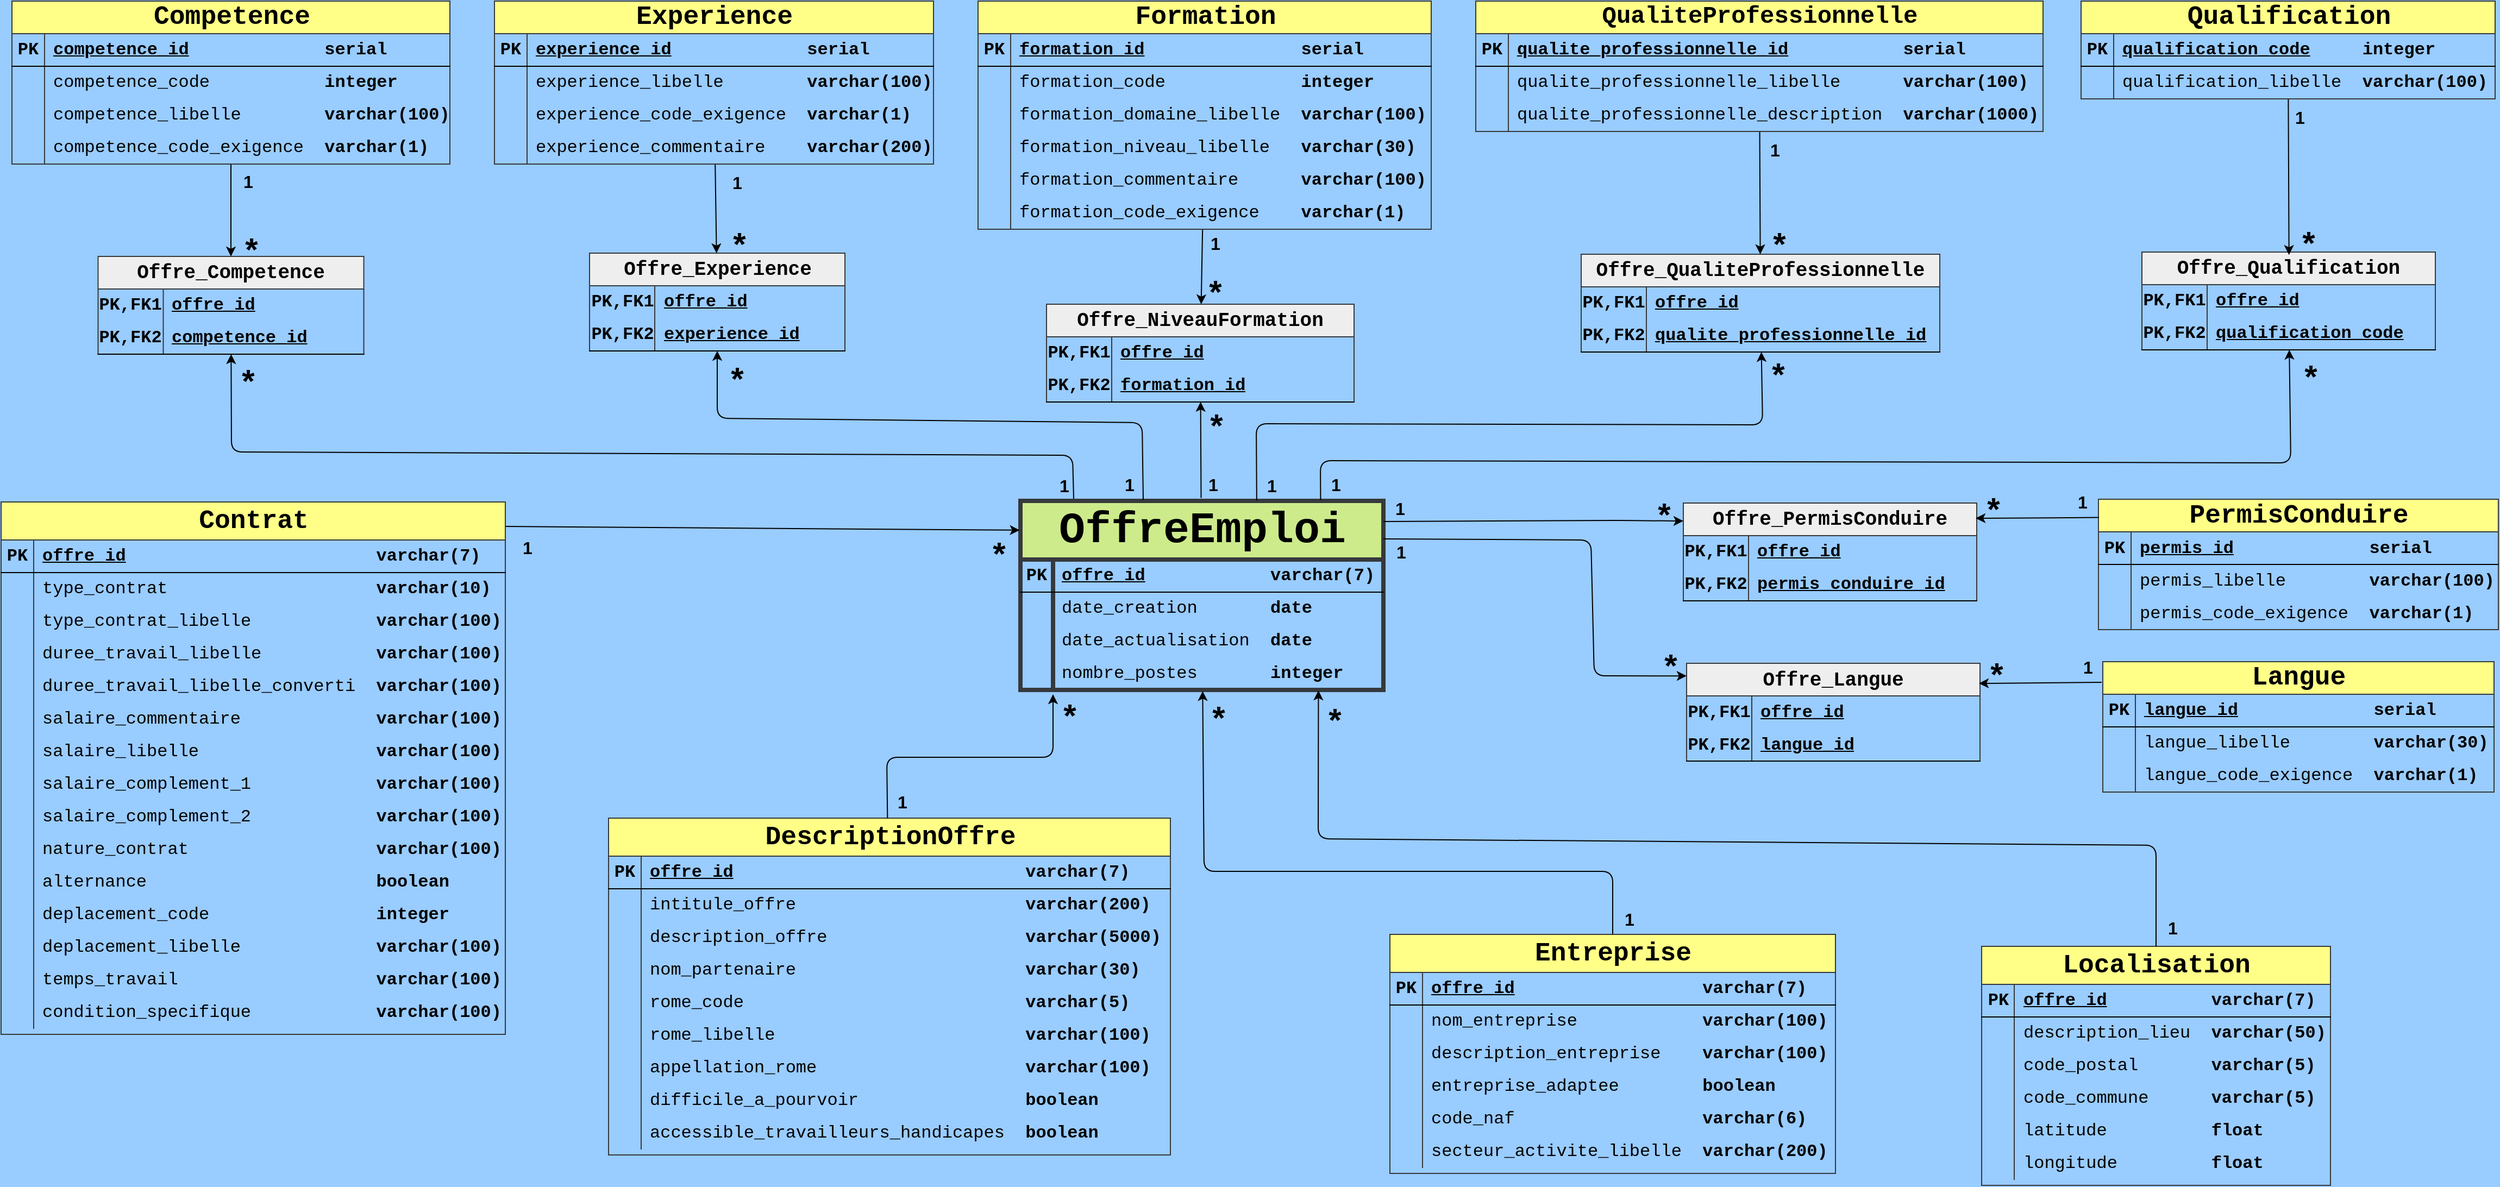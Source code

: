 <mxfile version="26.0.16">
  <diagram name="Page-1" id="PEG4fmZPOcqcN3tmb9fP">
    <mxGraphModel dx="7125" dy="980" grid="0" gridSize="10" guides="1" tooltips="1" connect="1" arrows="1" fold="1" page="1" pageScale="1" pageWidth="4681" pageHeight="3300" background="#99CCFF" math="0" shadow="0">
      <root>
        <mxCell id="0" />
        <mxCell id="1" parent="0" />
        <mxCell id="-QC0LfeOqHy5VNt_hiCN-1" value="&lt;font style=&quot;font-size: 40px;&quot;&gt;OffreEmploi&lt;/font&gt;" style="shape=table;startSize=54;container=1;collapsible=1;childLayout=tableLayout;fixedRows=1;rowLines=0;fontStyle=1;align=center;resizeLast=1;html=1;fillColor=#cdeb8b;strokeColor=#36393d;rounded=0;swimlaneLine=1;shadow=0;fontFamily=Courier New;fontSize=16;textShadow=0;labelBorderColor=none;labelBackgroundColor=none;perimeterSpacing=0;swimlaneFillColor=none;strokeWidth=4;" parent="1" vertex="1">
          <mxGeometry x="-2694" y="1478" width="334" height="174" as="geometry" />
        </mxCell>
        <mxCell id="-QC0LfeOqHy5VNt_hiCN-2" value="" style="shape=tableRow;horizontal=0;startSize=0;swimlaneHead=0;swimlaneBody=0;fillColor=none;collapsible=0;dropTarget=0;points=[[0,0.5],[1,0.5]];portConstraint=eastwest;top=0;left=0;right=0;bottom=1;rounded=0;fontFamily=Courier New;fontSize=16;perimeterSpacing=0;shadow=0;swimlaneFillColor=none;strokeColor=#000000;" parent="-QC0LfeOqHy5VNt_hiCN-1" vertex="1">
          <mxGeometry y="54" width="334" height="30" as="geometry" />
        </mxCell>
        <mxCell id="-QC0LfeOqHy5VNt_hiCN-3" value="PK" style="shape=partialRectangle;connectable=0;fillColor=none;top=0;left=0;bottom=0;right=0;fontStyle=1;overflow=hidden;whiteSpace=wrap;html=1;rounded=0;fontFamily=Courier New;fontSize=16;perimeterSpacing=0;shadow=0;swimlaneFillColor=none;strokeColor=#000000;" parent="-QC0LfeOqHy5VNt_hiCN-2" vertex="1">
          <mxGeometry width="30" height="30" as="geometry">
            <mxRectangle width="30" height="30" as="alternateBounds" />
          </mxGeometry>
        </mxCell>
        <mxCell id="-QC0LfeOqHy5VNt_hiCN-4" value="&lt;u style=&quot;background-color: transparent; color: light-dark(rgb(0, 0, 0), rgb(255, 255, 255));&quot;&gt;offre_id&lt;/u&gt;&lt;span style=&quot;background-color: transparent; color: light-dark(rgb(0, 0, 0), rgb(255, 255, 255));&quot;&gt;&amp;nbsp; &amp;nbsp; &amp;nbsp; &amp;nbsp; &amp;nbsp; &amp;nbsp; varchar(7)&lt;/span&gt;" style="shape=partialRectangle;connectable=0;fillColor=none;top=0;left=0;bottom=0;right=0;align=left;spacingLeft=6;fontStyle=1;overflow=hidden;whiteSpace=wrap;html=1;rounded=0;fontFamily=Courier New;fontSize=16;perimeterSpacing=0;shadow=0;swimlaneFillColor=none;strokeColor=#000000;" parent="-QC0LfeOqHy5VNt_hiCN-2" vertex="1">
          <mxGeometry x="30" width="304" height="30" as="geometry">
            <mxRectangle width="304" height="30" as="alternateBounds" />
          </mxGeometry>
        </mxCell>
        <mxCell id="C7LOxqXwbHzqQDy3l2-N-214" value="" style="shape=tableRow;horizontal=0;startSize=0;swimlaneHead=0;swimlaneBody=0;fillColor=none;collapsible=0;dropTarget=0;points=[[0,0.5],[1,0.5]];portConstraint=eastwest;top=0;left=0;right=0;bottom=0;rounded=0;fontFamily=Courier New;fontSize=16;perimeterSpacing=0;shadow=0;swimlaneFillColor=none;strokeColor=#000000;" parent="-QC0LfeOqHy5VNt_hiCN-1" vertex="1">
          <mxGeometry y="84" width="334" height="30" as="geometry" />
        </mxCell>
        <mxCell id="C7LOxqXwbHzqQDy3l2-N-215" value="" style="shape=partialRectangle;connectable=0;fillColor=none;top=0;left=0;bottom=0;right=0;editable=1;overflow=hidden;whiteSpace=wrap;html=1;rounded=0;fontFamily=Courier New;fontSize=16;perimeterSpacing=0;shadow=0;swimlaneFillColor=none;strokeColor=#000000;" parent="C7LOxqXwbHzqQDy3l2-N-214" vertex="1">
          <mxGeometry width="30" height="30" as="geometry">
            <mxRectangle width="30" height="30" as="alternateBounds" />
          </mxGeometry>
        </mxCell>
        <mxCell id="C7LOxqXwbHzqQDy3l2-N-216" value="date_creation&amp;nbsp; &amp;nbsp; &amp;nbsp; &amp;nbsp;&lt;span style=&quot;font-weight: 700;&quot;&gt;date&lt;/span&gt;" style="shape=partialRectangle;connectable=0;fillColor=none;top=0;left=0;bottom=0;right=0;align=left;spacingLeft=6;overflow=hidden;whiteSpace=wrap;html=1;rounded=0;fontFamily=Courier New;fontSize=16;perimeterSpacing=0;shadow=0;swimlaneFillColor=none;strokeColor=#000000;" parent="C7LOxqXwbHzqQDy3l2-N-214" vertex="1">
          <mxGeometry x="30" width="304" height="30" as="geometry">
            <mxRectangle width="304" height="30" as="alternateBounds" />
          </mxGeometry>
        </mxCell>
        <mxCell id="C7LOxqXwbHzqQDy3l2-N-217" value="" style="shape=tableRow;horizontal=0;startSize=0;swimlaneHead=0;swimlaneBody=0;fillColor=none;collapsible=0;dropTarget=0;points=[[0,0.5],[1,0.5]];portConstraint=eastwest;top=0;left=0;right=0;bottom=0;rounded=0;fontFamily=Courier New;fontSize=16;perimeterSpacing=0;shadow=0;swimlaneFillColor=none;strokeColor=#000000;" parent="-QC0LfeOqHy5VNt_hiCN-1" vertex="1">
          <mxGeometry y="114" width="334" height="30" as="geometry" />
        </mxCell>
        <mxCell id="C7LOxqXwbHzqQDy3l2-N-218" value="" style="shape=partialRectangle;connectable=0;fillColor=none;top=0;left=0;bottom=0;right=0;editable=1;overflow=hidden;whiteSpace=wrap;html=1;rounded=0;fontFamily=Courier New;fontSize=16;perimeterSpacing=0;shadow=0;swimlaneFillColor=none;strokeColor=#000000;" parent="C7LOxqXwbHzqQDy3l2-N-217" vertex="1">
          <mxGeometry width="30" height="30" as="geometry">
            <mxRectangle width="30" height="30" as="alternateBounds" />
          </mxGeometry>
        </mxCell>
        <mxCell id="C7LOxqXwbHzqQDy3l2-N-219" value="date_actualisation&amp;nbsp; &lt;span style=&quot;font-weight: 700;&quot;&gt;date&lt;/span&gt;" style="shape=partialRectangle;connectable=0;fillColor=none;top=0;left=0;bottom=0;right=0;align=left;spacingLeft=6;overflow=hidden;whiteSpace=wrap;html=1;rounded=0;fontFamily=Courier New;fontSize=16;perimeterSpacing=0;shadow=0;swimlaneFillColor=none;strokeColor=#000000;" parent="C7LOxqXwbHzqQDy3l2-N-217" vertex="1">
          <mxGeometry x="30" width="304" height="30" as="geometry">
            <mxRectangle width="304" height="30" as="alternateBounds" />
          </mxGeometry>
        </mxCell>
        <mxCell id="-QC0LfeOqHy5VNt_hiCN-11" value="" style="shape=tableRow;horizontal=0;startSize=0;swimlaneHead=0;swimlaneBody=0;fillColor=none;collapsible=0;dropTarget=0;points=[[0,0.5],[1,0.5]];portConstraint=eastwest;top=0;left=0;right=0;bottom=0;rounded=0;fontFamily=Courier New;fontSize=16;perimeterSpacing=0;shadow=0;swimlaneFillColor=none;strokeColor=#000000;" parent="-QC0LfeOqHy5VNt_hiCN-1" vertex="1">
          <mxGeometry y="144" width="334" height="30" as="geometry" />
        </mxCell>
        <mxCell id="-QC0LfeOqHy5VNt_hiCN-12" value="" style="shape=partialRectangle;connectable=0;fillColor=none;top=0;left=0;bottom=0;right=0;editable=1;overflow=hidden;whiteSpace=wrap;html=1;rounded=0;fontFamily=Courier New;fontSize=16;perimeterSpacing=0;shadow=0;swimlaneFillColor=none;strokeColor=#000000;" parent="-QC0LfeOqHy5VNt_hiCN-11" vertex="1">
          <mxGeometry width="30" height="30" as="geometry">
            <mxRectangle width="30" height="30" as="alternateBounds" />
          </mxGeometry>
        </mxCell>
        <mxCell id="-QC0LfeOqHy5VNt_hiCN-13" value="nombre_postes&amp;nbsp; &amp;nbsp; &amp;nbsp; &amp;nbsp;&lt;span style=&quot;font-weight: 700;&quot;&gt;integer&lt;/span&gt;" style="shape=partialRectangle;connectable=0;fillColor=none;top=0;left=0;bottom=0;right=0;align=left;spacingLeft=6;overflow=hidden;whiteSpace=wrap;html=1;rounded=0;fontFamily=Courier New;fontSize=16;perimeterSpacing=0;shadow=0;swimlaneFillColor=none;strokeColor=#000000;" parent="-QC0LfeOqHy5VNt_hiCN-11" vertex="1">
          <mxGeometry x="30" width="304" height="30" as="geometry">
            <mxRectangle width="304" height="30" as="alternateBounds" />
          </mxGeometry>
        </mxCell>
        <mxCell id="C7LOxqXwbHzqQDy3l2-N-77" value="&lt;span style=&quot;font-size: 24px;&quot;&gt;Contrat&lt;/span&gt;" style="shape=table;startSize=35;container=1;collapsible=1;childLayout=tableLayout;fixedRows=1;rowLines=0;fontStyle=1;align=center;resizeLast=1;html=1;fillColor=#ffff88;strokeColor=#36393d;rounded=0;fontFamily=Courier New;fontSize=16;" parent="1" vertex="1">
          <mxGeometry x="-3632" y="1479" width="464" height="490" as="geometry" />
        </mxCell>
        <mxCell id="C7LOxqXwbHzqQDy3l2-N-78" value="" style="shape=tableRow;horizontal=0;startSize=0;swimlaneHead=0;swimlaneBody=0;fillColor=none;collapsible=0;dropTarget=0;points=[[0,0.5],[1,0.5]];portConstraint=eastwest;top=0;left=0;right=0;bottom=1;rounded=0;fontFamily=Courier New;fontSize=16;fontStyle=4;strokeColor=#000000;" parent="C7LOxqXwbHzqQDy3l2-N-77" vertex="1">
          <mxGeometry y="35" width="464" height="30" as="geometry" />
        </mxCell>
        <mxCell id="C7LOxqXwbHzqQDy3l2-N-79" value="PK" style="shape=partialRectangle;connectable=0;fillColor=none;top=0;left=0;bottom=0;right=0;fontStyle=1;overflow=hidden;whiteSpace=wrap;html=1;rounded=0;fontFamily=Courier New;fontSize=16;strokeColor=#000000;" parent="C7LOxqXwbHzqQDy3l2-N-78" vertex="1">
          <mxGeometry width="30" height="30" as="geometry">
            <mxRectangle width="30" height="30" as="alternateBounds" />
          </mxGeometry>
        </mxCell>
        <mxCell id="C7LOxqXwbHzqQDy3l2-N-80" value="&lt;u&gt;offre_id&lt;/u&gt;&amp;nbsp; &amp;nbsp; &amp;nbsp; &amp;nbsp; &amp;nbsp; &amp;nbsp; &amp;nbsp; &amp;nbsp; &amp;nbsp; &amp;nbsp; &amp;nbsp; &amp;nbsp; varchar(7)" style="shape=partialRectangle;connectable=0;fillColor=none;top=0;left=0;bottom=0;right=0;align=left;spacingLeft=6;fontStyle=1;overflow=hidden;whiteSpace=wrap;html=1;rounded=0;fontFamily=Courier New;fontSize=16;strokeColor=#000000;" parent="C7LOxqXwbHzqQDy3l2-N-78" vertex="1">
          <mxGeometry x="30" width="434" height="30" as="geometry">
            <mxRectangle width="434" height="30" as="alternateBounds" />
          </mxGeometry>
        </mxCell>
        <mxCell id="C7LOxqXwbHzqQDy3l2-N-199" value="" style="shape=tableRow;horizontal=0;startSize=0;swimlaneHead=0;swimlaneBody=0;fillColor=none;collapsible=0;dropTarget=0;points=[[0,0.5],[1,0.5]];portConstraint=eastwest;top=0;left=0;right=0;bottom=0;rounded=0;fontFamily=Courier New;fontSize=16;strokeColor=#000000;" parent="C7LOxqXwbHzqQDy3l2-N-77" vertex="1">
          <mxGeometry y="65" width="464" height="30" as="geometry" />
        </mxCell>
        <mxCell id="C7LOxqXwbHzqQDy3l2-N-200" value="" style="shape=partialRectangle;connectable=0;fillColor=none;top=0;left=0;bottom=0;right=0;editable=1;overflow=hidden;whiteSpace=wrap;html=1;rounded=0;fontFamily=Courier New;fontSize=16;strokeColor=#000000;" parent="C7LOxqXwbHzqQDy3l2-N-199" vertex="1">
          <mxGeometry width="30" height="30" as="geometry">
            <mxRectangle width="30" height="30" as="alternateBounds" />
          </mxGeometry>
        </mxCell>
        <mxCell id="C7LOxqXwbHzqQDy3l2-N-201" value="type_contrat&amp;nbsp; &amp;nbsp; &amp;nbsp; &amp;nbsp; &amp;nbsp; &amp;nbsp; &amp;nbsp; &amp;nbsp; &amp;nbsp; &amp;nbsp;&amp;nbsp;&lt;b&gt;varchar(10)&lt;/b&gt;" style="shape=partialRectangle;connectable=0;fillColor=none;top=0;left=0;bottom=0;right=0;align=left;spacingLeft=6;overflow=hidden;whiteSpace=wrap;html=1;rounded=0;fontFamily=Courier New;fontSize=16;strokeColor=#000000;" parent="C7LOxqXwbHzqQDy3l2-N-199" vertex="1">
          <mxGeometry x="30" width="434" height="30" as="geometry">
            <mxRectangle width="434" height="30" as="alternateBounds" />
          </mxGeometry>
        </mxCell>
        <mxCell id="C7LOxqXwbHzqQDy3l2-N-667" value="" style="shape=tableRow;horizontal=0;startSize=0;swimlaneHead=0;swimlaneBody=0;fillColor=none;collapsible=0;dropTarget=0;points=[[0,0.5],[1,0.5]];portConstraint=eastwest;top=0;left=0;right=0;bottom=0;rounded=0;fontFamily=Courier New;fontSize=16;strokeColor=#000000;" parent="C7LOxqXwbHzqQDy3l2-N-77" vertex="1">
          <mxGeometry y="95" width="464" height="30" as="geometry" />
        </mxCell>
        <mxCell id="C7LOxqXwbHzqQDy3l2-N-668" value="" style="shape=partialRectangle;connectable=0;fillColor=none;top=0;left=0;bottom=0;right=0;editable=1;overflow=hidden;whiteSpace=wrap;html=1;rounded=0;fontFamily=Courier New;fontSize=16;strokeColor=#000000;" parent="C7LOxqXwbHzqQDy3l2-N-667" vertex="1">
          <mxGeometry width="30" height="30" as="geometry">
            <mxRectangle width="30" height="30" as="alternateBounds" />
          </mxGeometry>
        </mxCell>
        <mxCell id="C7LOxqXwbHzqQDy3l2-N-669" value="type_&lt;span style=&quot;color: light-dark(rgb(0, 0, 0), rgb(255, 255, 255)); background-color: transparent;&quot;&gt;contrat_&lt;/span&gt;libelle&lt;span style=&quot;color: light-dark(rgb(0, 0, 0), rgb(255, 255, 255)); background-color: transparent;&quot;&gt;&amp;nbsp; &amp;nbsp; &amp;nbsp; &amp;nbsp; &amp;nbsp; &amp;nbsp;&amp;nbsp;&lt;/span&gt;&lt;b style=&quot;color: light-dark(rgb(0, 0, 0), rgb(255, 255, 255)); background-color: transparent;&quot;&gt;varchar(100)&lt;/b&gt;" style="shape=partialRectangle;connectable=0;fillColor=none;top=0;left=0;bottom=0;right=0;align=left;spacingLeft=6;overflow=hidden;whiteSpace=wrap;html=1;rounded=0;fontFamily=Courier New;fontSize=16;strokeColor=#000000;" parent="C7LOxqXwbHzqQDy3l2-N-667" vertex="1">
          <mxGeometry x="30" width="434" height="30" as="geometry">
            <mxRectangle width="434" height="30" as="alternateBounds" />
          </mxGeometry>
        </mxCell>
        <mxCell id="jDI96cK5oBP2eikoeisR-64" value="" style="shape=tableRow;horizontal=0;startSize=0;swimlaneHead=0;swimlaneBody=0;fillColor=none;collapsible=0;dropTarget=0;points=[[0,0.5],[1,0.5]];portConstraint=eastwest;top=0;left=0;right=0;bottom=0;rounded=0;fontFamily=Courier New;fontSize=16;strokeColor=#000000;" parent="C7LOxqXwbHzqQDy3l2-N-77" vertex="1">
          <mxGeometry y="125" width="464" height="30" as="geometry" />
        </mxCell>
        <mxCell id="jDI96cK5oBP2eikoeisR-65" value="" style="shape=partialRectangle;connectable=0;fillColor=none;top=0;left=0;bottom=0;right=0;editable=1;overflow=hidden;whiteSpace=wrap;html=1;rounded=0;fontFamily=Courier New;fontSize=16;strokeColor=#000000;" parent="jDI96cK5oBP2eikoeisR-64" vertex="1">
          <mxGeometry width="30" height="30" as="geometry">
            <mxRectangle width="30" height="30" as="alternateBounds" />
          </mxGeometry>
        </mxCell>
        <mxCell id="jDI96cK5oBP2eikoeisR-66" value="duree_travail_l&lt;span style=&quot;color: light-dark(rgb(0, 0, 0), rgb(255, 255, 255)); background-color: transparent;&quot;&gt;ibelle&lt;/span&gt;&lt;span style=&quot;color: light-dark(rgb(0, 0, 0), rgb(255, 255, 255)); background-color: transparent;&quot;&gt;&amp;nbsp; &amp;nbsp; &amp;nbsp; &amp;nbsp; &amp;nbsp; &amp;nbsp;&lt;b&gt;varchar(100)&lt;/b&gt;&lt;/span&gt;" style="shape=partialRectangle;connectable=0;fillColor=none;top=0;left=0;bottom=0;right=0;align=left;spacingLeft=6;overflow=hidden;whiteSpace=wrap;html=1;rounded=0;fontFamily=Courier New;fontSize=16;strokeColor=#000000;" parent="jDI96cK5oBP2eikoeisR-64" vertex="1">
          <mxGeometry x="30" width="434" height="30" as="geometry">
            <mxRectangle width="434" height="30" as="alternateBounds" />
          </mxGeometry>
        </mxCell>
        <mxCell id="jDI96cK5oBP2eikoeisR-67" value="" style="shape=tableRow;horizontal=0;startSize=0;swimlaneHead=0;swimlaneBody=0;fillColor=none;collapsible=0;dropTarget=0;points=[[0,0.5],[1,0.5]];portConstraint=eastwest;top=0;left=0;right=0;bottom=0;rounded=0;fontFamily=Courier New;fontSize=16;strokeColor=#000000;" parent="C7LOxqXwbHzqQDy3l2-N-77" vertex="1">
          <mxGeometry y="155" width="464" height="30" as="geometry" />
        </mxCell>
        <mxCell id="jDI96cK5oBP2eikoeisR-68" value="" style="shape=partialRectangle;connectable=0;fillColor=none;top=0;left=0;bottom=0;right=0;editable=1;overflow=hidden;whiteSpace=wrap;html=1;rounded=0;fontFamily=Courier New;fontSize=16;strokeColor=#000000;" parent="jDI96cK5oBP2eikoeisR-67" vertex="1">
          <mxGeometry width="30" height="30" as="geometry">
            <mxRectangle width="30" height="30" as="alternateBounds" />
          </mxGeometry>
        </mxCell>
        <mxCell id="jDI96cK5oBP2eikoeisR-69" value="duree_travail_libelle_converti&amp;nbsp;&amp;nbsp;&lt;b&gt;varchar(100)&lt;/b&gt;" style="shape=partialRectangle;connectable=0;fillColor=none;top=0;left=0;bottom=0;right=0;align=left;spacingLeft=6;overflow=hidden;whiteSpace=wrap;html=1;rounded=0;fontFamily=Courier New;fontSize=16;strokeColor=#000000;" parent="jDI96cK5oBP2eikoeisR-67" vertex="1">
          <mxGeometry x="30" width="434" height="30" as="geometry">
            <mxRectangle width="434" height="30" as="alternateBounds" />
          </mxGeometry>
        </mxCell>
        <mxCell id="jDI96cK5oBP2eikoeisR-70" value="" style="shape=tableRow;horizontal=0;startSize=0;swimlaneHead=0;swimlaneBody=0;fillColor=none;collapsible=0;dropTarget=0;points=[[0,0.5],[1,0.5]];portConstraint=eastwest;top=0;left=0;right=0;bottom=0;rounded=0;fontFamily=Courier New;fontSize=16;strokeColor=#000000;" parent="C7LOxqXwbHzqQDy3l2-N-77" vertex="1">
          <mxGeometry y="185" width="464" height="30" as="geometry" />
        </mxCell>
        <mxCell id="jDI96cK5oBP2eikoeisR-71" value="" style="shape=partialRectangle;connectable=0;fillColor=none;top=0;left=0;bottom=0;right=0;editable=1;overflow=hidden;whiteSpace=wrap;html=1;rounded=0;fontFamily=Courier New;fontSize=16;strokeColor=#000000;" parent="jDI96cK5oBP2eikoeisR-70" vertex="1">
          <mxGeometry width="30" height="30" as="geometry">
            <mxRectangle width="30" height="30" as="alternateBounds" />
          </mxGeometry>
        </mxCell>
        <mxCell id="jDI96cK5oBP2eikoeisR-72" value="salaire_commentaire&amp;nbsp; &amp;nbsp; &amp;nbsp; &amp;nbsp; &amp;nbsp; &amp;nbsp; &amp;nbsp;&lt;b&gt;varchar(&lt;/b&gt;&lt;b&gt;100)&lt;/b&gt;" style="shape=partialRectangle;connectable=0;fillColor=none;top=0;left=0;bottom=0;right=0;align=left;spacingLeft=6;overflow=hidden;whiteSpace=wrap;html=1;rounded=0;fontFamily=Courier New;fontSize=16;strokeColor=#000000;" parent="jDI96cK5oBP2eikoeisR-70" vertex="1">
          <mxGeometry x="30" width="434" height="30" as="geometry">
            <mxRectangle width="434" height="30" as="alternateBounds" />
          </mxGeometry>
        </mxCell>
        <mxCell id="jDI96cK5oBP2eikoeisR-73" value="" style="shape=tableRow;horizontal=0;startSize=0;swimlaneHead=0;swimlaneBody=0;fillColor=none;collapsible=0;dropTarget=0;points=[[0,0.5],[1,0.5]];portConstraint=eastwest;top=0;left=0;right=0;bottom=0;rounded=0;fontFamily=Courier New;fontSize=16;strokeColor=#000000;" parent="C7LOxqXwbHzqQDy3l2-N-77" vertex="1">
          <mxGeometry y="215" width="464" height="30" as="geometry" />
        </mxCell>
        <mxCell id="jDI96cK5oBP2eikoeisR-74" value="" style="shape=partialRectangle;connectable=0;fillColor=none;top=0;left=0;bottom=0;right=0;editable=1;overflow=hidden;whiteSpace=wrap;html=1;rounded=0;fontFamily=Courier New;fontSize=16;strokeColor=#000000;" parent="jDI96cK5oBP2eikoeisR-73" vertex="1">
          <mxGeometry width="30" height="30" as="geometry">
            <mxRectangle width="30" height="30" as="alternateBounds" />
          </mxGeometry>
        </mxCell>
        <mxCell id="jDI96cK5oBP2eikoeisR-75" value="salaire_libelle&amp;nbsp; &amp;nbsp; &amp;nbsp; &amp;nbsp; &amp;nbsp; &amp;nbsp; &amp;nbsp; &amp;nbsp; &amp;nbsp;&lt;b&gt;varchar(&lt;/b&gt;&lt;b&gt;100)&lt;/b&gt;" style="shape=partialRectangle;connectable=0;fillColor=none;top=0;left=0;bottom=0;right=0;align=left;spacingLeft=6;overflow=hidden;whiteSpace=wrap;html=1;rounded=0;fontFamily=Courier New;fontSize=16;strokeColor=#000000;" parent="jDI96cK5oBP2eikoeisR-73" vertex="1">
          <mxGeometry x="30" width="434" height="30" as="geometry">
            <mxRectangle width="434" height="30" as="alternateBounds" />
          </mxGeometry>
        </mxCell>
        <mxCell id="jDI96cK5oBP2eikoeisR-76" value="" style="shape=tableRow;horizontal=0;startSize=0;swimlaneHead=0;swimlaneBody=0;fillColor=none;collapsible=0;dropTarget=0;points=[[0,0.5],[1,0.5]];portConstraint=eastwest;top=0;left=0;right=0;bottom=0;rounded=0;fontFamily=Courier New;fontSize=16;strokeColor=#000000;" parent="C7LOxqXwbHzqQDy3l2-N-77" vertex="1">
          <mxGeometry y="245" width="464" height="30" as="geometry" />
        </mxCell>
        <mxCell id="jDI96cK5oBP2eikoeisR-77" value="" style="shape=partialRectangle;connectable=0;fillColor=none;top=0;left=0;bottom=0;right=0;editable=1;overflow=hidden;whiteSpace=wrap;html=1;rounded=0;fontFamily=Courier New;fontSize=16;strokeColor=#000000;" parent="jDI96cK5oBP2eikoeisR-76" vertex="1">
          <mxGeometry width="30" height="30" as="geometry">
            <mxRectangle width="30" height="30" as="alternateBounds" />
          </mxGeometry>
        </mxCell>
        <mxCell id="jDI96cK5oBP2eikoeisR-78" value="salaire_complement_1&amp;nbsp; &amp;nbsp; &amp;nbsp; &amp;nbsp; &amp;nbsp; &amp;nbsp;&amp;nbsp;&lt;b&gt;varchar(&lt;/b&gt;&lt;b&gt;100)&lt;/b&gt;" style="shape=partialRectangle;connectable=0;fillColor=none;top=0;left=0;bottom=0;right=0;align=left;spacingLeft=6;overflow=hidden;whiteSpace=wrap;html=1;rounded=0;fontFamily=Courier New;fontSize=16;strokeColor=#000000;" parent="jDI96cK5oBP2eikoeisR-76" vertex="1">
          <mxGeometry x="30" width="434" height="30" as="geometry">
            <mxRectangle width="434" height="30" as="alternateBounds" />
          </mxGeometry>
        </mxCell>
        <mxCell id="jDI96cK5oBP2eikoeisR-79" value="" style="shape=tableRow;horizontal=0;startSize=0;swimlaneHead=0;swimlaneBody=0;fillColor=none;collapsible=0;dropTarget=0;points=[[0,0.5],[1,0.5]];portConstraint=eastwest;top=0;left=0;right=0;bottom=0;rounded=0;fontFamily=Courier New;fontSize=16;strokeColor=#000000;" parent="C7LOxqXwbHzqQDy3l2-N-77" vertex="1">
          <mxGeometry y="275" width="464" height="30" as="geometry" />
        </mxCell>
        <mxCell id="jDI96cK5oBP2eikoeisR-80" value="" style="shape=partialRectangle;connectable=0;fillColor=none;top=0;left=0;bottom=0;right=0;editable=1;overflow=hidden;whiteSpace=wrap;html=1;rounded=0;fontFamily=Courier New;fontSize=16;strokeColor=#000000;" parent="jDI96cK5oBP2eikoeisR-79" vertex="1">
          <mxGeometry width="30" height="30" as="geometry">
            <mxRectangle width="30" height="30" as="alternateBounds" />
          </mxGeometry>
        </mxCell>
        <mxCell id="jDI96cK5oBP2eikoeisR-81" value="salaire_complement_2&amp;nbsp; &amp;nbsp; &amp;nbsp; &amp;nbsp; &amp;nbsp; &amp;nbsp;&amp;nbsp;&lt;b&gt;varchar(&lt;/b&gt;&lt;b&gt;100)&lt;/b&gt;" style="shape=partialRectangle;connectable=0;fillColor=none;top=0;left=0;bottom=0;right=0;align=left;spacingLeft=6;overflow=hidden;whiteSpace=wrap;html=1;rounded=0;fontFamily=Courier New;fontSize=16;strokeColor=#000000;" parent="jDI96cK5oBP2eikoeisR-79" vertex="1">
          <mxGeometry x="30" width="434" height="30" as="geometry">
            <mxRectangle width="434" height="30" as="alternateBounds" />
          </mxGeometry>
        </mxCell>
        <mxCell id="jDI96cK5oBP2eikoeisR-311" value="" style="shape=tableRow;horizontal=0;startSize=0;swimlaneHead=0;swimlaneBody=0;fillColor=none;collapsible=0;dropTarget=0;points=[[0,0.5],[1,0.5]];portConstraint=eastwest;top=0;left=0;right=0;bottom=0;rounded=0;fontFamily=Courier New;fontSize=16;strokeColor=#000000;" parent="C7LOxqXwbHzqQDy3l2-N-77" vertex="1">
          <mxGeometry y="305" width="464" height="30" as="geometry" />
        </mxCell>
        <mxCell id="jDI96cK5oBP2eikoeisR-312" value="" style="shape=partialRectangle;connectable=0;fillColor=none;top=0;left=0;bottom=0;right=0;editable=1;overflow=hidden;whiteSpace=wrap;html=1;rounded=0;fontFamily=Courier New;fontSize=16;strokeColor=#000000;" parent="jDI96cK5oBP2eikoeisR-311" vertex="1">
          <mxGeometry width="30" height="30" as="geometry">
            <mxRectangle width="30" height="30" as="alternateBounds" />
          </mxGeometry>
        </mxCell>
        <mxCell id="jDI96cK5oBP2eikoeisR-313" value="nature_contrat&amp;nbsp; &amp;nbsp; &amp;nbsp; &amp;nbsp; &amp;nbsp; &amp;nbsp; &amp;nbsp; &amp;nbsp;&amp;nbsp;&lt;span style=&quot;color: light-dark(rgb(0, 0, 0), rgb(255, 255, 255)); background-color: transparent;&quot;&gt;&amp;nbsp;&amp;nbsp;&lt;/span&gt;&lt;b style=&quot;color: light-dark(rgb(0, 0, 0), rgb(255, 255, 255)); background-color: transparent;&quot;&gt;varchar(&lt;/b&gt;&lt;b&gt;100)&lt;/b&gt;" style="shape=partialRectangle;connectable=0;fillColor=none;top=0;left=0;bottom=0;right=0;align=left;spacingLeft=6;overflow=hidden;whiteSpace=wrap;html=1;rounded=0;fontFamily=Courier New;fontSize=16;strokeColor=#000000;" parent="jDI96cK5oBP2eikoeisR-311" vertex="1">
          <mxGeometry x="30" width="434" height="30" as="geometry">
            <mxRectangle width="434" height="30" as="alternateBounds" />
          </mxGeometry>
        </mxCell>
        <mxCell id="jDI96cK5oBP2eikoeisR-82" value="" style="shape=tableRow;horizontal=0;startSize=0;swimlaneHead=0;swimlaneBody=0;fillColor=none;collapsible=0;dropTarget=0;points=[[0,0.5],[1,0.5]];portConstraint=eastwest;top=0;left=0;right=0;bottom=0;rounded=0;fontFamily=Courier New;fontSize=16;strokeColor=#000000;" parent="C7LOxqXwbHzqQDy3l2-N-77" vertex="1">
          <mxGeometry y="335" width="464" height="30" as="geometry" />
        </mxCell>
        <mxCell id="jDI96cK5oBP2eikoeisR-83" value="" style="shape=partialRectangle;connectable=0;fillColor=none;top=0;left=0;bottom=0;right=0;editable=1;overflow=hidden;whiteSpace=wrap;html=1;rounded=0;fontFamily=Courier New;fontSize=16;strokeColor=#000000;" parent="jDI96cK5oBP2eikoeisR-82" vertex="1">
          <mxGeometry width="30" height="30" as="geometry">
            <mxRectangle width="30" height="30" as="alternateBounds" />
          </mxGeometry>
        </mxCell>
        <mxCell id="jDI96cK5oBP2eikoeisR-84" value="alternance&amp;nbsp; &amp;nbsp; &amp;nbsp; &amp;nbsp; &amp;nbsp; &amp;nbsp; &amp;nbsp; &amp;nbsp; &amp;nbsp; &amp;nbsp; &amp;nbsp;&amp;nbsp;&lt;b&gt;boolean&lt;/b&gt;" style="shape=partialRectangle;connectable=0;fillColor=none;top=0;left=0;bottom=0;right=0;align=left;spacingLeft=6;overflow=hidden;whiteSpace=wrap;html=1;rounded=0;fontFamily=Courier New;fontSize=16;strokeColor=#000000;" parent="jDI96cK5oBP2eikoeisR-82" vertex="1">
          <mxGeometry x="30" width="434" height="30" as="geometry">
            <mxRectangle width="434" height="30" as="alternateBounds" />
          </mxGeometry>
        </mxCell>
        <mxCell id="jDI96cK5oBP2eikoeisR-85" value="" style="shape=tableRow;horizontal=0;startSize=0;swimlaneHead=0;swimlaneBody=0;fillColor=none;collapsible=0;dropTarget=0;points=[[0,0.5],[1,0.5]];portConstraint=eastwest;top=0;left=0;right=0;bottom=0;rounded=0;fontFamily=Courier New;fontSize=16;strokeColor=#000000;" parent="C7LOxqXwbHzqQDy3l2-N-77" vertex="1">
          <mxGeometry y="365" width="464" height="30" as="geometry" />
        </mxCell>
        <mxCell id="jDI96cK5oBP2eikoeisR-86" value="" style="shape=partialRectangle;connectable=0;fillColor=none;top=0;left=0;bottom=0;right=0;editable=1;overflow=hidden;whiteSpace=wrap;html=1;rounded=0;fontFamily=Courier New;fontSize=16;strokeColor=#000000;" parent="jDI96cK5oBP2eikoeisR-85" vertex="1">
          <mxGeometry width="30" height="30" as="geometry">
            <mxRectangle width="30" height="30" as="alternateBounds" />
          </mxGeometry>
        </mxCell>
        <mxCell id="jDI96cK5oBP2eikoeisR-87" value="deplacement_code&amp;nbsp; &amp;nbsp; &amp;nbsp; &amp;nbsp; &amp;nbsp; &amp;nbsp; &amp;nbsp; &amp;nbsp;&amp;nbsp;&lt;b&gt;integer&lt;/b&gt;" style="shape=partialRectangle;connectable=0;fillColor=none;top=0;left=0;bottom=0;right=0;align=left;spacingLeft=6;overflow=hidden;whiteSpace=wrap;html=1;rounded=0;fontFamily=Courier New;fontSize=16;strokeColor=#000000;" parent="jDI96cK5oBP2eikoeisR-85" vertex="1">
          <mxGeometry x="30" width="434" height="30" as="geometry">
            <mxRectangle width="434" height="30" as="alternateBounds" />
          </mxGeometry>
        </mxCell>
        <mxCell id="jDI96cK5oBP2eikoeisR-88" value="" style="shape=tableRow;horizontal=0;startSize=0;swimlaneHead=0;swimlaneBody=0;fillColor=none;collapsible=0;dropTarget=0;points=[[0,0.5],[1,0.5]];portConstraint=eastwest;top=0;left=0;right=0;bottom=0;rounded=0;fontFamily=Courier New;fontSize=16;strokeColor=#000000;" parent="C7LOxqXwbHzqQDy3l2-N-77" vertex="1">
          <mxGeometry y="395" width="464" height="30" as="geometry" />
        </mxCell>
        <mxCell id="jDI96cK5oBP2eikoeisR-89" value="" style="shape=partialRectangle;connectable=0;fillColor=none;top=0;left=0;bottom=0;right=0;editable=1;overflow=hidden;whiteSpace=wrap;html=1;rounded=0;fontFamily=Courier New;fontSize=16;strokeColor=#000000;" parent="jDI96cK5oBP2eikoeisR-88" vertex="1">
          <mxGeometry width="30" height="30" as="geometry">
            <mxRectangle width="30" height="30" as="alternateBounds" />
          </mxGeometry>
        </mxCell>
        <mxCell id="jDI96cK5oBP2eikoeisR-90" value="deplacement_libelle&amp;nbsp; &amp;nbsp; &amp;nbsp; &amp;nbsp; &amp;nbsp; &amp;nbsp; &amp;nbsp;&lt;b&gt;varchar(&lt;/b&gt;&lt;b&gt;100)&lt;/b&gt;" style="shape=partialRectangle;connectable=0;fillColor=none;top=0;left=0;bottom=0;right=0;align=left;spacingLeft=6;overflow=hidden;whiteSpace=wrap;html=1;rounded=0;fontFamily=Courier New;fontSize=16;strokeColor=#000000;" parent="jDI96cK5oBP2eikoeisR-88" vertex="1">
          <mxGeometry x="30" width="434" height="30" as="geometry">
            <mxRectangle width="434" height="30" as="alternateBounds" />
          </mxGeometry>
        </mxCell>
        <mxCell id="C7LOxqXwbHzqQDy3l2-N-730" value="" style="shape=tableRow;horizontal=0;startSize=0;swimlaneHead=0;swimlaneBody=0;fillColor=none;collapsible=0;dropTarget=0;points=[[0,0.5],[1,0.5]];portConstraint=eastwest;top=0;left=0;right=0;bottom=0;rounded=0;fontFamily=Courier New;fontSize=16;strokeColor=#000000;" parent="C7LOxqXwbHzqQDy3l2-N-77" vertex="1">
          <mxGeometry y="425" width="464" height="30" as="geometry" />
        </mxCell>
        <mxCell id="C7LOxqXwbHzqQDy3l2-N-731" value="" style="shape=partialRectangle;connectable=0;fillColor=none;top=0;left=0;bottom=0;right=0;editable=1;overflow=hidden;whiteSpace=wrap;html=1;rounded=0;fontFamily=Courier New;fontSize=16;strokeColor=#000000;" parent="C7LOxqXwbHzqQDy3l2-N-730" vertex="1">
          <mxGeometry width="30" height="30" as="geometry">
            <mxRectangle width="30" height="30" as="alternateBounds" />
          </mxGeometry>
        </mxCell>
        <mxCell id="C7LOxqXwbHzqQDy3l2-N-732" value="temps_travail&amp;nbsp; &amp;nbsp; &amp;nbsp; &amp;nbsp; &amp;nbsp; &amp;nbsp; &amp;nbsp; &amp;nbsp; &amp;nbsp;&lt;span style=&quot;color: light-dark(rgb(0, 0, 0), rgb(255, 255, 255)); background-color: transparent;&quot;&gt;&amp;nbsp; &lt;/span&gt;&lt;b style=&quot;color: light-dark(rgb(0, 0, 0), rgb(255, 255, 255)); background-color: transparent;&quot;&gt;varchar(&lt;/b&gt;&lt;b&gt;100)&lt;/b&gt;" style="shape=partialRectangle;connectable=0;fillColor=none;top=0;left=0;bottom=0;right=0;align=left;spacingLeft=6;overflow=hidden;whiteSpace=wrap;html=1;rounded=0;fontFamily=Courier New;fontSize=16;strokeColor=#000000;" parent="C7LOxqXwbHzqQDy3l2-N-730" vertex="1">
          <mxGeometry x="30" width="434" height="30" as="geometry">
            <mxRectangle width="434" height="30" as="alternateBounds" />
          </mxGeometry>
        </mxCell>
        <mxCell id="C7LOxqXwbHzqQDy3l2-N-661" value="" style="shape=tableRow;horizontal=0;startSize=0;swimlaneHead=0;swimlaneBody=0;fillColor=none;collapsible=0;dropTarget=0;points=[[0,0.5],[1,0.5]];portConstraint=eastwest;top=0;left=0;right=0;bottom=0;rounded=0;fontFamily=Courier New;fontSize=16;strokeColor=#000000;" parent="C7LOxqXwbHzqQDy3l2-N-77" vertex="1">
          <mxGeometry y="455" width="464" height="30" as="geometry" />
        </mxCell>
        <mxCell id="C7LOxqXwbHzqQDy3l2-N-662" value="" style="shape=partialRectangle;connectable=0;fillColor=none;top=0;left=0;bottom=0;right=0;editable=1;overflow=hidden;whiteSpace=wrap;html=1;rounded=0;fontFamily=Courier New;fontSize=16;strokeColor=#000000;" parent="C7LOxqXwbHzqQDy3l2-N-661" vertex="1">
          <mxGeometry width="30" height="30" as="geometry">
            <mxRectangle width="30" height="30" as="alternateBounds" />
          </mxGeometry>
        </mxCell>
        <mxCell id="C7LOxqXwbHzqQDy3l2-N-663" value="condition_specifique&amp;nbsp; &amp;nbsp; &amp;nbsp; &amp;nbsp; &amp;nbsp; &amp;nbsp;&amp;nbsp;&lt;b&gt;varchar(&lt;/b&gt;&lt;b&gt;100)&lt;/b&gt;" style="shape=partialRectangle;connectable=0;fillColor=none;top=0;left=0;bottom=0;right=0;align=left;spacingLeft=6;overflow=hidden;whiteSpace=wrap;html=1;rounded=0;fontFamily=Courier New;fontSize=16;strokeColor=#000000;" parent="C7LOxqXwbHzqQDy3l2-N-661" vertex="1">
          <mxGeometry x="30" width="434" height="30" as="geometry">
            <mxRectangle width="434" height="30" as="alternateBounds" />
          </mxGeometry>
        </mxCell>
        <mxCell id="C7LOxqXwbHzqQDy3l2-N-353" value="&lt;font style=&quot;font-size: 18px;&quot;&gt;Offre_NiveauFormation&lt;/font&gt;" style="shape=table;startSize=30;container=1;collapsible=1;childLayout=tableLayout;fixedRows=1;rowLines=0;fontStyle=1;align=center;resizeLast=1;html=1;whiteSpace=wrap;fillColor=#eeeeee;strokeColor=#36393d;fontFamily=Courier New;fontSize=16;" parent="1" vertex="1">
          <mxGeometry x="-2670" y="1297" width="283" height="90" as="geometry" />
        </mxCell>
        <mxCell id="C7LOxqXwbHzqQDy3l2-N-354" value="" style="shape=tableRow;horizontal=0;startSize=0;swimlaneHead=0;swimlaneBody=0;fillColor=none;collapsible=0;dropTarget=0;points=[[0,0.5],[1,0.5]];portConstraint=eastwest;top=0;left=0;right=0;bottom=0;html=1;fontFamily=Courier New;fontSize=16;strokeColor=#000000;" parent="C7LOxqXwbHzqQDy3l2-N-353" vertex="1">
          <mxGeometry y="30" width="283" height="30" as="geometry" />
        </mxCell>
        <mxCell id="C7LOxqXwbHzqQDy3l2-N-355" value="PK,FK1" style="shape=partialRectangle;connectable=0;fillColor=none;top=0;left=0;bottom=0;right=0;fontStyle=1;overflow=hidden;html=1;whiteSpace=wrap;fontFamily=Courier New;fontSize=16;strokeColor=#000000;" parent="C7LOxqXwbHzqQDy3l2-N-354" vertex="1">
          <mxGeometry width="60" height="30" as="geometry">
            <mxRectangle width="60" height="30" as="alternateBounds" />
          </mxGeometry>
        </mxCell>
        <mxCell id="C7LOxqXwbHzqQDy3l2-N-356" value="offre_id" style="shape=partialRectangle;connectable=0;fillColor=none;top=0;left=0;bottom=0;right=0;align=left;spacingLeft=6;fontStyle=5;overflow=hidden;html=1;whiteSpace=wrap;fontFamily=Courier New;fontSize=16;strokeColor=#000000;" parent="C7LOxqXwbHzqQDy3l2-N-354" vertex="1">
          <mxGeometry x="60" width="223" height="30" as="geometry">
            <mxRectangle width="223" height="30" as="alternateBounds" />
          </mxGeometry>
        </mxCell>
        <mxCell id="C7LOxqXwbHzqQDy3l2-N-357" value="" style="shape=tableRow;horizontal=0;startSize=0;swimlaneHead=0;swimlaneBody=0;fillColor=none;collapsible=0;dropTarget=0;points=[[0,0.5],[1,0.5]];portConstraint=eastwest;top=0;left=0;right=0;bottom=1;html=1;fontFamily=Courier New;fontSize=16;strokeColor=#000000;" parent="C7LOxqXwbHzqQDy3l2-N-353" vertex="1">
          <mxGeometry y="60" width="283" height="30" as="geometry" />
        </mxCell>
        <mxCell id="C7LOxqXwbHzqQDy3l2-N-358" value="PK,FK2" style="shape=partialRectangle;connectable=0;fillColor=none;top=0;left=0;bottom=0;right=0;fontStyle=1;overflow=hidden;html=1;whiteSpace=wrap;fontFamily=Courier New;fontSize=16;strokeColor=#000000;" parent="C7LOxqXwbHzqQDy3l2-N-357" vertex="1">
          <mxGeometry width="60" height="30" as="geometry">
            <mxRectangle width="60" height="30" as="alternateBounds" />
          </mxGeometry>
        </mxCell>
        <mxCell id="C7LOxqXwbHzqQDy3l2-N-359" value="&lt;u&gt;formation_id&lt;/u&gt;" style="shape=partialRectangle;connectable=0;fillColor=none;top=0;left=0;bottom=0;right=0;align=left;spacingLeft=6;fontStyle=5;overflow=hidden;html=1;whiteSpace=wrap;fontFamily=Courier New;fontSize=16;strokeColor=#000000;" parent="C7LOxqXwbHzqQDy3l2-N-357" vertex="1">
          <mxGeometry x="60" width="223" height="30" as="geometry">
            <mxRectangle width="223" height="30" as="alternateBounds" />
          </mxGeometry>
        </mxCell>
        <mxCell id="jDI96cK5oBP2eikoeisR-46" style="edgeStyle=none;rounded=0;orthogonalLoop=1;jettySize=auto;html=1;" parent="1" source="C7LOxqXwbHzqQDy3l2-N-360" target="C7LOxqXwbHzqQDy3l2-N-353" edge="1">
          <mxGeometry relative="1" as="geometry" />
        </mxCell>
        <mxCell id="C7LOxqXwbHzqQDy3l2-N-360" value="&lt;font style=&quot;font-size: 24px;&quot;&gt;Formation&lt;/font&gt;" style="shape=table;startSize=30;container=1;collapsible=1;childLayout=tableLayout;fixedRows=1;rowLines=0;fontStyle=1;align=center;resizeLast=1;html=1;fillColor=#ffff88;strokeColor=#36393d;rounded=0;fontFamily=Courier New;fontSize=16;" parent="1" vertex="1">
          <mxGeometry x="-2733" y="1018" width="417" height="210" as="geometry" />
        </mxCell>
        <mxCell id="C7LOxqXwbHzqQDy3l2-N-361" value="" style="shape=tableRow;horizontal=0;startSize=0;swimlaneHead=0;swimlaneBody=0;fillColor=none;collapsible=0;dropTarget=0;points=[[0,0.5],[1,0.5]];portConstraint=eastwest;top=0;left=0;right=0;bottom=1;rounded=0;fontFamily=Courier New;fontSize=16;strokeColor=#000000;" parent="C7LOxqXwbHzqQDy3l2-N-360" vertex="1">
          <mxGeometry y="30" width="417" height="30" as="geometry" />
        </mxCell>
        <mxCell id="C7LOxqXwbHzqQDy3l2-N-362" value="PK" style="shape=partialRectangle;connectable=0;fillColor=none;top=0;left=0;bottom=0;right=0;fontStyle=1;overflow=hidden;whiteSpace=wrap;html=1;rounded=0;fontFamily=Courier New;fontSize=16;strokeColor=#000000;" parent="C7LOxqXwbHzqQDy3l2-N-361" vertex="1">
          <mxGeometry width="30" height="30" as="geometry">
            <mxRectangle width="30" height="30" as="alternateBounds" />
          </mxGeometry>
        </mxCell>
        <mxCell id="C7LOxqXwbHzqQDy3l2-N-363" value="&lt;u&gt;formation_id&lt;/u&gt;&amp;nbsp; &amp;nbsp; &amp;nbsp; &amp;nbsp; &amp;nbsp; &amp;nbsp; &amp;nbsp; &amp;nbsp;serial" style="shape=partialRectangle;connectable=0;fillColor=none;top=0;left=0;bottom=0;right=0;align=left;spacingLeft=6;fontStyle=1;overflow=hidden;whiteSpace=wrap;html=1;rounded=0;fontFamily=Courier New;fontSize=16;strokeColor=#000000;" parent="C7LOxqXwbHzqQDy3l2-N-361" vertex="1">
          <mxGeometry x="30" width="387" height="30" as="geometry">
            <mxRectangle width="387" height="30" as="alternateBounds" />
          </mxGeometry>
        </mxCell>
        <mxCell id="XXJla8c7RjyffmKd3PL7-7" value="" style="shape=tableRow;horizontal=0;startSize=0;swimlaneHead=0;swimlaneBody=0;fillColor=none;collapsible=0;dropTarget=0;points=[[0,0.5],[1,0.5]];portConstraint=eastwest;top=0;left=0;right=0;bottom=0;rounded=0;fontFamily=Courier New;fontSize=16;strokeColor=#000000;" parent="C7LOxqXwbHzqQDy3l2-N-360" vertex="1">
          <mxGeometry y="60" width="417" height="30" as="geometry" />
        </mxCell>
        <mxCell id="XXJla8c7RjyffmKd3PL7-8" value="" style="shape=partialRectangle;connectable=0;fillColor=none;top=0;left=0;bottom=0;right=0;editable=1;overflow=hidden;whiteSpace=wrap;html=1;rounded=0;fontFamily=Courier New;fontSize=16;strokeColor=#000000;" parent="XXJla8c7RjyffmKd3PL7-7" vertex="1">
          <mxGeometry width="30" height="30" as="geometry">
            <mxRectangle width="30" height="30" as="alternateBounds" />
          </mxGeometry>
        </mxCell>
        <mxCell id="XXJla8c7RjyffmKd3PL7-9" value="&lt;span style=&quot;background-color: transparent;&quot;&gt;formation_&lt;/span&gt;code&lt;span style=&quot;background-color: transparent;&quot;&gt;&amp;nbsp; &amp;nbsp; &amp;nbsp; &amp;nbsp; &amp;nbsp; &amp;nbsp; &amp;nbsp;&lt;/span&gt;&lt;b&gt;integer&lt;/b&gt;" style="shape=partialRectangle;connectable=0;fillColor=none;top=0;left=0;bottom=0;right=0;align=left;spacingLeft=6;overflow=hidden;whiteSpace=wrap;html=1;rounded=0;fontFamily=Courier New;fontSize=16;strokeColor=#000000;" parent="XXJla8c7RjyffmKd3PL7-7" vertex="1">
          <mxGeometry x="30" width="387" height="30" as="geometry">
            <mxRectangle width="387" height="30" as="alternateBounds" />
          </mxGeometry>
        </mxCell>
        <mxCell id="jDI96cK5oBP2eikoeisR-314" value="" style="shape=tableRow;horizontal=0;startSize=0;swimlaneHead=0;swimlaneBody=0;fillColor=none;collapsible=0;dropTarget=0;points=[[0,0.5],[1,0.5]];portConstraint=eastwest;top=0;left=0;right=0;bottom=0;rounded=0;fontFamily=Courier New;fontSize=16;strokeColor=#000000;" parent="C7LOxqXwbHzqQDy3l2-N-360" vertex="1">
          <mxGeometry y="90" width="417" height="30" as="geometry" />
        </mxCell>
        <mxCell id="jDI96cK5oBP2eikoeisR-315" value="" style="shape=partialRectangle;connectable=0;fillColor=none;top=0;left=0;bottom=0;right=0;editable=1;overflow=hidden;whiteSpace=wrap;html=1;rounded=0;fontFamily=Courier New;fontSize=16;strokeColor=#000000;" parent="jDI96cK5oBP2eikoeisR-314" vertex="1">
          <mxGeometry width="30" height="30" as="geometry">
            <mxRectangle width="30" height="30" as="alternateBounds" />
          </mxGeometry>
        </mxCell>
        <mxCell id="jDI96cK5oBP2eikoeisR-316" value="formation_&lt;span style=&quot;background-color: transparent;&quot;&gt;domaine_libelle&amp;nbsp;&amp;nbsp;&lt;/span&gt;&lt;b&gt;varchar(100)&lt;/b&gt;" style="shape=partialRectangle;connectable=0;fillColor=none;top=0;left=0;bottom=0;right=0;align=left;spacingLeft=6;overflow=hidden;whiteSpace=wrap;html=1;rounded=0;fontFamily=Courier New;fontSize=16;strokeColor=#000000;" parent="jDI96cK5oBP2eikoeisR-314" vertex="1">
          <mxGeometry x="30" width="387" height="30" as="geometry">
            <mxRectangle width="387" height="30" as="alternateBounds" />
          </mxGeometry>
        </mxCell>
        <mxCell id="jDI96cK5oBP2eikoeisR-317" value="" style="shape=tableRow;horizontal=0;startSize=0;swimlaneHead=0;swimlaneBody=0;fillColor=none;collapsible=0;dropTarget=0;points=[[0,0.5],[1,0.5]];portConstraint=eastwest;top=0;left=0;right=0;bottom=0;rounded=0;fontFamily=Courier New;fontSize=16;strokeColor=#000000;" parent="C7LOxqXwbHzqQDy3l2-N-360" vertex="1">
          <mxGeometry y="120" width="417" height="30" as="geometry" />
        </mxCell>
        <mxCell id="jDI96cK5oBP2eikoeisR-318" value="" style="shape=partialRectangle;connectable=0;fillColor=none;top=0;left=0;bottom=0;right=0;editable=1;overflow=hidden;whiteSpace=wrap;html=1;rounded=0;fontFamily=Courier New;fontSize=16;strokeColor=#000000;" parent="jDI96cK5oBP2eikoeisR-317" vertex="1">
          <mxGeometry width="30" height="30" as="geometry">
            <mxRectangle width="30" height="30" as="alternateBounds" />
          </mxGeometry>
        </mxCell>
        <mxCell id="jDI96cK5oBP2eikoeisR-319" value="formation_&lt;span style=&quot;background-color: transparent;&quot;&gt;niveau_libelle&amp;nbsp; &amp;nbsp;&lt;/span&gt;&lt;b&gt;varchar(30)&lt;/b&gt;" style="shape=partialRectangle;connectable=0;fillColor=none;top=0;left=0;bottom=0;right=0;align=left;spacingLeft=6;overflow=hidden;whiteSpace=wrap;html=1;rounded=0;fontFamily=Courier New;fontSize=16;strokeColor=#000000;" parent="jDI96cK5oBP2eikoeisR-317" vertex="1">
          <mxGeometry x="30" width="387" height="30" as="geometry">
            <mxRectangle width="387" height="30" as="alternateBounds" />
          </mxGeometry>
        </mxCell>
        <mxCell id="jDI96cK5oBP2eikoeisR-320" value="" style="shape=tableRow;horizontal=0;startSize=0;swimlaneHead=0;swimlaneBody=0;fillColor=none;collapsible=0;dropTarget=0;points=[[0,0.5],[1,0.5]];portConstraint=eastwest;top=0;left=0;right=0;bottom=0;rounded=0;fontFamily=Courier New;fontSize=16;strokeColor=#000000;" parent="C7LOxqXwbHzqQDy3l2-N-360" vertex="1">
          <mxGeometry y="150" width="417" height="30" as="geometry" />
        </mxCell>
        <mxCell id="jDI96cK5oBP2eikoeisR-321" value="" style="shape=partialRectangle;connectable=0;fillColor=none;top=0;left=0;bottom=0;right=0;editable=1;overflow=hidden;whiteSpace=wrap;html=1;rounded=0;fontFamily=Courier New;fontSize=16;strokeColor=#000000;" parent="jDI96cK5oBP2eikoeisR-320" vertex="1">
          <mxGeometry width="30" height="30" as="geometry">
            <mxRectangle width="30" height="30" as="alternateBounds" />
          </mxGeometry>
        </mxCell>
        <mxCell id="jDI96cK5oBP2eikoeisR-322" value="&lt;span style=&quot;background-color: transparent;&quot;&gt;formation_commentaire&amp;nbsp; &amp;nbsp; &amp;nbsp;&amp;nbsp;&lt;/span&gt;&lt;b&gt;varchar(100)&lt;/b&gt;" style="shape=partialRectangle;connectable=0;fillColor=none;top=0;left=0;bottom=0;right=0;align=left;spacingLeft=6;overflow=hidden;whiteSpace=wrap;html=1;rounded=0;fontFamily=Courier New;fontSize=16;strokeColor=#000000;" parent="jDI96cK5oBP2eikoeisR-320" vertex="1">
          <mxGeometry x="30" width="387" height="30" as="geometry">
            <mxRectangle width="387" height="30" as="alternateBounds" />
          </mxGeometry>
        </mxCell>
        <mxCell id="C7LOxqXwbHzqQDy3l2-N-463" value="" style="shape=tableRow;horizontal=0;startSize=0;swimlaneHead=0;swimlaneBody=0;fillColor=none;collapsible=0;dropTarget=0;points=[[0,0.5],[1,0.5]];portConstraint=eastwest;top=0;left=0;right=0;bottom=0;rounded=0;fontFamily=Courier New;fontSize=16;strokeColor=#000000;" parent="C7LOxqXwbHzqQDy3l2-N-360" vertex="1">
          <mxGeometry y="180" width="417" height="30" as="geometry" />
        </mxCell>
        <mxCell id="C7LOxqXwbHzqQDy3l2-N-464" value="" style="shape=partialRectangle;connectable=0;fillColor=none;top=0;left=0;bottom=0;right=0;editable=1;overflow=hidden;whiteSpace=wrap;html=1;rounded=0;fontFamily=Courier New;fontSize=16;strokeColor=#000000;" parent="C7LOxqXwbHzqQDy3l2-N-463" vertex="1">
          <mxGeometry width="30" height="30" as="geometry">
            <mxRectangle width="30" height="30" as="alternateBounds" />
          </mxGeometry>
        </mxCell>
        <mxCell id="C7LOxqXwbHzqQDy3l2-N-465" value="formation_code_exigence&amp;nbsp; &amp;nbsp; &lt;b&gt;varchar(1)&lt;/b&gt;" style="shape=partialRectangle;connectable=0;fillColor=none;top=0;left=0;bottom=0;right=0;align=left;spacingLeft=6;overflow=hidden;whiteSpace=wrap;html=1;rounded=0;fontFamily=Courier New;fontSize=16;strokeColor=#000000;" parent="C7LOxqXwbHzqQDy3l2-N-463" vertex="1">
          <mxGeometry x="30" width="387" height="30" as="geometry">
            <mxRectangle width="387" height="30" as="alternateBounds" />
          </mxGeometry>
        </mxCell>
        <mxCell id="C7LOxqXwbHzqQDy3l2-N-383" value="&lt;font style=&quot;font-size: 18px;&quot;&gt;Offre_Qualification&lt;/font&gt;" style="shape=table;startSize=30;container=1;collapsible=1;childLayout=tableLayout;fixedRows=1;rowLines=0;fontStyle=1;align=center;resizeLast=1;html=1;whiteSpace=wrap;fillColor=#eeeeee;strokeColor=#36393d;fontFamily=Courier New;fontSize=16;" parent="1" vertex="1">
          <mxGeometry x="-1662" y="1249" width="270" height="90" as="geometry" />
        </mxCell>
        <mxCell id="C7LOxqXwbHzqQDy3l2-N-384" value="" style="shape=tableRow;horizontal=0;startSize=0;swimlaneHead=0;swimlaneBody=0;fillColor=none;collapsible=0;dropTarget=0;points=[[0,0.5],[1,0.5]];portConstraint=eastwest;top=0;left=0;right=0;bottom=0;html=1;fontFamily=Courier New;fontSize=16;strokeColor=#000000;" parent="C7LOxqXwbHzqQDy3l2-N-383" vertex="1">
          <mxGeometry y="30" width="270" height="30" as="geometry" />
        </mxCell>
        <mxCell id="C7LOxqXwbHzqQDy3l2-N-385" value="PK,FK1" style="shape=partialRectangle;connectable=0;fillColor=none;top=0;left=0;bottom=0;right=0;fontStyle=1;overflow=hidden;html=1;whiteSpace=wrap;fontFamily=Courier New;fontSize=16;strokeColor=#000000;" parent="C7LOxqXwbHzqQDy3l2-N-384" vertex="1">
          <mxGeometry width="60" height="30" as="geometry">
            <mxRectangle width="60" height="30" as="alternateBounds" />
          </mxGeometry>
        </mxCell>
        <mxCell id="C7LOxqXwbHzqQDy3l2-N-386" value="offre_id" style="shape=partialRectangle;connectable=0;fillColor=none;top=0;left=0;bottom=0;right=0;align=left;spacingLeft=6;fontStyle=5;overflow=hidden;html=1;whiteSpace=wrap;fontFamily=Courier New;fontSize=16;strokeColor=#000000;" parent="C7LOxqXwbHzqQDy3l2-N-384" vertex="1">
          <mxGeometry x="60" width="210" height="30" as="geometry">
            <mxRectangle width="210" height="30" as="alternateBounds" />
          </mxGeometry>
        </mxCell>
        <mxCell id="C7LOxqXwbHzqQDy3l2-N-387" value="" style="shape=tableRow;horizontal=0;startSize=0;swimlaneHead=0;swimlaneBody=0;fillColor=none;collapsible=0;dropTarget=0;points=[[0,0.5],[1,0.5]];portConstraint=eastwest;top=0;left=0;right=0;bottom=1;html=1;fontFamily=Courier New;fontSize=16;strokeColor=#000000;" parent="C7LOxqXwbHzqQDy3l2-N-383" vertex="1">
          <mxGeometry y="60" width="270" height="30" as="geometry" />
        </mxCell>
        <mxCell id="C7LOxqXwbHzqQDy3l2-N-388" value="PK,FK2" style="shape=partialRectangle;connectable=0;fillColor=none;top=0;left=0;bottom=0;right=0;fontStyle=1;overflow=hidden;html=1;whiteSpace=wrap;fontFamily=Courier New;fontSize=16;strokeColor=#000000;" parent="C7LOxqXwbHzqQDy3l2-N-387" vertex="1">
          <mxGeometry width="60" height="30" as="geometry">
            <mxRectangle width="60" height="30" as="alternateBounds" />
          </mxGeometry>
        </mxCell>
        <mxCell id="C7LOxqXwbHzqQDy3l2-N-389" value="qualification_code" style="shape=partialRectangle;connectable=0;fillColor=none;top=0;left=0;bottom=0;right=0;align=left;spacingLeft=6;fontStyle=5;overflow=hidden;html=1;whiteSpace=wrap;fontFamily=Courier New;fontSize=16;strokeColor=#000000;" parent="C7LOxqXwbHzqQDy3l2-N-387" vertex="1">
          <mxGeometry x="60" width="210" height="30" as="geometry">
            <mxRectangle width="210" height="30" as="alternateBounds" />
          </mxGeometry>
        </mxCell>
        <mxCell id="jDI96cK5oBP2eikoeisR-49" style="edgeStyle=none;rounded=0;orthogonalLoop=1;jettySize=auto;html=1;entryX=-0.089;entryY=0.742;entryDx=0;entryDy=0;entryPerimeter=0;" parent="1" source="C7LOxqXwbHzqQDy3l2-N-390" target="jDI96cK5oBP2eikoeisR-259" edge="1">
          <mxGeometry relative="1" as="geometry">
            <mxPoint x="-1525.536" y="1228" as="targetPoint" />
          </mxGeometry>
        </mxCell>
        <mxCell id="C7LOxqXwbHzqQDy3l2-N-390" value="&lt;font style=&quot;font-size: 24px;&quot;&gt;Qualification&lt;/font&gt;" style="shape=table;startSize=30;container=1;collapsible=1;childLayout=tableLayout;fixedRows=1;rowLines=0;fontStyle=1;align=center;resizeLast=1;html=1;fillColor=#ffff88;strokeColor=#36393d;rounded=0;fontFamily=Courier New;fontSize=16;" parent="1" vertex="1">
          <mxGeometry x="-1718" y="1018" width="381" height="90" as="geometry" />
        </mxCell>
        <mxCell id="C7LOxqXwbHzqQDy3l2-N-391" value="" style="shape=tableRow;horizontal=0;startSize=0;swimlaneHead=0;swimlaneBody=0;fillColor=none;collapsible=0;dropTarget=0;points=[[0,0.5],[1,0.5]];portConstraint=eastwest;top=0;left=0;right=0;bottom=1;rounded=0;fontFamily=Courier New;fontSize=16;strokeColor=#000000;" parent="C7LOxqXwbHzqQDy3l2-N-390" vertex="1">
          <mxGeometry y="30" width="381" height="30" as="geometry" />
        </mxCell>
        <mxCell id="C7LOxqXwbHzqQDy3l2-N-392" value="PK" style="shape=partialRectangle;connectable=0;fillColor=none;top=0;left=0;bottom=0;right=0;fontStyle=1;overflow=hidden;whiteSpace=wrap;html=1;rounded=0;fontFamily=Courier New;fontSize=16;strokeColor=#000000;" parent="C7LOxqXwbHzqQDy3l2-N-391" vertex="1">
          <mxGeometry width="30" height="30" as="geometry">
            <mxRectangle width="30" height="30" as="alternateBounds" />
          </mxGeometry>
        </mxCell>
        <mxCell id="C7LOxqXwbHzqQDy3l2-N-393" value="&lt;b&gt;&lt;u&gt;qualification_code&lt;/u&gt;&lt;/b&gt;&lt;span style=&quot;font-weight: 400;&quot;&gt;&amp;nbsp; &amp;nbsp; &amp;nbsp;&lt;/span&gt;&lt;b&gt;integer&lt;/b&gt;" style="shape=partialRectangle;connectable=0;fillColor=none;top=0;left=0;bottom=0;right=0;align=left;spacingLeft=6;fontStyle=1;overflow=hidden;whiteSpace=wrap;html=1;rounded=0;fontFamily=Courier New;fontSize=16;strokeColor=#000000;" parent="C7LOxqXwbHzqQDy3l2-N-391" vertex="1">
          <mxGeometry x="30" width="351" height="30" as="geometry">
            <mxRectangle width="351" height="30" as="alternateBounds" />
          </mxGeometry>
        </mxCell>
        <mxCell id="jDI96cK5oBP2eikoeisR-26" value="" style="shape=tableRow;horizontal=0;startSize=0;swimlaneHead=0;swimlaneBody=0;fillColor=none;collapsible=0;dropTarget=0;points=[[0,0.5],[1,0.5]];portConstraint=eastwest;top=0;left=0;right=0;bottom=0;rounded=0;fontFamily=Courier New;fontSize=16;strokeColor=#000000;" parent="C7LOxqXwbHzqQDy3l2-N-390" vertex="1">
          <mxGeometry y="60" width="381" height="30" as="geometry" />
        </mxCell>
        <mxCell id="jDI96cK5oBP2eikoeisR-27" value="" style="shape=partialRectangle;connectable=0;fillColor=none;top=0;left=0;bottom=0;right=0;editable=1;overflow=hidden;whiteSpace=wrap;html=1;rounded=0;fontFamily=Courier New;fontSize=16;strokeColor=#000000;" parent="jDI96cK5oBP2eikoeisR-26" vertex="1">
          <mxGeometry width="30" height="30" as="geometry">
            <mxRectangle width="30" height="30" as="alternateBounds" />
          </mxGeometry>
        </mxCell>
        <mxCell id="jDI96cK5oBP2eikoeisR-28" value="qualification_libelle&amp;nbsp; &lt;b&gt;varchar(100)&lt;/b&gt;" style="shape=partialRectangle;connectable=0;fillColor=none;top=0;left=0;bottom=0;right=0;align=left;spacingLeft=6;overflow=hidden;whiteSpace=wrap;html=1;rounded=0;fontFamily=Courier New;fontSize=16;strokeColor=#000000;" parent="jDI96cK5oBP2eikoeisR-26" vertex="1">
          <mxGeometry x="30" width="351" height="30" as="geometry">
            <mxRectangle width="351" height="30" as="alternateBounds" />
          </mxGeometry>
        </mxCell>
        <mxCell id="C7LOxqXwbHzqQDy3l2-N-423" value="&lt;font style=&quot;font-size: 18px;&quot;&gt;Offre_Competence&lt;/font&gt;" style="shape=table;startSize=30;container=1;collapsible=1;childLayout=tableLayout;fixedRows=1;rowLines=0;fontStyle=1;align=center;resizeLast=1;html=1;whiteSpace=wrap;fillColor=#eeeeee;strokeColor=#36393d;fontFamily=Courier New;fontSize=16;" parent="1" vertex="1">
          <mxGeometry x="-3542.75" y="1253" width="244.5" height="90" as="geometry" />
        </mxCell>
        <mxCell id="C7LOxqXwbHzqQDy3l2-N-424" value="" style="shape=tableRow;horizontal=0;startSize=0;swimlaneHead=0;swimlaneBody=0;fillColor=none;collapsible=0;dropTarget=0;points=[[0,0.5],[1,0.5]];portConstraint=eastwest;top=0;left=0;right=0;bottom=0;html=1;fontFamily=Courier New;fontSize=16;strokeColor=#000000;" parent="C7LOxqXwbHzqQDy3l2-N-423" vertex="1">
          <mxGeometry y="30" width="244.5" height="30" as="geometry" />
        </mxCell>
        <mxCell id="C7LOxqXwbHzqQDy3l2-N-425" value="PK,FK1" style="shape=partialRectangle;connectable=0;fillColor=none;top=0;left=0;bottom=0;right=0;fontStyle=1;overflow=hidden;html=1;whiteSpace=wrap;fontFamily=Courier New;fontSize=16;strokeColor=#000000;" parent="C7LOxqXwbHzqQDy3l2-N-424" vertex="1">
          <mxGeometry width="60" height="30" as="geometry">
            <mxRectangle width="60" height="30" as="alternateBounds" />
          </mxGeometry>
        </mxCell>
        <mxCell id="C7LOxqXwbHzqQDy3l2-N-426" value="offre_id" style="shape=partialRectangle;connectable=0;fillColor=none;top=0;left=0;bottom=0;right=0;align=left;spacingLeft=6;fontStyle=5;overflow=hidden;html=1;whiteSpace=wrap;fontFamily=Courier New;fontSize=16;strokeColor=#000000;" parent="C7LOxqXwbHzqQDy3l2-N-424" vertex="1">
          <mxGeometry x="60" width="184.5" height="30" as="geometry">
            <mxRectangle width="184.5" height="30" as="alternateBounds" />
          </mxGeometry>
        </mxCell>
        <mxCell id="C7LOxqXwbHzqQDy3l2-N-427" value="" style="shape=tableRow;horizontal=0;startSize=0;swimlaneHead=0;swimlaneBody=0;fillColor=none;collapsible=0;dropTarget=0;points=[[0,0.5],[1,0.5]];portConstraint=eastwest;top=0;left=0;right=0;bottom=1;html=1;fontFamily=Courier New;fontSize=16;strokeColor=#000000;" parent="C7LOxqXwbHzqQDy3l2-N-423" vertex="1">
          <mxGeometry y="60" width="244.5" height="30" as="geometry" />
        </mxCell>
        <mxCell id="C7LOxqXwbHzqQDy3l2-N-428" value="PK,FK2" style="shape=partialRectangle;connectable=0;fillColor=none;top=0;left=0;bottom=0;right=0;fontStyle=1;overflow=hidden;html=1;whiteSpace=wrap;fontFamily=Courier New;fontSize=16;strokeColor=#000000;" parent="C7LOxqXwbHzqQDy3l2-N-427" vertex="1">
          <mxGeometry width="60" height="30" as="geometry">
            <mxRectangle width="60" height="30" as="alternateBounds" />
          </mxGeometry>
        </mxCell>
        <mxCell id="C7LOxqXwbHzqQDy3l2-N-429" value="competence_id" style="shape=partialRectangle;connectable=0;fillColor=none;top=0;left=0;bottom=0;right=0;align=left;spacingLeft=6;fontStyle=5;overflow=hidden;html=1;whiteSpace=wrap;fontFamily=Courier New;fontSize=16;strokeColor=#000000;" parent="C7LOxqXwbHzqQDy3l2-N-427" vertex="1">
          <mxGeometry x="60" width="184.5" height="30" as="geometry">
            <mxRectangle width="184.5" height="30" as="alternateBounds" />
          </mxGeometry>
        </mxCell>
        <mxCell id="jDI96cK5oBP2eikoeisR-41" style="edgeStyle=none;rounded=0;orthogonalLoop=1;jettySize=auto;html=1;" parent="1" source="C7LOxqXwbHzqQDy3l2-N-430" target="C7LOxqXwbHzqQDy3l2-N-423" edge="1">
          <mxGeometry relative="1" as="geometry" />
        </mxCell>
        <mxCell id="C7LOxqXwbHzqQDy3l2-N-430" value="&lt;span style=&quot;font-size: 24px;&quot;&gt;Competence&lt;/span&gt;" style="shape=table;startSize=30;container=1;collapsible=1;childLayout=tableLayout;fixedRows=1;rowLines=0;fontStyle=1;align=center;resizeLast=1;html=1;rounded=0;fontFamily=Courier New;fontSize=16;fillColor=#ffff88;strokeColor=#36393d;" parent="1" vertex="1">
          <mxGeometry x="-3622" y="1018" width="403" height="150" as="geometry" />
        </mxCell>
        <mxCell id="C7LOxqXwbHzqQDy3l2-N-431" value="" style="shape=tableRow;horizontal=0;startSize=0;swimlaneHead=0;swimlaneBody=0;fillColor=none;collapsible=0;dropTarget=0;points=[[0,0.5],[1,0.5]];portConstraint=eastwest;top=0;left=0;right=0;bottom=1;rounded=0;fontFamily=Courier New;fontSize=16;strokeColor=#000000;" parent="C7LOxqXwbHzqQDy3l2-N-430" vertex="1">
          <mxGeometry y="30" width="403" height="30" as="geometry" />
        </mxCell>
        <mxCell id="C7LOxqXwbHzqQDy3l2-N-432" value="PK" style="shape=partialRectangle;connectable=0;fillColor=none;top=0;left=0;bottom=0;right=0;fontStyle=1;overflow=hidden;whiteSpace=wrap;html=1;rounded=0;fontFamily=Courier New;fontSize=16;strokeColor=#000000;" parent="C7LOxqXwbHzqQDy3l2-N-431" vertex="1">
          <mxGeometry width="30" height="30" as="geometry">
            <mxRectangle width="30" height="30" as="alternateBounds" />
          </mxGeometry>
        </mxCell>
        <mxCell id="C7LOxqXwbHzqQDy3l2-N-433" value="&lt;u&gt;competence_id&lt;/u&gt;&amp;nbsp; &amp;nbsp; &amp;nbsp; &amp;nbsp; &amp;nbsp; &amp;nbsp; &amp;nbsp;serial" style="shape=partialRectangle;connectable=0;fillColor=none;top=0;left=0;bottom=0;right=0;align=left;spacingLeft=6;fontStyle=1;overflow=hidden;whiteSpace=wrap;html=1;rounded=0;fontFamily=Courier New;fontSize=16;strokeColor=#000000;" parent="C7LOxqXwbHzqQDy3l2-N-431" vertex="1">
          <mxGeometry x="30" width="373" height="30" as="geometry">
            <mxRectangle width="373" height="30" as="alternateBounds" />
          </mxGeometry>
        </mxCell>
        <mxCell id="C7LOxqXwbHzqQDy3l2-N-437" value="" style="shape=tableRow;horizontal=0;startSize=0;swimlaneHead=0;swimlaneBody=0;fillColor=none;collapsible=0;dropTarget=0;points=[[0,0.5],[1,0.5]];portConstraint=eastwest;top=0;left=0;right=0;bottom=0;rounded=0;fontFamily=Courier New;fontSize=16;strokeColor=#000000;" parent="C7LOxqXwbHzqQDy3l2-N-430" vertex="1">
          <mxGeometry y="60" width="403" height="30" as="geometry" />
        </mxCell>
        <mxCell id="C7LOxqXwbHzqQDy3l2-N-438" value="" style="shape=partialRectangle;connectable=0;fillColor=none;top=0;left=0;bottom=0;right=0;editable=1;overflow=hidden;whiteSpace=wrap;html=1;rounded=0;fontFamily=Courier New;fontSize=16;strokeColor=#000000;" parent="C7LOxqXwbHzqQDy3l2-N-437" vertex="1">
          <mxGeometry width="30" height="30" as="geometry">
            <mxRectangle width="30" height="30" as="alternateBounds" />
          </mxGeometry>
        </mxCell>
        <mxCell id="C7LOxqXwbHzqQDy3l2-N-439" value="competence_code&amp;nbsp; &amp;nbsp; &amp;nbsp; &amp;nbsp; &amp;nbsp; &amp;nbsp;&lt;b&gt;integer&lt;/b&gt;" style="shape=partialRectangle;connectable=0;fillColor=none;top=0;left=0;bottom=0;right=0;align=left;spacingLeft=6;overflow=hidden;whiteSpace=wrap;html=1;rounded=0;fontFamily=Courier New;fontSize=16;strokeColor=#000000;" parent="C7LOxqXwbHzqQDy3l2-N-437" vertex="1">
          <mxGeometry x="30" width="373" height="30" as="geometry">
            <mxRectangle width="373" height="30" as="alternateBounds" />
          </mxGeometry>
        </mxCell>
        <mxCell id="C7LOxqXwbHzqQDy3l2-N-457" value="" style="shape=tableRow;horizontal=0;startSize=0;swimlaneHead=0;swimlaneBody=0;fillColor=none;collapsible=0;dropTarget=0;points=[[0,0.5],[1,0.5]];portConstraint=eastwest;top=0;left=0;right=0;bottom=0;rounded=0;fontFamily=Courier New;fontSize=16;strokeColor=#000000;" parent="C7LOxqXwbHzqQDy3l2-N-430" vertex="1">
          <mxGeometry y="90" width="403" height="30" as="geometry" />
        </mxCell>
        <mxCell id="C7LOxqXwbHzqQDy3l2-N-458" value="" style="shape=partialRectangle;connectable=0;fillColor=none;top=0;left=0;bottom=0;right=0;editable=1;overflow=hidden;whiteSpace=wrap;html=1;rounded=0;fontFamily=Courier New;fontSize=16;strokeColor=#000000;" parent="C7LOxqXwbHzqQDy3l2-N-457" vertex="1">
          <mxGeometry width="30" height="30" as="geometry">
            <mxRectangle width="30" height="30" as="alternateBounds" />
          </mxGeometry>
        </mxCell>
        <mxCell id="C7LOxqXwbHzqQDy3l2-N-459" value="&lt;div&gt;&lt;span style=&quot;background-color: transparent;&quot;&gt;competence_libelle&lt;/span&gt;&lt;span style=&quot;background-color: transparent;&quot;&gt;&amp;nbsp; &amp;nbsp; &amp;nbsp; &amp;nbsp; &lt;/span&gt;&lt;b&gt;varchar(100&lt;/b&gt;&lt;b style=&quot;background-color: transparent; color: light-dark(rgb(0, 0, 0), rgb(255, 255, 255));&quot;&gt;)&lt;/b&gt;&lt;/div&gt;" style="shape=partialRectangle;connectable=0;fillColor=none;top=0;left=0;bottom=0;right=0;align=left;spacingLeft=6;overflow=hidden;whiteSpace=wrap;html=1;rounded=0;fontFamily=Courier New;fontSize=16;strokeColor=#000000;" parent="C7LOxqXwbHzqQDy3l2-N-457" vertex="1">
          <mxGeometry x="30" width="373" height="30" as="geometry">
            <mxRectangle width="373" height="30" as="alternateBounds" />
          </mxGeometry>
        </mxCell>
        <mxCell id="C7LOxqXwbHzqQDy3l2-N-472" value="" style="shape=tableRow;horizontal=0;startSize=0;swimlaneHead=0;swimlaneBody=0;fillColor=none;collapsible=0;dropTarget=0;points=[[0,0.5],[1,0.5]];portConstraint=eastwest;top=0;left=0;right=0;bottom=0;rounded=0;fontFamily=Courier New;fontSize=16;strokeColor=#000000;" parent="C7LOxqXwbHzqQDy3l2-N-430" vertex="1">
          <mxGeometry y="120" width="403" height="30" as="geometry" />
        </mxCell>
        <mxCell id="C7LOxqXwbHzqQDy3l2-N-473" value="" style="shape=partialRectangle;connectable=0;fillColor=none;top=0;left=0;bottom=0;right=0;editable=1;overflow=hidden;whiteSpace=wrap;html=1;rounded=0;fontFamily=Courier New;fontSize=16;strokeColor=#000000;" parent="C7LOxqXwbHzqQDy3l2-N-472" vertex="1">
          <mxGeometry width="30" height="30" as="geometry">
            <mxRectangle width="30" height="30" as="alternateBounds" />
          </mxGeometry>
        </mxCell>
        <mxCell id="C7LOxqXwbHzqQDy3l2-N-474" value="&lt;div&gt;competence_code_exigence&amp;nbsp;&amp;nbsp;&lt;b&gt;varchar(1)&lt;/b&gt;&lt;/div&gt;" style="shape=partialRectangle;connectable=0;fillColor=none;top=0;left=0;bottom=0;right=0;align=left;spacingLeft=6;overflow=hidden;whiteSpace=wrap;html=1;rounded=0;fontFamily=Courier New;fontSize=16;strokeColor=#000000;" parent="C7LOxqXwbHzqQDy3l2-N-472" vertex="1">
          <mxGeometry x="30" width="373" height="30" as="geometry">
            <mxRectangle width="373" height="30" as="alternateBounds" />
          </mxGeometry>
        </mxCell>
        <mxCell id="C7LOxqXwbHzqQDy3l2-N-478" value="&lt;font style=&quot;font-size: 18px;&quot;&gt;Offre_QualiteProfessionnelle&lt;/font&gt;" style="shape=table;startSize=30;container=1;collapsible=1;childLayout=tableLayout;fixedRows=1;rowLines=0;fontStyle=1;align=center;resizeLast=1;html=1;whiteSpace=wrap;fillColor=#eeeeee;strokeColor=#36393d;fontFamily=Courier New;fontSize=16;" parent="1" vertex="1">
          <mxGeometry x="-2178" y="1251" width="330" height="90" as="geometry" />
        </mxCell>
        <mxCell id="C7LOxqXwbHzqQDy3l2-N-479" value="" style="shape=tableRow;horizontal=0;startSize=0;swimlaneHead=0;swimlaneBody=0;fillColor=none;collapsible=0;dropTarget=0;points=[[0,0.5],[1,0.5]];portConstraint=eastwest;top=0;left=0;right=0;bottom=0;html=1;fontFamily=Courier New;fontSize=16;strokeColor=#000000;" parent="C7LOxqXwbHzqQDy3l2-N-478" vertex="1">
          <mxGeometry y="30" width="330" height="30" as="geometry" />
        </mxCell>
        <mxCell id="C7LOxqXwbHzqQDy3l2-N-480" value="PK,FK1" style="shape=partialRectangle;connectable=0;fillColor=none;top=0;left=0;bottom=0;right=0;fontStyle=1;overflow=hidden;html=1;whiteSpace=wrap;fontFamily=Courier New;fontSize=16;strokeColor=#000000;" parent="C7LOxqXwbHzqQDy3l2-N-479" vertex="1">
          <mxGeometry width="60" height="30" as="geometry">
            <mxRectangle width="60" height="30" as="alternateBounds" />
          </mxGeometry>
        </mxCell>
        <mxCell id="C7LOxqXwbHzqQDy3l2-N-481" value="offre_id" style="shape=partialRectangle;connectable=0;fillColor=none;top=0;left=0;bottom=0;right=0;align=left;spacingLeft=6;fontStyle=5;overflow=hidden;html=1;whiteSpace=wrap;fontFamily=Courier New;fontSize=16;strokeColor=#000000;" parent="C7LOxqXwbHzqQDy3l2-N-479" vertex="1">
          <mxGeometry x="60" width="270" height="30" as="geometry">
            <mxRectangle width="270" height="30" as="alternateBounds" />
          </mxGeometry>
        </mxCell>
        <mxCell id="C7LOxqXwbHzqQDy3l2-N-482" value="" style="shape=tableRow;horizontal=0;startSize=0;swimlaneHead=0;swimlaneBody=0;fillColor=none;collapsible=0;dropTarget=0;points=[[0,0.5],[1,0.5]];portConstraint=eastwest;top=0;left=0;right=0;bottom=1;html=1;fontFamily=Courier New;fontSize=16;strokeColor=#000000;" parent="C7LOxqXwbHzqQDy3l2-N-478" vertex="1">
          <mxGeometry y="60" width="330" height="30" as="geometry" />
        </mxCell>
        <mxCell id="C7LOxqXwbHzqQDy3l2-N-483" value="PK,FK2" style="shape=partialRectangle;connectable=0;fillColor=none;top=0;left=0;bottom=0;right=0;fontStyle=1;overflow=hidden;html=1;whiteSpace=wrap;fontFamily=Courier New;fontSize=16;strokeColor=#000000;" parent="C7LOxqXwbHzqQDy3l2-N-482" vertex="1">
          <mxGeometry width="60" height="30" as="geometry">
            <mxRectangle width="60" height="30" as="alternateBounds" />
          </mxGeometry>
        </mxCell>
        <mxCell id="C7LOxqXwbHzqQDy3l2-N-484" value="&lt;u style=&quot;color: light-dark(rgb(0, 0, 0), rgb(255, 255, 255)); background-color: transparent;&quot;&gt;qualite_professionnelle_id&lt;/u&gt;" style="shape=partialRectangle;connectable=0;fillColor=none;top=0;left=0;bottom=0;right=0;align=left;spacingLeft=6;fontStyle=5;overflow=hidden;html=1;whiteSpace=wrap;fontFamily=Courier New;fontSize=16;strokeColor=#000000;" parent="C7LOxqXwbHzqQDy3l2-N-482" vertex="1">
          <mxGeometry x="60" width="270" height="30" as="geometry">
            <mxRectangle width="270" height="30" as="alternateBounds" />
          </mxGeometry>
        </mxCell>
        <mxCell id="C7LOxqXwbHzqQDy3l2-N-498" value="&lt;font style=&quot;font-size: 18px;&quot;&gt;Offre_PermisConduire&lt;/font&gt;" style="shape=table;startSize=30;container=1;collapsible=1;childLayout=tableLayout;fixedRows=1;rowLines=0;fontStyle=1;align=center;resizeLast=1;html=1;whiteSpace=wrap;fillColor=#eeeeee;strokeColor=#36393d;fontFamily=Courier New;fontSize=16;" parent="1" vertex="1">
          <mxGeometry x="-2084" y="1480" width="270" height="90" as="geometry" />
        </mxCell>
        <mxCell id="C7LOxqXwbHzqQDy3l2-N-499" value="" style="shape=tableRow;horizontal=0;startSize=0;swimlaneHead=0;swimlaneBody=0;fillColor=none;collapsible=0;dropTarget=0;points=[[0,0.5],[1,0.5]];portConstraint=eastwest;top=0;left=0;right=0;bottom=0;html=1;fontFamily=Courier New;fontSize=16;strokeColor=#000000;" parent="C7LOxqXwbHzqQDy3l2-N-498" vertex="1">
          <mxGeometry y="30" width="270" height="30" as="geometry" />
        </mxCell>
        <mxCell id="C7LOxqXwbHzqQDy3l2-N-500" value="PK,FK1" style="shape=partialRectangle;connectable=0;fillColor=none;top=0;left=0;bottom=0;right=0;fontStyle=1;overflow=hidden;html=1;whiteSpace=wrap;fontFamily=Courier New;fontSize=16;strokeColor=#000000;" parent="C7LOxqXwbHzqQDy3l2-N-499" vertex="1">
          <mxGeometry width="60" height="30" as="geometry">
            <mxRectangle width="60" height="30" as="alternateBounds" />
          </mxGeometry>
        </mxCell>
        <mxCell id="C7LOxqXwbHzqQDy3l2-N-501" value="offre_id" style="shape=partialRectangle;connectable=0;fillColor=none;top=0;left=0;bottom=0;right=0;align=left;spacingLeft=6;fontStyle=5;overflow=hidden;html=1;whiteSpace=wrap;fontFamily=Courier New;fontSize=16;strokeColor=#000000;" parent="C7LOxqXwbHzqQDy3l2-N-499" vertex="1">
          <mxGeometry x="60" width="210" height="30" as="geometry">
            <mxRectangle width="210" height="30" as="alternateBounds" />
          </mxGeometry>
        </mxCell>
        <mxCell id="C7LOxqXwbHzqQDy3l2-N-502" value="" style="shape=tableRow;horizontal=0;startSize=0;swimlaneHead=0;swimlaneBody=0;fillColor=none;collapsible=0;dropTarget=0;points=[[0,0.5],[1,0.5]];portConstraint=eastwest;top=0;left=0;right=0;bottom=1;html=1;fontFamily=Courier New;fontSize=16;strokeColor=#000000;" parent="C7LOxqXwbHzqQDy3l2-N-498" vertex="1">
          <mxGeometry y="60" width="270" height="30" as="geometry" />
        </mxCell>
        <mxCell id="C7LOxqXwbHzqQDy3l2-N-503" value="PK,FK2" style="shape=partialRectangle;connectable=0;fillColor=none;top=0;left=0;bottom=0;right=0;fontStyle=1;overflow=hidden;html=1;whiteSpace=wrap;fontFamily=Courier New;fontSize=16;strokeColor=#000000;" parent="C7LOxqXwbHzqQDy3l2-N-502" vertex="1">
          <mxGeometry width="60" height="30" as="geometry">
            <mxRectangle width="60" height="30" as="alternateBounds" />
          </mxGeometry>
        </mxCell>
        <mxCell id="C7LOxqXwbHzqQDy3l2-N-504" value="permis_conduire_id" style="shape=partialRectangle;connectable=0;fillColor=none;top=0;left=0;bottom=0;right=0;align=left;spacingLeft=6;fontStyle=5;overflow=hidden;html=1;whiteSpace=wrap;fontFamily=Courier New;fontSize=16;strokeColor=#000000;" parent="C7LOxqXwbHzqQDy3l2-N-502" vertex="1">
          <mxGeometry x="60" width="210" height="30" as="geometry">
            <mxRectangle width="210" height="30" as="alternateBounds" />
          </mxGeometry>
        </mxCell>
        <mxCell id="C7LOxqXwbHzqQDy3l2-N-505" value="&lt;font style=&quot;font-size: 24px;&quot;&gt;PermisConduire&lt;/font&gt;" style="shape=table;startSize=30;container=1;collapsible=1;childLayout=tableLayout;fixedRows=1;rowLines=0;fontStyle=1;align=center;resizeLast=1;html=1;fillColor=#ffff88;strokeColor=#36393d;rounded=0;fontFamily=Courier New;fontSize=16;" parent="1" vertex="1">
          <mxGeometry x="-1702" y="1476.5" width="368" height="120" as="geometry" />
        </mxCell>
        <mxCell id="C7LOxqXwbHzqQDy3l2-N-506" value="" style="shape=tableRow;horizontal=0;startSize=0;swimlaneHead=0;swimlaneBody=0;fillColor=none;collapsible=0;dropTarget=0;points=[[0,0.5],[1,0.5]];portConstraint=eastwest;top=0;left=0;right=0;bottom=1;rounded=0;fontFamily=Courier New;fontSize=16;strokeColor=#000000;" parent="C7LOxqXwbHzqQDy3l2-N-505" vertex="1">
          <mxGeometry y="30" width="368" height="30" as="geometry" />
        </mxCell>
        <mxCell id="C7LOxqXwbHzqQDy3l2-N-507" value="PK" style="shape=partialRectangle;connectable=0;fillColor=none;top=0;left=0;bottom=0;right=0;fontStyle=1;overflow=hidden;whiteSpace=wrap;html=1;rounded=0;fontFamily=Courier New;fontSize=16;strokeColor=#000000;" parent="C7LOxqXwbHzqQDy3l2-N-506" vertex="1">
          <mxGeometry width="30" height="30" as="geometry">
            <mxRectangle width="30" height="30" as="alternateBounds" />
          </mxGeometry>
        </mxCell>
        <mxCell id="C7LOxqXwbHzqQDy3l2-N-508" value="&lt;u&gt;permis_id&lt;/u&gt;&amp;nbsp; &amp;nbsp; &amp;nbsp; &amp;nbsp; &amp;nbsp; &amp;nbsp; &amp;nbsp;serial" style="shape=partialRectangle;connectable=0;fillColor=none;top=0;left=0;bottom=0;right=0;align=left;spacingLeft=6;fontStyle=1;overflow=hidden;whiteSpace=wrap;html=1;rounded=0;fontFamily=Courier New;fontSize=16;strokeColor=#000000;" parent="C7LOxqXwbHzqQDy3l2-N-506" vertex="1">
          <mxGeometry x="30" width="338" height="30" as="geometry">
            <mxRectangle width="338" height="30" as="alternateBounds" />
          </mxGeometry>
        </mxCell>
        <mxCell id="C7LOxqXwbHzqQDy3l2-N-509" value="" style="shape=tableRow;horizontal=0;startSize=0;swimlaneHead=0;swimlaneBody=0;fillColor=none;collapsible=0;dropTarget=0;points=[[0,0.5],[1,0.5]];portConstraint=eastwest;top=0;left=0;right=0;bottom=0;rounded=0;fontFamily=Courier New;fontSize=16;strokeColor=#000000;" parent="C7LOxqXwbHzqQDy3l2-N-505" vertex="1">
          <mxGeometry y="60" width="368" height="30" as="geometry" />
        </mxCell>
        <mxCell id="C7LOxqXwbHzqQDy3l2-N-510" value="" style="shape=partialRectangle;connectable=0;fillColor=none;top=0;left=0;bottom=0;right=0;editable=1;overflow=hidden;whiteSpace=wrap;html=1;rounded=0;fontFamily=Courier New;fontSize=16;strokeColor=#000000;" parent="C7LOxqXwbHzqQDy3l2-N-509" vertex="1">
          <mxGeometry width="30" height="30" as="geometry">
            <mxRectangle width="30" height="30" as="alternateBounds" />
          </mxGeometry>
        </mxCell>
        <mxCell id="C7LOxqXwbHzqQDy3l2-N-511" value="permis_libelle&amp;nbsp; &amp;nbsp; &amp;nbsp; &amp;nbsp; &lt;b&gt;varchar(100)&lt;/b&gt;" style="shape=partialRectangle;connectable=0;fillColor=none;top=0;left=0;bottom=0;right=0;align=left;spacingLeft=6;overflow=hidden;whiteSpace=wrap;html=1;rounded=0;fontFamily=Courier New;fontSize=16;strokeColor=#000000;" parent="C7LOxqXwbHzqQDy3l2-N-509" vertex="1">
          <mxGeometry x="30" width="338" height="30" as="geometry">
            <mxRectangle width="338" height="30" as="alternateBounds" />
          </mxGeometry>
        </mxCell>
        <mxCell id="C7LOxqXwbHzqQDy3l2-N-512" value="" style="shape=tableRow;horizontal=0;startSize=0;swimlaneHead=0;swimlaneBody=0;fillColor=none;collapsible=0;dropTarget=0;points=[[0,0.5],[1,0.5]];portConstraint=eastwest;top=0;left=0;right=0;bottom=0;rounded=0;fontFamily=Courier New;fontSize=16;strokeColor=#000000;" parent="C7LOxqXwbHzqQDy3l2-N-505" vertex="1">
          <mxGeometry y="90" width="368" height="30" as="geometry" />
        </mxCell>
        <mxCell id="C7LOxqXwbHzqQDy3l2-N-513" value="" style="shape=partialRectangle;connectable=0;fillColor=none;top=0;left=0;bottom=0;right=0;editable=1;overflow=hidden;whiteSpace=wrap;html=1;rounded=0;fontFamily=Courier New;fontSize=16;strokeColor=#000000;" parent="C7LOxqXwbHzqQDy3l2-N-512" vertex="1">
          <mxGeometry width="30" height="30" as="geometry">
            <mxRectangle width="30" height="30" as="alternateBounds" />
          </mxGeometry>
        </mxCell>
        <mxCell id="C7LOxqXwbHzqQDy3l2-N-514" value="permis_code_exigence&lt;span style=&quot;color: light-dark(rgb(0, 0, 0), rgb(255, 255, 255)); background-color: transparent;&quot;&gt;&amp;nbsp; &lt;/span&gt;&lt;b style=&quot;color: light-dark(rgb(0, 0, 0), rgb(255, 255, 255)); background-color: transparent;&quot;&gt;varchar(1)&lt;/b&gt;" style="shape=partialRectangle;connectable=0;fillColor=none;top=0;left=0;bottom=0;right=0;align=left;spacingLeft=6;overflow=hidden;whiteSpace=wrap;html=1;rounded=0;fontFamily=Courier New;fontSize=16;strokeColor=#000000;" parent="C7LOxqXwbHzqQDy3l2-N-512" vertex="1">
          <mxGeometry x="30" width="338" height="30" as="geometry">
            <mxRectangle width="338" height="30" as="alternateBounds" />
          </mxGeometry>
        </mxCell>
        <mxCell id="jDI96cK5oBP2eikoeisR-57" style="edgeStyle=none;rounded=1;orthogonalLoop=1;jettySize=auto;html=1;startArrow=classic;startFill=1;endArrow=none;curved=0;" parent="1" source="C7LOxqXwbHzqQDy3l2-N-516" edge="1">
          <mxGeometry relative="1" as="geometry">
            <mxPoint x="-2581" y="1477" as="targetPoint" />
            <Array as="points">
              <mxPoint x="-2973" y="1402" />
              <mxPoint x="-2582" y="1406" />
            </Array>
          </mxGeometry>
        </mxCell>
        <mxCell id="C7LOxqXwbHzqQDy3l2-N-516" value="&lt;font style=&quot;font-size: 18px;&quot;&gt;Offre_Experience&lt;/font&gt;" style="shape=table;startSize=30;container=1;collapsible=1;childLayout=tableLayout;fixedRows=1;rowLines=0;fontStyle=1;align=center;resizeLast=1;html=1;whiteSpace=wrap;fillColor=#eeeeee;strokeColor=#36393d;fontFamily=Courier New;fontSize=16;" parent="1" vertex="1">
          <mxGeometry x="-3090.5" y="1250" width="235" height="90" as="geometry" />
        </mxCell>
        <mxCell id="C7LOxqXwbHzqQDy3l2-N-517" value="" style="shape=tableRow;horizontal=0;startSize=0;swimlaneHead=0;swimlaneBody=0;fillColor=none;collapsible=0;dropTarget=0;points=[[0,0.5],[1,0.5]];portConstraint=eastwest;top=0;left=0;right=0;bottom=0;html=1;fontFamily=Courier New;fontSize=16;strokeColor=#000000;" parent="C7LOxqXwbHzqQDy3l2-N-516" vertex="1">
          <mxGeometry y="30" width="235" height="30" as="geometry" />
        </mxCell>
        <mxCell id="C7LOxqXwbHzqQDy3l2-N-518" value="PK,FK1" style="shape=partialRectangle;connectable=0;fillColor=none;top=0;left=0;bottom=0;right=0;fontStyle=1;overflow=hidden;html=1;whiteSpace=wrap;fontFamily=Courier New;fontSize=16;strokeColor=#000000;" parent="C7LOxqXwbHzqQDy3l2-N-517" vertex="1">
          <mxGeometry width="60" height="30" as="geometry">
            <mxRectangle width="60" height="30" as="alternateBounds" />
          </mxGeometry>
        </mxCell>
        <mxCell id="C7LOxqXwbHzqQDy3l2-N-519" value="offre_id" style="shape=partialRectangle;connectable=0;fillColor=none;top=0;left=0;bottom=0;right=0;align=left;spacingLeft=6;fontStyle=5;overflow=hidden;html=1;whiteSpace=wrap;fontFamily=Courier New;fontSize=16;strokeColor=#000000;" parent="C7LOxqXwbHzqQDy3l2-N-517" vertex="1">
          <mxGeometry x="60" width="175" height="30" as="geometry">
            <mxRectangle width="175" height="30" as="alternateBounds" />
          </mxGeometry>
        </mxCell>
        <mxCell id="C7LOxqXwbHzqQDy3l2-N-520" value="" style="shape=tableRow;horizontal=0;startSize=0;swimlaneHead=0;swimlaneBody=0;fillColor=none;collapsible=0;dropTarget=0;points=[[0,0.5],[1,0.5]];portConstraint=eastwest;top=0;left=0;right=0;bottom=1;html=1;fontFamily=Courier New;fontSize=16;strokeColor=#000000;" parent="C7LOxqXwbHzqQDy3l2-N-516" vertex="1">
          <mxGeometry y="60" width="235" height="30" as="geometry" />
        </mxCell>
        <mxCell id="C7LOxqXwbHzqQDy3l2-N-521" value="PK,FK2" style="shape=partialRectangle;connectable=0;fillColor=none;top=0;left=0;bottom=0;right=0;fontStyle=1;overflow=hidden;html=1;whiteSpace=wrap;fontFamily=Courier New;fontSize=16;strokeColor=#000000;" parent="C7LOxqXwbHzqQDy3l2-N-520" vertex="1">
          <mxGeometry width="60" height="30" as="geometry">
            <mxRectangle width="60" height="30" as="alternateBounds" />
          </mxGeometry>
        </mxCell>
        <mxCell id="C7LOxqXwbHzqQDy3l2-N-522" value="experience_id" style="shape=partialRectangle;connectable=0;fillColor=none;top=0;left=0;bottom=0;right=0;align=left;spacingLeft=6;fontStyle=5;overflow=hidden;html=1;whiteSpace=wrap;fontFamily=Courier New;fontSize=16;strokeColor=#000000;" parent="C7LOxqXwbHzqQDy3l2-N-520" vertex="1">
          <mxGeometry x="60" width="175" height="30" as="geometry">
            <mxRectangle width="175" height="30" as="alternateBounds" />
          </mxGeometry>
        </mxCell>
        <mxCell id="jDI96cK5oBP2eikoeisR-44" style="edgeStyle=none;rounded=0;orthogonalLoop=1;jettySize=auto;html=1;" parent="1" source="C7LOxqXwbHzqQDy3l2-N-523" target="C7LOxqXwbHzqQDy3l2-N-516" edge="1">
          <mxGeometry relative="1" as="geometry" />
        </mxCell>
        <mxCell id="C7LOxqXwbHzqQDy3l2-N-523" value="&lt;font style=&quot;font-size: 24px;&quot;&gt;Experience&lt;/font&gt;" style="shape=table;startSize=30;container=1;collapsible=1;childLayout=tableLayout;fixedRows=1;rowLines=0;fontStyle=1;align=center;resizeLast=1;html=1;fillColor=#ffff88;strokeColor=#36393d;rounded=0;fontFamily=Courier New;fontSize=16;" parent="1" vertex="1">
          <mxGeometry x="-3178" y="1018" width="404" height="150" as="geometry" />
        </mxCell>
        <mxCell id="C7LOxqXwbHzqQDy3l2-N-524" value="" style="shape=tableRow;horizontal=0;startSize=0;swimlaneHead=0;swimlaneBody=0;fillColor=none;collapsible=0;dropTarget=0;points=[[0,0.5],[1,0.5]];portConstraint=eastwest;top=0;left=0;right=0;bottom=1;rounded=0;fontFamily=Courier New;fontSize=16;strokeColor=#000000;" parent="C7LOxqXwbHzqQDy3l2-N-523" vertex="1">
          <mxGeometry y="30" width="404" height="30" as="geometry" />
        </mxCell>
        <mxCell id="C7LOxqXwbHzqQDy3l2-N-525" value="PK" style="shape=partialRectangle;connectable=0;fillColor=none;top=0;left=0;bottom=0;right=0;fontStyle=1;overflow=hidden;whiteSpace=wrap;html=1;rounded=0;fontFamily=Courier New;fontSize=16;strokeColor=#000000;" parent="C7LOxqXwbHzqQDy3l2-N-524" vertex="1">
          <mxGeometry width="30" height="30" as="geometry">
            <mxRectangle width="30" height="30" as="alternateBounds" />
          </mxGeometry>
        </mxCell>
        <mxCell id="C7LOxqXwbHzqQDy3l2-N-526" value="&lt;u&gt;experience_id&lt;/u&gt;&amp;nbsp; &amp;nbsp; &amp;nbsp; &amp;nbsp; &amp;nbsp; &amp;nbsp; &amp;nbsp;serial" style="shape=partialRectangle;connectable=0;fillColor=none;top=0;left=0;bottom=0;right=0;align=left;spacingLeft=6;fontStyle=1;overflow=hidden;whiteSpace=wrap;html=1;rounded=0;fontFamily=Courier New;fontSize=16;strokeColor=#000000;" parent="C7LOxqXwbHzqQDy3l2-N-524" vertex="1">
          <mxGeometry x="30" width="374" height="30" as="geometry">
            <mxRectangle width="374" height="30" as="alternateBounds" />
          </mxGeometry>
        </mxCell>
        <mxCell id="C7LOxqXwbHzqQDy3l2-N-527" value="" style="shape=tableRow;horizontal=0;startSize=0;swimlaneHead=0;swimlaneBody=0;fillColor=none;collapsible=0;dropTarget=0;points=[[0,0.5],[1,0.5]];portConstraint=eastwest;top=0;left=0;right=0;bottom=0;rounded=0;fontFamily=Courier New;fontSize=16;strokeColor=#000000;" parent="C7LOxqXwbHzqQDy3l2-N-523" vertex="1">
          <mxGeometry y="60" width="404" height="30" as="geometry" />
        </mxCell>
        <mxCell id="C7LOxqXwbHzqQDy3l2-N-528" value="" style="shape=partialRectangle;connectable=0;fillColor=none;top=0;left=0;bottom=0;right=0;editable=1;overflow=hidden;whiteSpace=wrap;html=1;rounded=0;fontFamily=Courier New;fontSize=16;strokeColor=#000000;" parent="C7LOxqXwbHzqQDy3l2-N-527" vertex="1">
          <mxGeometry width="30" height="30" as="geometry">
            <mxRectangle width="30" height="30" as="alternateBounds" />
          </mxGeometry>
        </mxCell>
        <mxCell id="C7LOxqXwbHzqQDy3l2-N-529" value="experience_libelle&amp;nbsp; &amp;nbsp; &amp;nbsp; &amp;nbsp;&amp;nbsp;&lt;b&gt;varchar(10&lt;/b&gt;&lt;b style=&quot;background-color: transparent; color: light-dark(rgb(0, 0, 0), rgb(255, 255, 255));&quot;&gt;0)&lt;/b&gt;" style="shape=partialRectangle;connectable=0;fillColor=none;top=0;left=0;bottom=0;right=0;align=left;spacingLeft=6;overflow=hidden;whiteSpace=wrap;html=1;rounded=0;fontFamily=Courier New;fontSize=16;strokeColor=#000000;" parent="C7LOxqXwbHzqQDy3l2-N-527" vertex="1">
          <mxGeometry x="30" width="374" height="30" as="geometry">
            <mxRectangle width="374" height="30" as="alternateBounds" />
          </mxGeometry>
        </mxCell>
        <mxCell id="C7LOxqXwbHzqQDy3l2-N-530" value="" style="shape=tableRow;horizontal=0;startSize=0;swimlaneHead=0;swimlaneBody=0;fillColor=none;collapsible=0;dropTarget=0;points=[[0,0.5],[1,0.5]];portConstraint=eastwest;top=0;left=0;right=0;bottom=0;rounded=0;fontFamily=Courier New;fontSize=16;strokeColor=#000000;" parent="C7LOxqXwbHzqQDy3l2-N-523" vertex="1">
          <mxGeometry y="90" width="404" height="30" as="geometry" />
        </mxCell>
        <mxCell id="C7LOxqXwbHzqQDy3l2-N-531" value="" style="shape=partialRectangle;connectable=0;fillColor=none;top=0;left=0;bottom=0;right=0;editable=1;overflow=hidden;whiteSpace=wrap;html=1;rounded=0;fontFamily=Courier New;fontSize=16;strokeColor=#000000;" parent="C7LOxqXwbHzqQDy3l2-N-530" vertex="1">
          <mxGeometry width="30" height="30" as="geometry">
            <mxRectangle width="30" height="30" as="alternateBounds" />
          </mxGeometry>
        </mxCell>
        <mxCell id="C7LOxqXwbHzqQDy3l2-N-532" value="experience_code_exigence&amp;nbsp; &lt;b&gt;varchar(1)&lt;/b&gt;" style="shape=partialRectangle;connectable=0;fillColor=none;top=0;left=0;bottom=0;right=0;align=left;spacingLeft=6;overflow=hidden;whiteSpace=wrap;html=1;rounded=0;fontFamily=Courier New;fontSize=16;strokeColor=#000000;" parent="C7LOxqXwbHzqQDy3l2-N-530" vertex="1">
          <mxGeometry x="30" width="374" height="30" as="geometry">
            <mxRectangle width="374" height="30" as="alternateBounds" />
          </mxGeometry>
        </mxCell>
        <mxCell id="C7LOxqXwbHzqQDy3l2-N-533" value="" style="shape=tableRow;horizontal=0;startSize=0;swimlaneHead=0;swimlaneBody=0;fillColor=none;collapsible=0;dropTarget=0;points=[[0,0.5],[1,0.5]];portConstraint=eastwest;top=0;left=0;right=0;bottom=0;rounded=0;fontFamily=Courier New;fontSize=16;strokeColor=#000000;" parent="C7LOxqXwbHzqQDy3l2-N-523" vertex="1">
          <mxGeometry y="120" width="404" height="30" as="geometry" />
        </mxCell>
        <mxCell id="C7LOxqXwbHzqQDy3l2-N-534" value="" style="shape=partialRectangle;connectable=0;fillColor=none;top=0;left=0;bottom=0;right=0;editable=1;overflow=hidden;whiteSpace=wrap;html=1;rounded=0;fontFamily=Courier New;fontSize=16;strokeColor=#000000;" parent="C7LOxqXwbHzqQDy3l2-N-533" vertex="1">
          <mxGeometry width="30" height="30" as="geometry">
            <mxRectangle width="30" height="30" as="alternateBounds" />
          </mxGeometry>
        </mxCell>
        <mxCell id="C7LOxqXwbHzqQDy3l2-N-535" value="experience_commentaire&amp;nbsp; &amp;nbsp;&amp;nbsp;&lt;b&gt;varchar(200)&lt;/b&gt;" style="shape=partialRectangle;connectable=0;fillColor=none;top=0;left=0;bottom=0;right=0;align=left;spacingLeft=6;overflow=hidden;whiteSpace=wrap;html=1;rounded=0;fontFamily=Courier New;fontSize=16;strokeColor=#000000;" parent="C7LOxqXwbHzqQDy3l2-N-533" vertex="1">
          <mxGeometry x="30" width="374" height="30" as="geometry">
            <mxRectangle width="374" height="30" as="alternateBounds" />
          </mxGeometry>
        </mxCell>
        <mxCell id="jDI96cK5oBP2eikoeisR-48" style="edgeStyle=none;rounded=0;orthogonalLoop=1;jettySize=auto;html=1;" parent="1" source="C7LOxqXwbHzqQDy3l2-N-485" target="C7LOxqXwbHzqQDy3l2-N-478" edge="1">
          <mxGeometry relative="1" as="geometry" />
        </mxCell>
        <mxCell id="C7LOxqXwbHzqQDy3l2-N-485" value="&lt;font style=&quot;font-size: 22px;&quot;&gt;QualiteProfessionnelle&lt;/font&gt;" style="shape=table;startSize=30;container=1;collapsible=1;childLayout=tableLayout;fixedRows=1;rowLines=0;fontStyle=1;align=center;resizeLast=1;html=1;fillColor=#ffff88;strokeColor=#36393d;rounded=0;fontFamily=Courier New;fontSize=16;" parent="1" vertex="1">
          <mxGeometry x="-2275" y="1018" width="522" height="120" as="geometry" />
        </mxCell>
        <mxCell id="C7LOxqXwbHzqQDy3l2-N-486" value="" style="shape=tableRow;horizontal=0;startSize=0;swimlaneHead=0;swimlaneBody=0;fillColor=none;collapsible=0;dropTarget=0;points=[[0,0.5],[1,0.5]];portConstraint=eastwest;top=0;left=0;right=0;bottom=1;rounded=0;fontFamily=Courier New;fontSize=16;strokeColor=#000000;" parent="C7LOxqXwbHzqQDy3l2-N-485" vertex="1">
          <mxGeometry y="30" width="522" height="30" as="geometry" />
        </mxCell>
        <mxCell id="C7LOxqXwbHzqQDy3l2-N-487" value="PK" style="shape=partialRectangle;connectable=0;fillColor=none;top=0;left=0;bottom=0;right=0;fontStyle=1;overflow=hidden;whiteSpace=wrap;html=1;rounded=0;fontFamily=Courier New;fontSize=16;strokeColor=#000000;" parent="C7LOxqXwbHzqQDy3l2-N-486" vertex="1">
          <mxGeometry width="30" height="30" as="geometry">
            <mxRectangle width="30" height="30" as="alternateBounds" />
          </mxGeometry>
        </mxCell>
        <mxCell id="C7LOxqXwbHzqQDy3l2-N-488" value="&lt;div&gt;&lt;u style=&quot;background-color: transparent; color: light-dark(rgb(0, 0, 0), rgb(255, 255, 255));&quot;&gt;qualite_professionnelle_id&lt;/u&gt;&lt;span style=&quot;background-color: transparent; color: light-dark(rgb(0, 0, 0), rgb(255, 255, 255));&quot;&gt;&amp;nbsp; &amp;nbsp; &amp;nbsp; &amp;nbsp; &amp;nbsp; &amp;nbsp;serial&lt;/span&gt;&lt;/div&gt;" style="shape=partialRectangle;connectable=0;fillColor=none;top=0;left=0;bottom=0;right=0;align=left;spacingLeft=6;fontStyle=1;overflow=hidden;whiteSpace=wrap;html=1;rounded=0;fontFamily=Courier New;fontSize=16;strokeColor=#000000;" parent="C7LOxqXwbHzqQDy3l2-N-486" vertex="1">
          <mxGeometry x="30" width="492" height="30" as="geometry">
            <mxRectangle width="492" height="30" as="alternateBounds" />
          </mxGeometry>
        </mxCell>
        <mxCell id="C7LOxqXwbHzqQDy3l2-N-489" value="" style="shape=tableRow;horizontal=0;startSize=0;swimlaneHead=0;swimlaneBody=0;fillColor=none;collapsible=0;dropTarget=0;points=[[0,0.5],[1,0.5]];portConstraint=eastwest;top=0;left=0;right=0;bottom=0;rounded=0;fontFamily=Courier New;fontSize=16;strokeColor=#000000;" parent="C7LOxqXwbHzqQDy3l2-N-485" vertex="1">
          <mxGeometry y="60" width="522" height="30" as="geometry" />
        </mxCell>
        <mxCell id="C7LOxqXwbHzqQDy3l2-N-490" value="" style="shape=partialRectangle;connectable=0;fillColor=none;top=0;left=0;bottom=0;right=0;editable=1;overflow=hidden;whiteSpace=wrap;html=1;rounded=0;fontFamily=Courier New;fontSize=16;strokeColor=#000000;" parent="C7LOxqXwbHzqQDy3l2-N-489" vertex="1">
          <mxGeometry width="30" height="30" as="geometry">
            <mxRectangle width="30" height="30" as="alternateBounds" />
          </mxGeometry>
        </mxCell>
        <mxCell id="C7LOxqXwbHzqQDy3l2-N-491" value="&lt;span style=&quot;background-color: transparent;&quot;&gt;qualite_professionnelle_libelle&lt;/span&gt;&amp;nbsp; &amp;nbsp; &amp;nbsp;&amp;nbsp;&lt;b&gt;varchar(100)&lt;/b&gt;" style="shape=partialRectangle;connectable=0;fillColor=none;top=0;left=0;bottom=0;right=0;align=left;spacingLeft=6;overflow=hidden;whiteSpace=wrap;html=1;rounded=0;fontFamily=Courier New;fontSize=16;strokeColor=#000000;" parent="C7LOxqXwbHzqQDy3l2-N-489" vertex="1">
          <mxGeometry x="30" width="492" height="30" as="geometry">
            <mxRectangle width="492" height="30" as="alternateBounds" />
          </mxGeometry>
        </mxCell>
        <mxCell id="jDI96cK5oBP2eikoeisR-29" value="" style="shape=tableRow;horizontal=0;startSize=0;swimlaneHead=0;swimlaneBody=0;fillColor=none;collapsible=0;dropTarget=0;points=[[0,0.5],[1,0.5]];portConstraint=eastwest;top=0;left=0;right=0;bottom=0;rounded=0;fontFamily=Courier New;fontSize=16;strokeColor=#000000;" parent="C7LOxqXwbHzqQDy3l2-N-485" vertex="1">
          <mxGeometry y="90" width="522" height="30" as="geometry" />
        </mxCell>
        <mxCell id="jDI96cK5oBP2eikoeisR-30" value="" style="shape=partialRectangle;connectable=0;fillColor=none;top=0;left=0;bottom=0;right=0;editable=1;overflow=hidden;whiteSpace=wrap;html=1;rounded=0;fontFamily=Courier New;fontSize=16;strokeColor=#000000;" parent="jDI96cK5oBP2eikoeisR-29" vertex="1">
          <mxGeometry width="30" height="30" as="geometry">
            <mxRectangle width="30" height="30" as="alternateBounds" />
          </mxGeometry>
        </mxCell>
        <mxCell id="jDI96cK5oBP2eikoeisR-31" value="&lt;div&gt;&lt;span style=&quot;background-color: transparent;&quot;&gt;qualite_professionnelle_description&lt;/span&gt;&lt;span style=&quot;background-color: transparent; color: light-dark(rgb(0, 0, 0), rgb(255, 255, 255));&quot;&gt;&amp;nbsp;&amp;nbsp;&lt;/span&gt;&lt;b style=&quot;background-color: transparent; color: light-dark(rgb(0, 0, 0), rgb(255, 255, 255));&quot;&gt;varchar(1000)&lt;/b&gt;&lt;/div&gt;" style="shape=partialRectangle;connectable=0;fillColor=none;top=0;left=0;bottom=0;right=0;align=left;spacingLeft=6;overflow=hidden;whiteSpace=wrap;html=1;rounded=0;fontFamily=Courier New;fontSize=16;strokeColor=#000000;" parent="jDI96cK5oBP2eikoeisR-29" vertex="1">
          <mxGeometry x="30" width="492" height="30" as="geometry">
            <mxRectangle width="492" height="30" as="alternateBounds" />
          </mxGeometry>
        </mxCell>
        <mxCell id="C7LOxqXwbHzqQDy3l2-N-573" style="edgeStyle=none;rounded=0;orthogonalLoop=1;jettySize=auto;html=1;exitX=0.5;exitY=0;exitDx=0;exitDy=0;strokeColor=#000000;" parent="1" source="C7LOxqXwbHzqQDy3l2-N-353" target="C7LOxqXwbHzqQDy3l2-N-353" edge="1">
          <mxGeometry relative="1" as="geometry" />
        </mxCell>
        <mxCell id="jDI96cK5oBP2eikoeisR-52" style="edgeStyle=none;rounded=0;orthogonalLoop=1;jettySize=auto;html=1;exitX=0.001;exitY=0.14;exitDx=0;exitDy=0;exitPerimeter=0;" parent="1" edge="1">
          <mxGeometry relative="1" as="geometry">
            <mxPoint x="-1815" y="1494" as="targetPoint" />
            <mxPoint x="-1701.632" y="1493.3" as="sourcePoint" />
          </mxGeometry>
        </mxCell>
        <mxCell id="jDI96cK5oBP2eikoeisR-56" style="edgeStyle=none;rounded=1;orthogonalLoop=1;jettySize=auto;html=1;curved=0;strokeColor=default;startArrow=classic;startFill=1;endArrow=none;" parent="1" source="C7LOxqXwbHzqQDy3l2-N-423" edge="1">
          <mxGeometry relative="1" as="geometry">
            <mxPoint x="-2645" y="1476" as="targetPoint" />
            <Array as="points">
              <mxPoint x="-3420" y="1433" />
              <mxPoint x="-2646" y="1436" />
            </Array>
          </mxGeometry>
        </mxCell>
        <mxCell id="jDI96cK5oBP2eikoeisR-58" style="edgeStyle=none;rounded=1;orthogonalLoop=1;jettySize=auto;html=1;entryX=0.121;entryY=0.977;entryDx=0;entryDy=0;entryPerimeter=0;startArrow=classic;startFill=1;endArrow=none;curved=0;exitX=0.501;exitY=0.997;exitDx=0;exitDy=0;exitPerimeter=0;" parent="1" source="C7LOxqXwbHzqQDy3l2-N-357" edge="1">
          <mxGeometry relative="1" as="geometry">
            <mxPoint x="-2550" y="1407" as="sourcePoint" />
            <mxPoint x="-2527.733" y="1475.287" as="targetPoint" />
            <Array as="points" />
          </mxGeometry>
        </mxCell>
        <mxCell id="jDI96cK5oBP2eikoeisR-59" style="edgeStyle=none;rounded=1;orthogonalLoop=1;jettySize=auto;html=1;startArrow=classic;startFill=1;endArrow=none;curved=0;entryX=0.651;entryY=-0.002;entryDx=0;entryDy=0;entryPerimeter=0;" parent="1" source="C7LOxqXwbHzqQDy3l2-N-478" target="-QC0LfeOqHy5VNt_hiCN-1" edge="1">
          <mxGeometry relative="1" as="geometry">
            <mxPoint x="-2441" y="1475" as="targetPoint" />
            <Array as="points">
              <mxPoint x="-2011" y="1408" />
              <mxPoint x="-2477" y="1407" />
            </Array>
          </mxGeometry>
        </mxCell>
        <mxCell id="jDI96cK5oBP2eikoeisR-61" style="edgeStyle=none;rounded=1;orthogonalLoop=1;jettySize=auto;html=1;curved=0;startArrow=classic;startFill=1;endArrow=none;entryX=0.827;entryY=-0.005;entryDx=0;entryDy=0;entryPerimeter=0;" parent="1" source="C7LOxqXwbHzqQDy3l2-N-383" target="-QC0LfeOqHy5VNt_hiCN-1" edge="1">
          <mxGeometry relative="1" as="geometry">
            <mxPoint x="-2430.446" y="1477.652" as="targetPoint" />
            <Array as="points">
              <mxPoint x="-1525" y="1443" />
              <mxPoint x="-2418" y="1441" />
            </Array>
          </mxGeometry>
        </mxCell>
        <mxCell id="jDI96cK5oBP2eikoeisR-63" style="edgeStyle=none;rounded=1;orthogonalLoop=1;jettySize=auto;html=1;entryX=1;entryY=0.109;entryDx=0;entryDy=0;entryPerimeter=0;startArrow=classic;startFill=1;endArrow=none;curved=0;exitX=0;exitY=0.184;exitDx=0;exitDy=0;exitPerimeter=0;" parent="1" source="C7LOxqXwbHzqQDy3l2-N-498" edge="1" target="-QC0LfeOqHy5VNt_hiCN-1">
          <mxGeometry relative="1" as="geometry">
            <mxPoint x="-2259.94" y="1495.754" as="targetPoint" />
            <Array as="points">
              <mxPoint x="-2139" y="1496" />
            </Array>
            <mxPoint x="-2129" y="1494" as="sourcePoint" />
          </mxGeometry>
        </mxCell>
        <mxCell id="jDI96cK5oBP2eikoeisR-231" style="edgeStyle=none;rounded=1;orthogonalLoop=1;jettySize=auto;html=1;curved=0;entryX=0.502;entryY=1.036;entryDx=0;entryDy=0;entryPerimeter=0;" parent="1" source="jDI96cK5oBP2eikoeisR-137" target="-QC0LfeOqHy5VNt_hiCN-11" edge="1">
          <mxGeometry relative="1" as="geometry">
            <mxPoint x="-2581" y="1654" as="targetPoint" />
            <Array as="points">
              <mxPoint x="-2149" y="1819" />
              <mxPoint x="-2525" y="1819" />
            </Array>
          </mxGeometry>
        </mxCell>
        <mxCell id="jDI96cK5oBP2eikoeisR-137" value="&lt;span style=&quot;font-size: 24px;&quot;&gt;Entreprise&lt;/span&gt;" style="shape=table;startSize=35;container=1;collapsible=1;childLayout=tableLayout;fixedRows=1;rowLines=0;fontStyle=1;align=center;resizeLast=1;html=1;fillColor=#ffff88;strokeColor=#36393d;rounded=0;fontFamily=Courier New;fontSize=16;" parent="1" vertex="1">
          <mxGeometry x="-2354" y="1877" width="410" height="220" as="geometry" />
        </mxCell>
        <mxCell id="jDI96cK5oBP2eikoeisR-138" value="" style="shape=tableRow;horizontal=0;startSize=0;swimlaneHead=0;swimlaneBody=0;fillColor=none;collapsible=0;dropTarget=0;points=[[0,0.5],[1,0.5]];portConstraint=eastwest;top=0;left=0;right=0;bottom=1;rounded=0;fontFamily=Courier New;fontSize=16;fontStyle=4;strokeColor=#000000;" parent="jDI96cK5oBP2eikoeisR-137" vertex="1">
          <mxGeometry y="35" width="410" height="30" as="geometry" />
        </mxCell>
        <mxCell id="jDI96cK5oBP2eikoeisR-139" value="PK" style="shape=partialRectangle;connectable=0;fillColor=none;top=0;left=0;bottom=0;right=0;fontStyle=1;overflow=hidden;whiteSpace=wrap;html=1;rounded=0;fontFamily=Courier New;fontSize=16;strokeColor=#000000;" parent="jDI96cK5oBP2eikoeisR-138" vertex="1">
          <mxGeometry width="30" height="30" as="geometry">
            <mxRectangle width="30" height="30" as="alternateBounds" />
          </mxGeometry>
        </mxCell>
        <mxCell id="jDI96cK5oBP2eikoeisR-140" value="&lt;u&gt;offre_id&lt;/u&gt;&amp;nbsp; &amp;nbsp; &amp;nbsp; &amp;nbsp; &amp;nbsp; &amp;nbsp; &amp;nbsp; &amp;nbsp; &amp;nbsp; varchar(7)" style="shape=partialRectangle;connectable=0;fillColor=none;top=0;left=0;bottom=0;right=0;align=left;spacingLeft=6;fontStyle=1;overflow=hidden;whiteSpace=wrap;html=1;rounded=0;fontFamily=Courier New;fontSize=16;strokeColor=#000000;" parent="jDI96cK5oBP2eikoeisR-138" vertex="1">
          <mxGeometry x="30" width="380" height="30" as="geometry">
            <mxRectangle width="380" height="30" as="alternateBounds" />
          </mxGeometry>
        </mxCell>
        <mxCell id="jDI96cK5oBP2eikoeisR-141" value="" style="shape=tableRow;horizontal=0;startSize=0;swimlaneHead=0;swimlaneBody=0;fillColor=none;collapsible=0;dropTarget=0;points=[[0,0.5],[1,0.5]];portConstraint=eastwest;top=0;left=0;right=0;bottom=0;rounded=0;fontFamily=Courier New;fontSize=16;strokeColor=#000000;" parent="jDI96cK5oBP2eikoeisR-137" vertex="1">
          <mxGeometry y="65" width="410" height="30" as="geometry" />
        </mxCell>
        <mxCell id="jDI96cK5oBP2eikoeisR-142" value="" style="shape=partialRectangle;connectable=0;fillColor=none;top=0;left=0;bottom=0;right=0;editable=1;overflow=hidden;whiteSpace=wrap;html=1;rounded=0;fontFamily=Courier New;fontSize=16;strokeColor=#000000;" parent="jDI96cK5oBP2eikoeisR-141" vertex="1">
          <mxGeometry width="30" height="30" as="geometry">
            <mxRectangle width="30" height="30" as="alternateBounds" />
          </mxGeometry>
        </mxCell>
        <mxCell id="jDI96cK5oBP2eikoeisR-143" value="nom_entreprise&amp;nbsp; &amp;nbsp; &amp;nbsp; &amp;nbsp; &amp;nbsp; &amp;nbsp; &lt;b&gt;varchar(100)&lt;/b&gt;" style="shape=partialRectangle;connectable=0;fillColor=none;top=0;left=0;bottom=0;right=0;align=left;spacingLeft=6;overflow=hidden;whiteSpace=wrap;html=1;rounded=0;fontFamily=Courier New;fontSize=16;strokeColor=#000000;" parent="jDI96cK5oBP2eikoeisR-141" vertex="1">
          <mxGeometry x="30" width="380" height="30" as="geometry">
            <mxRectangle width="380" height="30" as="alternateBounds" />
          </mxGeometry>
        </mxCell>
        <mxCell id="jDI96cK5oBP2eikoeisR-144" value="" style="shape=tableRow;horizontal=0;startSize=0;swimlaneHead=0;swimlaneBody=0;fillColor=none;collapsible=0;dropTarget=0;points=[[0,0.5],[1,0.5]];portConstraint=eastwest;top=0;left=0;right=0;bottom=0;rounded=0;fontFamily=Courier New;fontSize=16;strokeColor=#000000;" parent="jDI96cK5oBP2eikoeisR-137" vertex="1">
          <mxGeometry y="95" width="410" height="30" as="geometry" />
        </mxCell>
        <mxCell id="jDI96cK5oBP2eikoeisR-145" value="" style="shape=partialRectangle;connectable=0;fillColor=none;top=0;left=0;bottom=0;right=0;editable=1;overflow=hidden;whiteSpace=wrap;html=1;rounded=0;fontFamily=Courier New;fontSize=16;strokeColor=#000000;" parent="jDI96cK5oBP2eikoeisR-144" vertex="1">
          <mxGeometry width="30" height="30" as="geometry">
            <mxRectangle width="30" height="30" as="alternateBounds" />
          </mxGeometry>
        </mxCell>
        <mxCell id="jDI96cK5oBP2eikoeisR-146" value="&lt;span style=&quot;background-color: transparent;&quot;&gt;description_entreprise&amp;nbsp; &amp;nbsp; &lt;b style=&quot;color: light-dark(rgb(0, 0, 0), rgb(255, 255, 255));&quot;&gt;varchar(100)&lt;/b&gt;&lt;/span&gt;" style="shape=partialRectangle;connectable=0;fillColor=none;top=0;left=0;bottom=0;right=0;align=left;spacingLeft=6;overflow=hidden;whiteSpace=wrap;html=1;rounded=0;fontFamily=Courier New;fontSize=16;strokeColor=#000000;" parent="jDI96cK5oBP2eikoeisR-144" vertex="1">
          <mxGeometry x="30" width="380" height="30" as="geometry">
            <mxRectangle width="380" height="30" as="alternateBounds" />
          </mxGeometry>
        </mxCell>
        <mxCell id="jDI96cK5oBP2eikoeisR-147" value="" style="shape=tableRow;horizontal=0;startSize=0;swimlaneHead=0;swimlaneBody=0;fillColor=none;collapsible=0;dropTarget=0;points=[[0,0.5],[1,0.5]];portConstraint=eastwest;top=0;left=0;right=0;bottom=0;rounded=0;fontFamily=Courier New;fontSize=16;strokeColor=#000000;" parent="jDI96cK5oBP2eikoeisR-137" vertex="1">
          <mxGeometry y="125" width="410" height="30" as="geometry" />
        </mxCell>
        <mxCell id="jDI96cK5oBP2eikoeisR-148" value="" style="shape=partialRectangle;connectable=0;fillColor=none;top=0;left=0;bottom=0;right=0;editable=1;overflow=hidden;whiteSpace=wrap;html=1;rounded=0;fontFamily=Courier New;fontSize=16;strokeColor=#000000;" parent="jDI96cK5oBP2eikoeisR-147" vertex="1">
          <mxGeometry width="30" height="30" as="geometry">
            <mxRectangle width="30" height="30" as="alternateBounds" />
          </mxGeometry>
        </mxCell>
        <mxCell id="jDI96cK5oBP2eikoeisR-149" value="&lt;span style=&quot;background-color: transparent;&quot;&gt;entreprise_adaptee&amp;nbsp;&amp;nbsp;&lt;font color=&quot;rgba(0, 0, 0, 0)&quot;&gt;&amp;nbsp; &amp;nbsp; &amp;nbsp; &lt;/font&gt;&lt;b style=&quot;color: light-dark(rgb(0, 0, 0), rgb(255, 255, 255));&quot;&gt;boolean&lt;/b&gt;&lt;/span&gt;" style="shape=partialRectangle;connectable=0;fillColor=none;top=0;left=0;bottom=0;right=0;align=left;spacingLeft=6;overflow=hidden;whiteSpace=wrap;html=1;rounded=0;fontFamily=Courier New;fontSize=16;strokeColor=#000000;" parent="jDI96cK5oBP2eikoeisR-147" vertex="1">
          <mxGeometry x="30" width="380" height="30" as="geometry">
            <mxRectangle width="380" height="30" as="alternateBounds" />
          </mxGeometry>
        </mxCell>
        <mxCell id="jDI96cK5oBP2eikoeisR-150" value="" style="shape=tableRow;horizontal=0;startSize=0;swimlaneHead=0;swimlaneBody=0;fillColor=none;collapsible=0;dropTarget=0;points=[[0,0.5],[1,0.5]];portConstraint=eastwest;top=0;left=0;right=0;bottom=0;rounded=0;fontFamily=Courier New;fontSize=16;strokeColor=#000000;" parent="jDI96cK5oBP2eikoeisR-137" vertex="1">
          <mxGeometry y="155" width="410" height="30" as="geometry" />
        </mxCell>
        <mxCell id="jDI96cK5oBP2eikoeisR-151" value="" style="shape=partialRectangle;connectable=0;fillColor=none;top=0;left=0;bottom=0;right=0;editable=1;overflow=hidden;whiteSpace=wrap;html=1;rounded=0;fontFamily=Courier New;fontSize=16;strokeColor=#000000;" parent="jDI96cK5oBP2eikoeisR-150" vertex="1">
          <mxGeometry width="30" height="30" as="geometry">
            <mxRectangle width="30" height="30" as="alternateBounds" />
          </mxGeometry>
        </mxCell>
        <mxCell id="jDI96cK5oBP2eikoeisR-152" value="code_naf&amp;nbsp; &amp;nbsp; &amp;nbsp; &amp;nbsp; &amp;nbsp; &amp;nbsp; &amp;nbsp; &amp;nbsp; &amp;nbsp; &lt;b&gt;varchar(6)&lt;/b&gt;" style="shape=partialRectangle;connectable=0;fillColor=none;top=0;left=0;bottom=0;right=0;align=left;spacingLeft=6;overflow=hidden;whiteSpace=wrap;html=1;rounded=0;fontFamily=Courier New;fontSize=16;strokeColor=#000000;" parent="jDI96cK5oBP2eikoeisR-150" vertex="1">
          <mxGeometry x="30" width="380" height="30" as="geometry">
            <mxRectangle width="380" height="30" as="alternateBounds" />
          </mxGeometry>
        </mxCell>
        <mxCell id="jDI96cK5oBP2eikoeisR-153" value="" style="shape=tableRow;horizontal=0;startSize=0;swimlaneHead=0;swimlaneBody=0;fillColor=none;collapsible=0;dropTarget=0;points=[[0,0.5],[1,0.5]];portConstraint=eastwest;top=0;left=0;right=0;bottom=0;rounded=0;fontFamily=Courier New;fontSize=16;strokeColor=#000000;" parent="jDI96cK5oBP2eikoeisR-137" vertex="1">
          <mxGeometry y="185" width="410" height="30" as="geometry" />
        </mxCell>
        <mxCell id="jDI96cK5oBP2eikoeisR-154" value="" style="shape=partialRectangle;connectable=0;fillColor=none;top=0;left=0;bottom=0;right=0;editable=1;overflow=hidden;whiteSpace=wrap;html=1;rounded=0;fontFamily=Courier New;fontSize=16;strokeColor=#000000;" parent="jDI96cK5oBP2eikoeisR-153" vertex="1">
          <mxGeometry width="30" height="30" as="geometry">
            <mxRectangle width="30" height="30" as="alternateBounds" />
          </mxGeometry>
        </mxCell>
        <mxCell id="jDI96cK5oBP2eikoeisR-155" value="secteur_activite_libelle&amp;nbsp; &lt;b style=&quot;color: light-dark(rgb(0, 0, 0), rgb(255, 255, 255)); background-color: transparent;&quot;&gt;varchar(200)&lt;/b&gt;" style="shape=partialRectangle;connectable=0;fillColor=none;top=0;left=0;bottom=0;right=0;align=left;spacingLeft=6;overflow=hidden;whiteSpace=wrap;html=1;rounded=0;fontFamily=Courier New;fontSize=16;strokeColor=#000000;" parent="jDI96cK5oBP2eikoeisR-153" vertex="1">
          <mxGeometry x="30" width="380" height="30" as="geometry">
            <mxRectangle width="380" height="30" as="alternateBounds" />
          </mxGeometry>
        </mxCell>
        <mxCell id="jDI96cK5oBP2eikoeisR-183" value="&lt;span style=&quot;font-size: 24px;&quot;&gt;Localisation&lt;/span&gt;" style="shape=table;startSize=35;container=1;collapsible=1;childLayout=tableLayout;fixedRows=1;rowLines=0;fontStyle=1;align=center;resizeLast=1;html=1;fillColor=#ffff88;strokeColor=#36393d;rounded=0;fontFamily=Courier New;fontSize=16;" parent="1" vertex="1">
          <mxGeometry x="-1809.5" y="1888" width="321" height="220" as="geometry" />
        </mxCell>
        <mxCell id="jDI96cK5oBP2eikoeisR-184" value="" style="shape=tableRow;horizontal=0;startSize=0;swimlaneHead=0;swimlaneBody=0;fillColor=none;collapsible=0;dropTarget=0;points=[[0,0.5],[1,0.5]];portConstraint=eastwest;top=0;left=0;right=0;bottom=1;rounded=0;fontFamily=Courier New;fontSize=16;fontStyle=4;strokeColor=#000000;" parent="jDI96cK5oBP2eikoeisR-183" vertex="1">
          <mxGeometry y="35" width="321" height="30" as="geometry" />
        </mxCell>
        <mxCell id="jDI96cK5oBP2eikoeisR-185" value="PK" style="shape=partialRectangle;connectable=0;fillColor=none;top=0;left=0;bottom=0;right=0;fontStyle=1;overflow=hidden;whiteSpace=wrap;html=1;rounded=0;fontFamily=Courier New;fontSize=16;strokeColor=#000000;" parent="jDI96cK5oBP2eikoeisR-184" vertex="1">
          <mxGeometry width="30" height="30" as="geometry">
            <mxRectangle width="30" height="30" as="alternateBounds" />
          </mxGeometry>
        </mxCell>
        <mxCell id="jDI96cK5oBP2eikoeisR-186" value="&lt;u&gt;offre_id&lt;/u&gt;&amp;nbsp; &amp;nbsp; &amp;nbsp; &amp;nbsp; &amp;nbsp; varchar(7)" style="shape=partialRectangle;connectable=0;fillColor=none;top=0;left=0;bottom=0;right=0;align=left;spacingLeft=6;fontStyle=1;overflow=hidden;whiteSpace=wrap;html=1;rounded=0;fontFamily=Courier New;fontSize=16;strokeColor=#000000;" parent="jDI96cK5oBP2eikoeisR-184" vertex="1">
          <mxGeometry x="30" width="291" height="30" as="geometry">
            <mxRectangle width="291" height="30" as="alternateBounds" />
          </mxGeometry>
        </mxCell>
        <mxCell id="jDI96cK5oBP2eikoeisR-187" value="" style="shape=tableRow;horizontal=0;startSize=0;swimlaneHead=0;swimlaneBody=0;fillColor=none;collapsible=0;dropTarget=0;points=[[0,0.5],[1,0.5]];portConstraint=eastwest;top=0;left=0;right=0;bottom=0;rounded=0;fontFamily=Courier New;fontSize=16;strokeColor=#000000;" parent="jDI96cK5oBP2eikoeisR-183" vertex="1">
          <mxGeometry y="65" width="321" height="30" as="geometry" />
        </mxCell>
        <mxCell id="jDI96cK5oBP2eikoeisR-188" value="" style="shape=partialRectangle;connectable=0;fillColor=none;top=0;left=0;bottom=0;right=0;editable=1;overflow=hidden;whiteSpace=wrap;html=1;rounded=0;fontFamily=Courier New;fontSize=16;strokeColor=#000000;" parent="jDI96cK5oBP2eikoeisR-187" vertex="1">
          <mxGeometry width="30" height="30" as="geometry">
            <mxRectangle width="30" height="30" as="alternateBounds" />
          </mxGeometry>
        </mxCell>
        <mxCell id="jDI96cK5oBP2eikoeisR-189" value="description_lieu&amp;nbsp; &lt;b&gt;varchar(50)&lt;/b&gt;" style="shape=partialRectangle;connectable=0;fillColor=none;top=0;left=0;bottom=0;right=0;align=left;spacingLeft=6;overflow=hidden;whiteSpace=wrap;html=1;rounded=0;fontFamily=Courier New;fontSize=16;strokeColor=#000000;" parent="jDI96cK5oBP2eikoeisR-187" vertex="1">
          <mxGeometry x="30" width="291" height="30" as="geometry">
            <mxRectangle width="291" height="30" as="alternateBounds" />
          </mxGeometry>
        </mxCell>
        <mxCell id="jDI96cK5oBP2eikoeisR-190" value="" style="shape=tableRow;horizontal=0;startSize=0;swimlaneHead=0;swimlaneBody=0;fillColor=none;collapsible=0;dropTarget=0;points=[[0,0.5],[1,0.5]];portConstraint=eastwest;top=0;left=0;right=0;bottom=0;rounded=0;fontFamily=Courier New;fontSize=16;strokeColor=#000000;" parent="jDI96cK5oBP2eikoeisR-183" vertex="1">
          <mxGeometry y="95" width="321" height="30" as="geometry" />
        </mxCell>
        <mxCell id="jDI96cK5oBP2eikoeisR-191" value="" style="shape=partialRectangle;connectable=0;fillColor=none;top=0;left=0;bottom=0;right=0;editable=1;overflow=hidden;whiteSpace=wrap;html=1;rounded=0;fontFamily=Courier New;fontSize=16;strokeColor=#000000;" parent="jDI96cK5oBP2eikoeisR-190" vertex="1">
          <mxGeometry width="30" height="30" as="geometry">
            <mxRectangle width="30" height="30" as="alternateBounds" />
          </mxGeometry>
        </mxCell>
        <mxCell id="jDI96cK5oBP2eikoeisR-192" value="&lt;span style=&quot;background-color: transparent;&quot;&gt;code_postal&amp;nbsp; &amp;nbsp; &amp;nbsp; &amp;nbsp;&lt;b style=&quot;color: light-dark(rgb(0, 0, 0), rgb(255, 255, 255));&quot;&gt;varchar(5)&lt;/b&gt;&lt;/span&gt;" style="shape=partialRectangle;connectable=0;fillColor=none;top=0;left=0;bottom=0;right=0;align=left;spacingLeft=6;overflow=hidden;whiteSpace=wrap;html=1;rounded=0;fontFamily=Courier New;fontSize=16;strokeColor=#000000;" parent="jDI96cK5oBP2eikoeisR-190" vertex="1">
          <mxGeometry x="30" width="291" height="30" as="geometry">
            <mxRectangle width="291" height="30" as="alternateBounds" />
          </mxGeometry>
        </mxCell>
        <mxCell id="jDI96cK5oBP2eikoeisR-193" value="" style="shape=tableRow;horizontal=0;startSize=0;swimlaneHead=0;swimlaneBody=0;fillColor=none;collapsible=0;dropTarget=0;points=[[0,0.5],[1,0.5]];portConstraint=eastwest;top=0;left=0;right=0;bottom=0;rounded=0;fontFamily=Courier New;fontSize=16;strokeColor=#000000;" parent="jDI96cK5oBP2eikoeisR-183" vertex="1">
          <mxGeometry y="125" width="321" height="30" as="geometry" />
        </mxCell>
        <mxCell id="jDI96cK5oBP2eikoeisR-194" value="" style="shape=partialRectangle;connectable=0;fillColor=none;top=0;left=0;bottom=0;right=0;editable=1;overflow=hidden;whiteSpace=wrap;html=1;rounded=0;fontFamily=Courier New;fontSize=16;strokeColor=#000000;" parent="jDI96cK5oBP2eikoeisR-193" vertex="1">
          <mxGeometry width="30" height="30" as="geometry">
            <mxRectangle width="30" height="30" as="alternateBounds" />
          </mxGeometry>
        </mxCell>
        <mxCell id="jDI96cK5oBP2eikoeisR-195" value="&lt;span style=&quot;background-color: transparent;&quot;&gt;code_commune&amp;nbsp;&amp;nbsp;&lt;font color=&quot;rgba(0, 0, 0, 0)&quot;&gt;&amp;nbsp; &amp;nbsp;&amp;nbsp;&lt;/font&gt;&lt;b style=&quot;color: light-dark(rgb(0, 0, 0), rgb(255, 255, 255));&quot;&gt;varchar(5)&lt;/b&gt;&lt;/span&gt;" style="shape=partialRectangle;connectable=0;fillColor=none;top=0;left=0;bottom=0;right=0;align=left;spacingLeft=6;overflow=hidden;whiteSpace=wrap;html=1;rounded=0;fontFamily=Courier New;fontSize=16;strokeColor=#000000;" parent="jDI96cK5oBP2eikoeisR-193" vertex="1">
          <mxGeometry x="30" width="291" height="30" as="geometry">
            <mxRectangle width="291" height="30" as="alternateBounds" />
          </mxGeometry>
        </mxCell>
        <mxCell id="fP_85rfDHPlp7LyQyppl-1" value="" style="shape=tableRow;horizontal=0;startSize=0;swimlaneHead=0;swimlaneBody=0;fillColor=none;collapsible=0;dropTarget=0;points=[[0,0.5],[1,0.5]];portConstraint=eastwest;top=0;left=0;right=0;bottom=0;rounded=0;fontFamily=Courier New;fontSize=16;strokeColor=#000000;" parent="jDI96cK5oBP2eikoeisR-183" vertex="1">
          <mxGeometry y="155" width="321" height="30" as="geometry" />
        </mxCell>
        <mxCell id="fP_85rfDHPlp7LyQyppl-2" value="" style="shape=partialRectangle;connectable=0;fillColor=none;top=0;left=0;bottom=0;right=0;editable=1;overflow=hidden;whiteSpace=wrap;html=1;rounded=0;fontFamily=Courier New;fontSize=16;strokeColor=#000000;" parent="fP_85rfDHPlp7LyQyppl-1" vertex="1">
          <mxGeometry width="30" height="30" as="geometry">
            <mxRectangle width="30" height="30" as="alternateBounds" />
          </mxGeometry>
        </mxCell>
        <mxCell id="fP_85rfDHPlp7LyQyppl-3" value="&lt;span style=&quot;background-color: transparent;&quot;&gt;latitude&amp;nbsp; &amp;nbsp; &amp;nbsp;&lt;font color=&quot;rgba(0, 0, 0, 0)&quot;&gt;&amp;nbsp; &amp;nbsp; &amp;nbsp;&lt;/font&gt;&lt;b style=&quot;color: light-dark(rgb(0, 0, 0), rgb(255, 255, 255));&quot;&gt;float&lt;/b&gt;&lt;/span&gt;" style="shape=partialRectangle;connectable=0;fillColor=none;top=0;left=0;bottom=0;right=0;align=left;spacingLeft=6;overflow=hidden;whiteSpace=wrap;html=1;rounded=0;fontFamily=Courier New;fontSize=16;strokeColor=#000000;" parent="fP_85rfDHPlp7LyQyppl-1" vertex="1">
          <mxGeometry x="30" width="291" height="30" as="geometry">
            <mxRectangle width="291" height="30" as="alternateBounds" />
          </mxGeometry>
        </mxCell>
        <mxCell id="fP_85rfDHPlp7LyQyppl-4" value="" style="shape=tableRow;horizontal=0;startSize=0;swimlaneHead=0;swimlaneBody=0;fillColor=none;collapsible=0;dropTarget=0;points=[[0,0.5],[1,0.5]];portConstraint=eastwest;top=0;left=0;right=0;bottom=0;rounded=0;fontFamily=Courier New;fontSize=16;strokeColor=#000000;" parent="jDI96cK5oBP2eikoeisR-183" vertex="1">
          <mxGeometry y="185" width="321" height="30" as="geometry" />
        </mxCell>
        <mxCell id="fP_85rfDHPlp7LyQyppl-5" value="" style="shape=partialRectangle;connectable=0;fillColor=none;top=0;left=0;bottom=0;right=0;editable=1;overflow=hidden;whiteSpace=wrap;html=1;rounded=0;fontFamily=Courier New;fontSize=16;strokeColor=#000000;" parent="fP_85rfDHPlp7LyQyppl-4" vertex="1">
          <mxGeometry width="30" height="30" as="geometry">
            <mxRectangle width="30" height="30" as="alternateBounds" />
          </mxGeometry>
        </mxCell>
        <mxCell id="fP_85rfDHPlp7LyQyppl-6" value="longitude&amp;nbsp; &amp;nbsp;&amp;nbsp;&lt;font&gt;&amp;nbsp; &amp;nbsp; &amp;nbsp;&lt;/font&gt;&lt;b style=&quot;color: light-dark(rgb(0, 0, 0), rgb(255, 255, 255));&quot;&gt;float&lt;/b&gt;" style="shape=partialRectangle;connectable=0;fillColor=none;top=0;left=0;bottom=0;right=0;align=left;spacingLeft=6;overflow=hidden;whiteSpace=wrap;html=1;rounded=0;fontFamily=Courier New;fontSize=16;strokeColor=#000000;" parent="fP_85rfDHPlp7LyQyppl-4" vertex="1">
          <mxGeometry x="30" width="291" height="30" as="geometry">
            <mxRectangle width="291" height="30" as="alternateBounds" />
          </mxGeometry>
        </mxCell>
        <mxCell id="jDI96cK5oBP2eikoeisR-202" value="&lt;span style=&quot;font-size: 24px;&quot;&gt;DescriptionOffre&lt;/span&gt;" style="shape=table;startSize=35;container=1;collapsible=1;childLayout=tableLayout;fixedRows=1;rowLines=0;fontStyle=1;align=center;resizeLast=1;html=1;fillColor=#ffff88;strokeColor=#36393d;rounded=0;fontFamily=Courier New;fontSize=16;" parent="1" vertex="1">
          <mxGeometry x="-3073" y="1770" width="517" height="310" as="geometry" />
        </mxCell>
        <mxCell id="jDI96cK5oBP2eikoeisR-203" value="" style="shape=tableRow;horizontal=0;startSize=0;swimlaneHead=0;swimlaneBody=0;fillColor=none;collapsible=0;dropTarget=0;points=[[0,0.5],[1,0.5]];portConstraint=eastwest;top=0;left=0;right=0;bottom=1;rounded=0;fontFamily=Courier New;fontSize=16;fontStyle=4;strokeColor=#000000;" parent="jDI96cK5oBP2eikoeisR-202" vertex="1">
          <mxGeometry y="35" width="517" height="30" as="geometry" />
        </mxCell>
        <mxCell id="jDI96cK5oBP2eikoeisR-204" value="PK" style="shape=partialRectangle;connectable=0;fillColor=none;top=0;left=0;bottom=0;right=0;fontStyle=1;overflow=hidden;whiteSpace=wrap;html=1;rounded=0;fontFamily=Courier New;fontSize=16;strokeColor=#000000;" parent="jDI96cK5oBP2eikoeisR-203" vertex="1">
          <mxGeometry width="30" height="30" as="geometry">
            <mxRectangle width="30" height="30" as="alternateBounds" />
          </mxGeometry>
        </mxCell>
        <mxCell id="jDI96cK5oBP2eikoeisR-205" value="&lt;u&gt;offre_id&lt;/u&gt;&amp;nbsp; &amp;nbsp; &amp;nbsp; &amp;nbsp; &amp;nbsp; &amp;nbsp; &amp;nbsp; &amp;nbsp; &amp;nbsp; &amp;nbsp; &amp;nbsp; &amp;nbsp; &amp;nbsp; &amp;nbsp; varchar(7)" style="shape=partialRectangle;connectable=0;fillColor=none;top=0;left=0;bottom=0;right=0;align=left;spacingLeft=6;fontStyle=1;overflow=hidden;whiteSpace=wrap;html=1;rounded=0;fontFamily=Courier New;fontSize=16;strokeColor=#000000;" parent="jDI96cK5oBP2eikoeisR-203" vertex="1">
          <mxGeometry x="30" width="487" height="30" as="geometry">
            <mxRectangle width="487" height="30" as="alternateBounds" />
          </mxGeometry>
        </mxCell>
        <mxCell id="jDI96cK5oBP2eikoeisR-206" value="" style="shape=tableRow;horizontal=0;startSize=0;swimlaneHead=0;swimlaneBody=0;fillColor=none;collapsible=0;dropTarget=0;points=[[0,0.5],[1,0.5]];portConstraint=eastwest;top=0;left=0;right=0;bottom=0;rounded=0;fontFamily=Courier New;fontSize=16;strokeColor=#000000;" parent="jDI96cK5oBP2eikoeisR-202" vertex="1">
          <mxGeometry y="65" width="517" height="30" as="geometry" />
        </mxCell>
        <mxCell id="jDI96cK5oBP2eikoeisR-207" value="" style="shape=partialRectangle;connectable=0;fillColor=none;top=0;left=0;bottom=0;right=0;editable=1;overflow=hidden;whiteSpace=wrap;html=1;rounded=0;fontFamily=Courier New;fontSize=16;strokeColor=#000000;" parent="jDI96cK5oBP2eikoeisR-206" vertex="1">
          <mxGeometry width="30" height="30" as="geometry">
            <mxRectangle width="30" height="30" as="alternateBounds" />
          </mxGeometry>
        </mxCell>
        <mxCell id="jDI96cK5oBP2eikoeisR-208" value="intitule_offre&amp;nbsp; &amp;nbsp; &amp;nbsp; &amp;nbsp; &amp;nbsp; &amp;nbsp; &amp;nbsp; &amp;nbsp; &amp;nbsp; &amp;nbsp; &amp;nbsp;&amp;nbsp;&lt;b&gt;varchar(200)&lt;/b&gt;" style="shape=partialRectangle;connectable=0;fillColor=none;top=0;left=0;bottom=0;right=0;align=left;spacingLeft=6;overflow=hidden;whiteSpace=wrap;html=1;rounded=0;fontFamily=Courier New;fontSize=16;strokeColor=#000000;" parent="jDI96cK5oBP2eikoeisR-206" vertex="1">
          <mxGeometry x="30" width="487" height="30" as="geometry">
            <mxRectangle width="487" height="30" as="alternateBounds" />
          </mxGeometry>
        </mxCell>
        <mxCell id="jDI96cK5oBP2eikoeisR-209" value="" style="shape=tableRow;horizontal=0;startSize=0;swimlaneHead=0;swimlaneBody=0;fillColor=none;collapsible=0;dropTarget=0;points=[[0,0.5],[1,0.5]];portConstraint=eastwest;top=0;left=0;right=0;bottom=0;rounded=0;fontFamily=Courier New;fontSize=16;strokeColor=#000000;" parent="jDI96cK5oBP2eikoeisR-202" vertex="1">
          <mxGeometry y="95" width="517" height="30" as="geometry" />
        </mxCell>
        <mxCell id="jDI96cK5oBP2eikoeisR-210" value="" style="shape=partialRectangle;connectable=0;fillColor=none;top=0;left=0;bottom=0;right=0;editable=1;overflow=hidden;whiteSpace=wrap;html=1;rounded=0;fontFamily=Courier New;fontSize=16;strokeColor=#000000;" parent="jDI96cK5oBP2eikoeisR-209" vertex="1">
          <mxGeometry width="30" height="30" as="geometry">
            <mxRectangle width="30" height="30" as="alternateBounds" />
          </mxGeometry>
        </mxCell>
        <mxCell id="jDI96cK5oBP2eikoeisR-211" value="&lt;span style=&quot;background-color: transparent;&quot;&gt;description_offre&amp;nbsp; &amp;nbsp; &amp;nbsp; &amp;nbsp; &amp;nbsp; &amp;nbsp; &amp;nbsp; &amp;nbsp; &amp;nbsp; &amp;nbsp;&lt;b style=&quot;color: light-dark(rgb(0, 0, 0), rgb(255, 255, 255));&quot;&gt;varchar(5000)&lt;/b&gt;&lt;/span&gt;" style="shape=partialRectangle;connectable=0;fillColor=none;top=0;left=0;bottom=0;right=0;align=left;spacingLeft=6;overflow=hidden;whiteSpace=wrap;html=1;rounded=0;fontFamily=Courier New;fontSize=16;strokeColor=#000000;" parent="jDI96cK5oBP2eikoeisR-209" vertex="1">
          <mxGeometry x="30" width="487" height="30" as="geometry">
            <mxRectangle width="487" height="30" as="alternateBounds" />
          </mxGeometry>
        </mxCell>
        <mxCell id="jDI96cK5oBP2eikoeisR-221" value="" style="shape=tableRow;horizontal=0;startSize=0;swimlaneHead=0;swimlaneBody=0;fillColor=none;collapsible=0;dropTarget=0;points=[[0,0.5],[1,0.5]];portConstraint=eastwest;top=0;left=0;right=0;bottom=0;rounded=0;fontFamily=Courier New;fontSize=16;strokeColor=#000000;" parent="jDI96cK5oBP2eikoeisR-202" vertex="1">
          <mxGeometry y="125" width="517" height="30" as="geometry" />
        </mxCell>
        <mxCell id="jDI96cK5oBP2eikoeisR-222" value="" style="shape=partialRectangle;connectable=0;fillColor=none;top=0;left=0;bottom=0;right=0;editable=1;overflow=hidden;whiteSpace=wrap;html=1;rounded=0;fontFamily=Courier New;fontSize=16;strokeColor=#000000;" parent="jDI96cK5oBP2eikoeisR-221" vertex="1">
          <mxGeometry width="30" height="30" as="geometry">
            <mxRectangle width="30" height="30" as="alternateBounds" />
          </mxGeometry>
        </mxCell>
        <mxCell id="jDI96cK5oBP2eikoeisR-223" value="&lt;span style=&quot;background-color: transparent;&quot;&gt;nom_partenaire&amp;nbsp; &amp;nbsp; &amp;nbsp; &amp;nbsp; &amp;nbsp; &amp;nbsp; &amp;nbsp; &amp;nbsp; &amp;nbsp; &amp;nbsp; &amp;nbsp;&amp;nbsp;&lt;b style=&quot;color: light-dark(rgb(0, 0, 0), rgb(255, 255, 255));&quot;&gt;varchar(30)&lt;/b&gt;&lt;/span&gt;" style="shape=partialRectangle;connectable=0;fillColor=none;top=0;left=0;bottom=0;right=0;align=left;spacingLeft=6;overflow=hidden;whiteSpace=wrap;html=1;rounded=0;fontFamily=Courier New;fontSize=16;strokeColor=#000000;" parent="jDI96cK5oBP2eikoeisR-221" vertex="1">
          <mxGeometry x="30" width="487" height="30" as="geometry">
            <mxRectangle width="487" height="30" as="alternateBounds" />
          </mxGeometry>
        </mxCell>
        <mxCell id="jDI96cK5oBP2eikoeisR-224" value="" style="shape=tableRow;horizontal=0;startSize=0;swimlaneHead=0;swimlaneBody=0;fillColor=none;collapsible=0;dropTarget=0;points=[[0,0.5],[1,0.5]];portConstraint=eastwest;top=0;left=0;right=0;bottom=0;rounded=0;fontFamily=Courier New;fontSize=16;strokeColor=#000000;" parent="jDI96cK5oBP2eikoeisR-202" vertex="1">
          <mxGeometry y="155" width="517" height="30" as="geometry" />
        </mxCell>
        <mxCell id="jDI96cK5oBP2eikoeisR-225" value="" style="shape=partialRectangle;connectable=0;fillColor=none;top=0;left=0;bottom=0;right=0;editable=1;overflow=hidden;whiteSpace=wrap;html=1;rounded=0;fontFamily=Courier New;fontSize=16;strokeColor=#000000;" parent="jDI96cK5oBP2eikoeisR-224" vertex="1">
          <mxGeometry width="30" height="30" as="geometry">
            <mxRectangle width="30" height="30" as="alternateBounds" />
          </mxGeometry>
        </mxCell>
        <mxCell id="jDI96cK5oBP2eikoeisR-226" value="&lt;span style=&quot;background-color: transparent;&quot;&gt;rome_code&amp;nbsp; &amp;nbsp; &amp;nbsp; &amp;nbsp; &amp;nbsp; &amp;nbsp; &amp;nbsp; &amp;nbsp; &amp;nbsp; &amp;nbsp; &amp;nbsp; &amp;nbsp; &amp;nbsp; &amp;nbsp;&lt;b style=&quot;color: light-dark(rgb(0, 0, 0), rgb(255, 255, 255));&quot;&gt;varchar(5)&lt;/b&gt;&lt;/span&gt;" style="shape=partialRectangle;connectable=0;fillColor=none;top=0;left=0;bottom=0;right=0;align=left;spacingLeft=6;overflow=hidden;whiteSpace=wrap;html=1;rounded=0;fontFamily=Courier New;fontSize=16;strokeColor=#000000;" parent="jDI96cK5oBP2eikoeisR-224" vertex="1">
          <mxGeometry x="30" width="487" height="30" as="geometry">
            <mxRectangle width="487" height="30" as="alternateBounds" />
          </mxGeometry>
        </mxCell>
        <mxCell id="jDI96cK5oBP2eikoeisR-212" value="" style="shape=tableRow;horizontal=0;startSize=0;swimlaneHead=0;swimlaneBody=0;fillColor=none;collapsible=0;dropTarget=0;points=[[0,0.5],[1,0.5]];portConstraint=eastwest;top=0;left=0;right=0;bottom=0;rounded=0;fontFamily=Courier New;fontSize=16;strokeColor=#000000;" parent="jDI96cK5oBP2eikoeisR-202" vertex="1">
          <mxGeometry y="185" width="517" height="30" as="geometry" />
        </mxCell>
        <mxCell id="jDI96cK5oBP2eikoeisR-213" value="" style="shape=partialRectangle;connectable=0;fillColor=none;top=0;left=0;bottom=0;right=0;editable=1;overflow=hidden;whiteSpace=wrap;html=1;rounded=0;fontFamily=Courier New;fontSize=16;strokeColor=#000000;" parent="jDI96cK5oBP2eikoeisR-212" vertex="1">
          <mxGeometry width="30" height="30" as="geometry">
            <mxRectangle width="30" height="30" as="alternateBounds" />
          </mxGeometry>
        </mxCell>
        <mxCell id="jDI96cK5oBP2eikoeisR-214" value="&lt;span style=&quot;background-color: transparent;&quot;&gt;rome_libelle&amp;nbsp;&amp;nbsp;&lt;font color=&quot;rgba(0, 0, 0, 0)&quot;&gt;&amp;nbsp; &amp;nbsp; &amp;nbsp; &amp;nbsp; &amp;nbsp; &amp;nbsp; &amp;nbsp; &amp;nbsp; &amp;nbsp; &amp;nbsp; &amp;nbsp;&amp;nbsp;&lt;/font&gt;&lt;b style=&quot;color: light-dark(rgb(0, 0, 0), rgb(255, 255, 255));&quot;&gt;varchar(100)&lt;/b&gt;&lt;/span&gt;" style="shape=partialRectangle;connectable=0;fillColor=none;top=0;left=0;bottom=0;right=0;align=left;spacingLeft=6;overflow=hidden;whiteSpace=wrap;html=1;rounded=0;fontFamily=Courier New;fontSize=16;strokeColor=#000000;" parent="jDI96cK5oBP2eikoeisR-212" vertex="1">
          <mxGeometry x="30" width="487" height="30" as="geometry">
            <mxRectangle width="487" height="30" as="alternateBounds" />
          </mxGeometry>
        </mxCell>
        <mxCell id="jDI96cK5oBP2eikoeisR-215" value="" style="shape=tableRow;horizontal=0;startSize=0;swimlaneHead=0;swimlaneBody=0;fillColor=none;collapsible=0;dropTarget=0;points=[[0,0.5],[1,0.5]];portConstraint=eastwest;top=0;left=0;right=0;bottom=0;rounded=0;fontFamily=Courier New;fontSize=16;strokeColor=#000000;" parent="jDI96cK5oBP2eikoeisR-202" vertex="1">
          <mxGeometry y="215" width="517" height="30" as="geometry" />
        </mxCell>
        <mxCell id="jDI96cK5oBP2eikoeisR-216" value="" style="shape=partialRectangle;connectable=0;fillColor=none;top=0;left=0;bottom=0;right=0;editable=1;overflow=hidden;whiteSpace=wrap;html=1;rounded=0;fontFamily=Courier New;fontSize=16;strokeColor=#000000;" parent="jDI96cK5oBP2eikoeisR-215" vertex="1">
          <mxGeometry width="30" height="30" as="geometry">
            <mxRectangle width="30" height="30" as="alternateBounds" />
          </mxGeometry>
        </mxCell>
        <mxCell id="jDI96cK5oBP2eikoeisR-217" value="appellation_rome&amp;nbsp; &amp;nbsp; &amp;nbsp; &amp;nbsp; &amp;nbsp; &amp;nbsp; &amp;nbsp; &amp;nbsp; &amp;nbsp; &amp;nbsp;&amp;nbsp;&lt;b&gt;varchar(100)&lt;/b&gt;" style="shape=partialRectangle;connectable=0;fillColor=none;top=0;left=0;bottom=0;right=0;align=left;spacingLeft=6;overflow=hidden;whiteSpace=wrap;html=1;rounded=0;fontFamily=Courier New;fontSize=16;strokeColor=#000000;" parent="jDI96cK5oBP2eikoeisR-215" vertex="1">
          <mxGeometry x="30" width="487" height="30" as="geometry">
            <mxRectangle width="487" height="30" as="alternateBounds" />
          </mxGeometry>
        </mxCell>
        <mxCell id="jDI96cK5oBP2eikoeisR-218" value="" style="shape=tableRow;horizontal=0;startSize=0;swimlaneHead=0;swimlaneBody=0;fillColor=none;collapsible=0;dropTarget=0;points=[[0,0.5],[1,0.5]];portConstraint=eastwest;top=0;left=0;right=0;bottom=0;rounded=0;fontFamily=Courier New;fontSize=16;strokeColor=#000000;" parent="jDI96cK5oBP2eikoeisR-202" vertex="1">
          <mxGeometry y="245" width="517" height="30" as="geometry" />
        </mxCell>
        <mxCell id="jDI96cK5oBP2eikoeisR-219" value="" style="shape=partialRectangle;connectable=0;fillColor=none;top=0;left=0;bottom=0;right=0;editable=1;overflow=hidden;whiteSpace=wrap;html=1;rounded=0;fontFamily=Courier New;fontSize=16;strokeColor=#000000;" parent="jDI96cK5oBP2eikoeisR-218" vertex="1">
          <mxGeometry width="30" height="30" as="geometry">
            <mxRectangle width="30" height="30" as="alternateBounds" />
          </mxGeometry>
        </mxCell>
        <mxCell id="jDI96cK5oBP2eikoeisR-220" value="difficile_a_pourvoir&amp;nbsp; &amp;nbsp; &amp;nbsp; &amp;nbsp; &amp;nbsp; &amp;nbsp; &amp;nbsp; &amp;nbsp;&amp;nbsp;&lt;b&gt;boolean&lt;/b&gt;" style="shape=partialRectangle;connectable=0;fillColor=none;top=0;left=0;bottom=0;right=0;align=left;spacingLeft=6;overflow=hidden;whiteSpace=wrap;html=1;rounded=0;fontFamily=Courier New;fontSize=16;strokeColor=#000000;" parent="jDI96cK5oBP2eikoeisR-218" vertex="1">
          <mxGeometry x="30" width="487" height="30" as="geometry">
            <mxRectangle width="487" height="30" as="alternateBounds" />
          </mxGeometry>
        </mxCell>
        <mxCell id="jDI96cK5oBP2eikoeisR-227" value="" style="shape=tableRow;horizontal=0;startSize=0;swimlaneHead=0;swimlaneBody=0;fillColor=none;collapsible=0;dropTarget=0;points=[[0,0.5],[1,0.5]];portConstraint=eastwest;top=0;left=0;right=0;bottom=0;rounded=0;fontFamily=Courier New;fontSize=16;strokeColor=#000000;" parent="jDI96cK5oBP2eikoeisR-202" vertex="1">
          <mxGeometry y="275" width="517" height="30" as="geometry" />
        </mxCell>
        <mxCell id="jDI96cK5oBP2eikoeisR-228" value="" style="shape=partialRectangle;connectable=0;fillColor=none;top=0;left=0;bottom=0;right=0;editable=1;overflow=hidden;whiteSpace=wrap;html=1;rounded=0;fontFamily=Courier New;fontSize=16;strokeColor=#000000;" parent="jDI96cK5oBP2eikoeisR-227" vertex="1">
          <mxGeometry width="30" height="30" as="geometry">
            <mxRectangle width="30" height="30" as="alternateBounds" />
          </mxGeometry>
        </mxCell>
        <mxCell id="jDI96cK5oBP2eikoeisR-229" value="accessible_travailleurs_handicapes&amp;nbsp; &lt;b style=&quot;color: light-dark(rgb(0, 0, 0), rgb(255, 255, 255)); background-color: transparent;&quot;&gt;boolean&lt;/b&gt;" style="shape=partialRectangle;connectable=0;fillColor=none;top=0;left=0;bottom=0;right=0;align=left;spacingLeft=6;overflow=hidden;whiteSpace=wrap;html=1;rounded=0;fontFamily=Courier New;fontSize=16;strokeColor=#000000;" parent="jDI96cK5oBP2eikoeisR-227" vertex="1">
          <mxGeometry x="30" width="487" height="30" as="geometry">
            <mxRectangle width="487" height="30" as="alternateBounds" />
          </mxGeometry>
        </mxCell>
        <mxCell id="jDI96cK5oBP2eikoeisR-230" style="edgeStyle=none;rounded=1;orthogonalLoop=1;jettySize=auto;html=1;curved=0;entryX=-0.002;entryY=0.155;entryDx=0;entryDy=0;entryPerimeter=0;exitX=1.001;exitY=0.046;exitDx=0;exitDy=0;exitPerimeter=0;" parent="1" source="C7LOxqXwbHzqQDy3l2-N-77" target="-QC0LfeOqHy5VNt_hiCN-1" edge="1">
          <mxGeometry relative="1" as="geometry">
            <mxPoint x="-2707" y="1504" as="targetPoint" />
            <Array as="points" />
            <mxPoint x="-3165" y="1497" as="sourcePoint" />
          </mxGeometry>
        </mxCell>
        <mxCell id="jDI96cK5oBP2eikoeisR-232" style="edgeStyle=none;rounded=1;orthogonalLoop=1;jettySize=auto;html=1;curved=0;entryX=0.821;entryY=1.017;entryDx=0;entryDy=0;entryPerimeter=0;" parent="1" source="jDI96cK5oBP2eikoeisR-183" target="-QC0LfeOqHy5VNt_hiCN-11" edge="1">
          <mxGeometry relative="1" as="geometry">
            <mxPoint x="-2480" y="1653" as="targetPoint" />
            <Array as="points">
              <mxPoint x="-1649" y="1795" />
              <mxPoint x="-2420" y="1789" />
            </Array>
          </mxGeometry>
        </mxCell>
        <mxCell id="jDI96cK5oBP2eikoeisR-233" style="edgeStyle=none;rounded=1;orthogonalLoop=1;jettySize=auto;html=1;curved=0;" parent="1" source="jDI96cK5oBP2eikoeisR-202" edge="1">
          <mxGeometry relative="1" as="geometry">
            <mxPoint x="-2664" y="1656" as="targetPoint" />
            <Array as="points">
              <mxPoint x="-2817" y="1714" />
              <mxPoint x="-2664" y="1714" />
            </Array>
          </mxGeometry>
        </mxCell>
        <mxCell id="jDI96cK5oBP2eikoeisR-253" value="1" style="text;html=1;align=center;verticalAlign=middle;resizable=0;points=[];autosize=1;strokeColor=none;fillColor=none;rounded=1;fontStyle=1;fontSize=16;arcSize=50;" parent="1" vertex="1">
          <mxGeometry x="-1731" y="1463" width="27" height="31" as="geometry" />
        </mxCell>
        <mxCell id="jDI96cK5oBP2eikoeisR-259" value="*" style="text;html=1;align=center;verticalAlign=middle;resizable=0;points=[];autosize=1;strokeColor=none;fillColor=none;rounded=1;strokeWidth=1;fontSize=30;fontStyle=1;arcSize=50;" parent="1" vertex="1">
          <mxGeometry x="-1524" y="1216" width="30" height="48" as="geometry" />
        </mxCell>
        <mxCell id="jDI96cK5oBP2eikoeisR-260" value="*" style="text;html=1;align=center;verticalAlign=middle;resizable=0;points=[];autosize=1;strokeColor=none;fillColor=none;rounded=1;strokeWidth=1;fontSize=30;fontStyle=1;arcSize=0;" parent="1" vertex="1">
          <mxGeometry x="-1814" y="1461" width="30" height="48" as="geometry" />
        </mxCell>
        <mxCell id="jDI96cK5oBP2eikoeisR-262" value="1" style="text;html=1;align=center;verticalAlign=middle;resizable=0;points=[];autosize=1;strokeColor=none;fillColor=none;rounded=1;fontStyle=1;fontSize=16;" parent="1" vertex="1">
          <mxGeometry x="-1531" y="1109" width="27" height="31" as="geometry" />
        </mxCell>
        <mxCell id="jDI96cK5oBP2eikoeisR-263" value="1" style="text;html=1;align=center;verticalAlign=middle;resizable=0;points=[];autosize=1;strokeColor=none;fillColor=none;rounded=1;fontStyle=1;fontSize=16;" parent="1" vertex="1">
          <mxGeometry x="-2014" y="1139" width="27" height="31" as="geometry" />
        </mxCell>
        <mxCell id="jDI96cK5oBP2eikoeisR-265" value="1" style="text;html=1;align=center;verticalAlign=middle;resizable=0;points=[];autosize=1;strokeColor=none;fillColor=none;rounded=1;fontStyle=1;fontSize=16;arcSize=50;" parent="1" vertex="1">
          <mxGeometry x="-2529" y="1225" width="27" height="31" as="geometry" />
        </mxCell>
        <mxCell id="jDI96cK5oBP2eikoeisR-266" value="1" style="text;html=1;align=center;verticalAlign=middle;resizable=0;points=[];autosize=1;strokeColor=none;fillColor=none;rounded=1;fontStyle=1;fontSize=16;arcSize=50;" parent="1" vertex="1">
          <mxGeometry x="-2969" y="1169" width="27" height="31" as="geometry" />
        </mxCell>
        <mxCell id="jDI96cK5oBP2eikoeisR-267" value="1" style="text;html=1;align=center;verticalAlign=middle;resizable=0;points=[];autosize=1;strokeColor=none;fillColor=none;rounded=1;fontStyle=1;fontSize=16;arcSize=50;" parent="1" vertex="1">
          <mxGeometry x="-3419" y="1168" width="27" height="31" as="geometry" />
        </mxCell>
        <mxCell id="jDI96cK5oBP2eikoeisR-268" value="*" style="text;html=1;align=center;verticalAlign=middle;resizable=0;points=[];autosize=1;strokeColor=none;fillColor=none;rounded=1;strokeWidth=1;fontSize=30;fontStyle=1;arcSize=50;" parent="1" vertex="1">
          <mxGeometry x="-2011" y="1217" width="30" height="48" as="geometry" />
        </mxCell>
        <mxCell id="jDI96cK5oBP2eikoeisR-271" value="*" style="text;html=1;align=center;verticalAlign=middle;resizable=0;points=[];autosize=1;strokeColor=none;fillColor=none;rounded=1;strokeWidth=1;fontSize=30;fontStyle=1;arcSize=50;" parent="1" vertex="1">
          <mxGeometry x="-3417" y="1222" width="30" height="48" as="geometry" />
        </mxCell>
        <mxCell id="jDI96cK5oBP2eikoeisR-272" value="*" style="text;html=1;align=center;verticalAlign=middle;resizable=0;points=[];autosize=1;strokeColor=none;fillColor=none;rounded=1;strokeWidth=1;fontSize=30;fontStyle=1;arcSize=50;" parent="1" vertex="1">
          <mxGeometry x="-2968" y="1217" width="30" height="48" as="geometry" />
        </mxCell>
        <mxCell id="jDI96cK5oBP2eikoeisR-273" value="*" style="text;html=1;align=center;verticalAlign=middle;resizable=0;points=[];autosize=1;strokeColor=none;fillColor=none;rounded=1;strokeWidth=1;fontSize=30;fontStyle=1;arcSize=50;" parent="1" vertex="1">
          <mxGeometry x="-2529" y="1384" width="30" height="48" as="geometry" />
        </mxCell>
        <mxCell id="jDI96cK5oBP2eikoeisR-274" value="*" style="text;html=1;align=center;verticalAlign=middle;resizable=0;points=[];autosize=1;strokeColor=none;fillColor=none;rounded=1;strokeWidth=1;fontSize=30;fontStyle=1;arcSize=0;" parent="1" vertex="1">
          <mxGeometry x="-2012" y="1337" width="30" height="48" as="geometry" />
        </mxCell>
        <mxCell id="jDI96cK5oBP2eikoeisR-275" value="*" style="text;html=1;align=center;verticalAlign=middle;resizable=0;points=[];autosize=1;strokeColor=none;fillColor=none;rounded=1;strokeWidth=1;fontSize=30;fontStyle=1;arcSize=50;" parent="1" vertex="1">
          <mxGeometry x="-2530" y="1261" width="30" height="48" as="geometry" />
        </mxCell>
        <mxCell id="jDI96cK5oBP2eikoeisR-285" value="*" style="text;html=1;align=center;verticalAlign=middle;resizable=0;points=[];autosize=1;strokeColor=none;fillColor=none;rounded=1;strokeWidth=1;fontSize=30;fontStyle=1;arcSize=0;" parent="1" vertex="1">
          <mxGeometry x="-2117" y="1465.5" width="30" height="48" as="geometry" />
        </mxCell>
        <mxCell id="jDI96cK5oBP2eikoeisR-287" value="*" style="text;html=1;align=center;verticalAlign=middle;resizable=0;points=[];autosize=1;strokeColor=none;fillColor=none;rounded=1;strokeWidth=1;fontSize=30;fontStyle=1;arcSize=0;" parent="1" vertex="1">
          <mxGeometry x="-1522" y="1339" width="30" height="48" as="geometry" />
        </mxCell>
        <mxCell id="jDI96cK5oBP2eikoeisR-288" value="*" style="text;html=1;align=center;verticalAlign=middle;resizable=0;points=[];autosize=1;strokeColor=none;fillColor=none;rounded=1;strokeWidth=1;fontSize=30;fontStyle=1;arcSize=50;" parent="1" vertex="1">
          <mxGeometry x="-2970" y="1341" width="30" height="48" as="geometry" />
        </mxCell>
        <mxCell id="jDI96cK5oBP2eikoeisR-289" value="1" style="text;html=1;align=center;verticalAlign=middle;resizable=0;points=[];autosize=1;strokeColor=none;fillColor=none;rounded=1;fontStyle=1;fontSize=16;" parent="1" vertex="1">
          <mxGeometry x="-2668" y="1448" width="27" height="31" as="geometry" />
        </mxCell>
        <mxCell id="jDI96cK5oBP2eikoeisR-290" value="1" style="text;html=1;align=center;verticalAlign=middle;resizable=0;points=[];autosize=1;strokeColor=none;fillColor=none;rounded=1;fontStyle=1;fontSize=16;" parent="1" vertex="1">
          <mxGeometry x="-2608" y="1447" width="27" height="31" as="geometry" />
        </mxCell>
        <mxCell id="jDI96cK5oBP2eikoeisR-293" value="1" style="text;html=1;align=center;verticalAlign=middle;resizable=0;points=[];autosize=1;strokeColor=none;fillColor=none;rounded=1;fontStyle=1;fontSize=16;" parent="1" vertex="1">
          <mxGeometry x="-2418" y="1447" width="27" height="31" as="geometry" />
        </mxCell>
        <mxCell id="jDI96cK5oBP2eikoeisR-294" value="1" style="text;html=1;align=center;verticalAlign=middle;resizable=0;points=[];autosize=1;strokeColor=none;fillColor=none;rounded=1;fontStyle=1;fontSize=16;" parent="1" vertex="1">
          <mxGeometry x="-2477" y="1448" width="27" height="31" as="geometry" />
        </mxCell>
        <mxCell id="jDI96cK5oBP2eikoeisR-298" value="*" style="text;html=1;align=center;verticalAlign=middle;resizable=0;points=[];autosize=1;strokeColor=none;fillColor=none;rounded=1;strokeWidth=1;fontSize=30;fontStyle=1;arcSize=50;" parent="1" vertex="1">
          <mxGeometry x="-2729" y="1502" width="30" height="48" as="geometry" />
        </mxCell>
        <mxCell id="jDI96cK5oBP2eikoeisR-299" value="*" style="text;html=1;align=center;verticalAlign=middle;resizable=0;points=[];autosize=1;strokeColor=none;fillColor=none;rounded=1;strokeWidth=1;fontSize=30;fontStyle=1;arcSize=50;" parent="1" vertex="1">
          <mxGeometry x="-2420" y="1655" width="30" height="48" as="geometry" />
        </mxCell>
        <mxCell id="jDI96cK5oBP2eikoeisR-301" value="*" style="text;html=1;align=center;verticalAlign=middle;resizable=0;points=[];autosize=1;strokeColor=none;fillColor=none;rounded=1;strokeWidth=1;fontSize=30;fontStyle=1;arcSize=50;" parent="1" vertex="1">
          <mxGeometry x="-2527" y="1653" width="30" height="48" as="geometry" />
        </mxCell>
        <mxCell id="jDI96cK5oBP2eikoeisR-302" value="*" style="text;html=1;align=center;verticalAlign=middle;resizable=0;points=[];autosize=1;strokeColor=none;fillColor=none;rounded=1;strokeWidth=1;fontSize=30;fontStyle=1;arcSize=50;" parent="1" vertex="1">
          <mxGeometry x="-2664" y="1650.5" width="30" height="48" as="geometry" />
        </mxCell>
        <mxCell id="jDI96cK5oBP2eikoeisR-303" value="1" style="text;html=1;align=center;verticalAlign=middle;resizable=0;points=[];autosize=1;strokeColor=none;fillColor=none;rounded=1;fontStyle=1;fontSize=16;" parent="1" vertex="1">
          <mxGeometry x="-2817" y="1739" width="27" height="31" as="geometry" />
        </mxCell>
        <mxCell id="jDI96cK5oBP2eikoeisR-304" value="1" style="text;html=1;align=center;verticalAlign=middle;resizable=0;points=[];autosize=1;strokeColor=none;fillColor=none;rounded=1;fontStyle=1;fontSize=16;" parent="1" vertex="1">
          <mxGeometry x="-1647.5" y="1855" width="27" height="31" as="geometry" />
        </mxCell>
        <mxCell id="jDI96cK5oBP2eikoeisR-305" value="1" style="text;html=1;align=center;verticalAlign=middle;resizable=0;points=[];autosize=1;strokeColor=none;fillColor=none;rounded=1;fontStyle=1;fontSize=16;" parent="1" vertex="1">
          <mxGeometry x="-3162" y="1505.5" width="27" height="31" as="geometry" />
        </mxCell>
        <mxCell id="jDI96cK5oBP2eikoeisR-306" value="1" style="text;html=1;align=center;verticalAlign=middle;resizable=0;points=[];autosize=1;strokeColor=none;fillColor=none;rounded=1;fontStyle=1;fontSize=16;" parent="1" vertex="1">
          <mxGeometry x="-2147.5" y="1847" width="27" height="31" as="geometry" />
        </mxCell>
        <mxCell id="jDI96cK5oBP2eikoeisR-329" value="1" style="text;html=1;align=center;verticalAlign=middle;resizable=0;points=[];autosize=1;strokeColor=none;fillColor=none;rounded=1;fontStyle=1;fontSize=16;" parent="1" vertex="1">
          <mxGeometry x="-2359" y="1469" width="27" height="31" as="geometry" />
        </mxCell>
        <mxCell id="jDI96cK5oBP2eikoeisR-336" value="1" style="text;html=1;align=center;verticalAlign=middle;resizable=0;points=[];autosize=1;strokeColor=none;fillColor=none;rounded=1;fontStyle=1;fontSize=16;" parent="1" vertex="1">
          <mxGeometry x="-2358" y="1509" width="27" height="31" as="geometry" />
        </mxCell>
        <mxCell id="jDI96cK5oBP2eikoeisR-337" value="*" style="text;html=1;align=center;verticalAlign=middle;resizable=0;points=[];autosize=1;strokeColor=none;fillColor=none;rounded=1;strokeWidth=1;fontSize=30;fontStyle=1;arcSize=50;" parent="1" vertex="1">
          <mxGeometry x="-3420" y="1343" width="30" height="48" as="geometry" />
        </mxCell>
        <mxCell id="jDI96cK5oBP2eikoeisR-338" value="1" style="text;html=1;align=center;verticalAlign=middle;resizable=0;points=[];autosize=1;strokeColor=none;fillColor=none;rounded=1;fontStyle=1;fontSize=16;" parent="1" vertex="1">
          <mxGeometry x="-2531" y="1447" width="27" height="31" as="geometry" />
        </mxCell>
        <mxCell id="C7LOxqXwbHzqQDy3l2-N-447" value="&lt;font style=&quot;font-size: 24px;&quot;&gt;Langue&lt;/font&gt;" style="shape=table;startSize=30;container=1;collapsible=1;childLayout=tableLayout;fixedRows=1;rowLines=0;fontStyle=1;align=center;resizeLast=1;html=1;fillColor=#ffff88;strokeColor=#36393d;rounded=0;fontFamily=Courier New;fontSize=16;" parent="1" vertex="1">
          <mxGeometry x="-1698" y="1626" width="360" height="120" as="geometry" />
        </mxCell>
        <mxCell id="C7LOxqXwbHzqQDy3l2-N-448" value="" style="shape=tableRow;horizontal=0;startSize=0;swimlaneHead=0;swimlaneBody=0;fillColor=none;collapsible=0;dropTarget=0;points=[[0,0.5],[1,0.5]];portConstraint=eastwest;top=0;left=0;right=0;bottom=1;rounded=0;fontFamily=Courier New;fontSize=16;strokeColor=#000000;" parent="C7LOxqXwbHzqQDy3l2-N-447" vertex="1">
          <mxGeometry y="30" width="360" height="30" as="geometry" />
        </mxCell>
        <mxCell id="C7LOxqXwbHzqQDy3l2-N-449" value="PK" style="shape=partialRectangle;connectable=0;fillColor=none;top=0;left=0;bottom=0;right=0;fontStyle=1;overflow=hidden;whiteSpace=wrap;html=1;rounded=0;fontFamily=Courier New;fontSize=16;strokeColor=#000000;" parent="C7LOxqXwbHzqQDy3l2-N-448" vertex="1">
          <mxGeometry width="30" height="30" as="geometry">
            <mxRectangle width="30" height="30" as="alternateBounds" />
          </mxGeometry>
        </mxCell>
        <mxCell id="C7LOxqXwbHzqQDy3l2-N-450" value="&lt;u&gt;langue_id&lt;/u&gt;&amp;nbsp; &amp;nbsp; &amp;nbsp; &amp;nbsp; &amp;nbsp; &amp;nbsp; &amp;nbsp;serial" style="shape=partialRectangle;connectable=0;fillColor=none;top=0;left=0;bottom=0;right=0;align=left;spacingLeft=6;fontStyle=1;overflow=hidden;whiteSpace=wrap;html=1;rounded=0;fontFamily=Courier New;fontSize=16;strokeColor=#000000;" parent="C7LOxqXwbHzqQDy3l2-N-448" vertex="1">
          <mxGeometry x="30" width="330" height="30" as="geometry">
            <mxRectangle width="330" height="30" as="alternateBounds" />
          </mxGeometry>
        </mxCell>
        <mxCell id="C7LOxqXwbHzqQDy3l2-N-454" value="" style="shape=tableRow;horizontal=0;startSize=0;swimlaneHead=0;swimlaneBody=0;fillColor=none;collapsible=0;dropTarget=0;points=[[0,0.5],[1,0.5]];portConstraint=eastwest;top=0;left=0;right=0;bottom=0;rounded=0;fontFamily=Courier New;fontSize=16;strokeColor=#000000;" parent="C7LOxqXwbHzqQDy3l2-N-447" vertex="1">
          <mxGeometry y="60" width="360" height="30" as="geometry" />
        </mxCell>
        <mxCell id="C7LOxqXwbHzqQDy3l2-N-455" value="" style="shape=partialRectangle;connectable=0;fillColor=none;top=0;left=0;bottom=0;right=0;editable=1;overflow=hidden;whiteSpace=wrap;html=1;rounded=0;fontFamily=Courier New;fontSize=16;strokeColor=#000000;" parent="C7LOxqXwbHzqQDy3l2-N-454" vertex="1">
          <mxGeometry width="30" height="30" as="geometry">
            <mxRectangle width="30" height="30" as="alternateBounds" />
          </mxGeometry>
        </mxCell>
        <mxCell id="C7LOxqXwbHzqQDy3l2-N-456" value="&lt;div&gt;&lt;span style=&quot;background-color: transparent;&quot;&gt;langue_libelle&amp;nbsp; &amp;nbsp; &amp;nbsp; &amp;nbsp;&amp;nbsp;&lt;/span&gt;&lt;b&gt;varchar(3&lt;/b&gt;&lt;b style=&quot;background-color: transparent; color: light-dark(rgb(0, 0, 0), rgb(255, 255, 255));&quot;&gt;0)&lt;/b&gt;&lt;/div&gt;" style="shape=partialRectangle;connectable=0;fillColor=none;top=0;left=0;bottom=0;right=0;align=left;spacingLeft=6;overflow=hidden;whiteSpace=wrap;html=1;rounded=0;fontFamily=Courier New;fontSize=16;strokeColor=#000000;" parent="C7LOxqXwbHzqQDy3l2-N-454" vertex="1">
          <mxGeometry x="30" width="330" height="30" as="geometry">
            <mxRectangle width="330" height="30" as="alternateBounds" />
          </mxGeometry>
        </mxCell>
        <mxCell id="C7LOxqXwbHzqQDy3l2-N-466" value="" style="shape=tableRow;horizontal=0;startSize=0;swimlaneHead=0;swimlaneBody=0;fillColor=none;collapsible=0;dropTarget=0;points=[[0,0.5],[1,0.5]];portConstraint=eastwest;top=0;left=0;right=0;bottom=0;rounded=0;fontFamily=Courier New;fontSize=16;strokeColor=#000000;" parent="C7LOxqXwbHzqQDy3l2-N-447" vertex="1">
          <mxGeometry y="90" width="360" height="30" as="geometry" />
        </mxCell>
        <mxCell id="C7LOxqXwbHzqQDy3l2-N-467" value="" style="shape=partialRectangle;connectable=0;fillColor=none;top=0;left=0;bottom=0;right=0;editable=1;overflow=hidden;whiteSpace=wrap;html=1;rounded=0;fontFamily=Courier New;fontSize=16;strokeColor=#000000;" parent="C7LOxqXwbHzqQDy3l2-N-466" vertex="1">
          <mxGeometry width="30" height="30" as="geometry">
            <mxRectangle width="30" height="30" as="alternateBounds" />
          </mxGeometry>
        </mxCell>
        <mxCell id="C7LOxqXwbHzqQDy3l2-N-468" value="&lt;div&gt;langue_&lt;span style=&quot;background-color: transparent; color: light-dark(rgb(0, 0, 0), rgb(255, 255, 255));&quot;&gt;code_exigence&lt;/span&gt;&lt;span style=&quot;background-color: transparent; color: light-dark(rgb(0, 0, 0), rgb(255, 255, 255));&quot;&gt;&amp;nbsp;&amp;nbsp;&lt;/span&gt;&lt;b style=&quot;background-color: transparent; color: light-dark(rgb(0, 0, 0), rgb(255, 255, 255));&quot;&gt;varchar(1)&lt;/b&gt;&lt;/div&gt;" style="shape=partialRectangle;connectable=0;fillColor=none;top=0;left=0;bottom=0;right=0;align=left;spacingLeft=6;overflow=hidden;whiteSpace=wrap;html=1;rounded=0;fontFamily=Courier New;fontSize=16;strokeColor=#000000;" parent="C7LOxqXwbHzqQDy3l2-N-466" vertex="1">
          <mxGeometry x="30" width="330" height="30" as="geometry">
            <mxRectangle width="330" height="30" as="alternateBounds" />
          </mxGeometry>
        </mxCell>
        <mxCell id="C7LOxqXwbHzqQDy3l2-N-440" value="&lt;font style=&quot;font-size: 18px;&quot;&gt;Offre_Langue&lt;/font&gt;" style="shape=table;startSize=30;container=1;collapsible=1;childLayout=tableLayout;fixedRows=1;rowLines=0;fontStyle=1;align=center;resizeLast=1;html=1;whiteSpace=wrap;fillColor=#eeeeee;strokeColor=#36393d;fontFamily=Courier New;fontSize=16;" parent="1" vertex="1">
          <mxGeometry x="-2081" y="1627.5" width="270" height="90" as="geometry" />
        </mxCell>
        <mxCell id="C7LOxqXwbHzqQDy3l2-N-441" value="" style="shape=tableRow;horizontal=0;startSize=0;swimlaneHead=0;swimlaneBody=0;fillColor=none;collapsible=0;dropTarget=0;points=[[0,0.5],[1,0.5]];portConstraint=eastwest;top=0;left=0;right=0;bottom=0;html=1;fontFamily=Courier New;fontSize=16;strokeColor=#000000;" parent="C7LOxqXwbHzqQDy3l2-N-440" vertex="1">
          <mxGeometry y="30" width="270" height="30" as="geometry" />
        </mxCell>
        <mxCell id="C7LOxqXwbHzqQDy3l2-N-442" value="PK,FK1" style="shape=partialRectangle;connectable=0;fillColor=none;top=0;left=0;bottom=0;right=0;fontStyle=1;overflow=hidden;html=1;whiteSpace=wrap;fontFamily=Courier New;fontSize=16;strokeColor=#000000;" parent="C7LOxqXwbHzqQDy3l2-N-441" vertex="1">
          <mxGeometry width="60" height="30" as="geometry">
            <mxRectangle width="60" height="30" as="alternateBounds" />
          </mxGeometry>
        </mxCell>
        <mxCell id="C7LOxqXwbHzqQDy3l2-N-443" value="offre_id" style="shape=partialRectangle;connectable=0;fillColor=none;top=0;left=0;bottom=0;right=0;align=left;spacingLeft=6;fontStyle=5;overflow=hidden;html=1;whiteSpace=wrap;fontFamily=Courier New;fontSize=16;strokeColor=#000000;" parent="C7LOxqXwbHzqQDy3l2-N-441" vertex="1">
          <mxGeometry x="60" width="210" height="30" as="geometry">
            <mxRectangle width="210" height="30" as="alternateBounds" />
          </mxGeometry>
        </mxCell>
        <mxCell id="C7LOxqXwbHzqQDy3l2-N-444" value="" style="shape=tableRow;horizontal=0;startSize=0;swimlaneHead=0;swimlaneBody=0;fillColor=none;collapsible=0;dropTarget=0;points=[[0,0.5],[1,0.5]];portConstraint=eastwest;top=0;left=0;right=0;bottom=1;html=1;fontFamily=Courier New;fontSize=16;strokeColor=#000000;" parent="C7LOxqXwbHzqQDy3l2-N-440" vertex="1">
          <mxGeometry y="60" width="270" height="30" as="geometry" />
        </mxCell>
        <mxCell id="C7LOxqXwbHzqQDy3l2-N-445" value="PK,FK2" style="shape=partialRectangle;connectable=0;fillColor=none;top=0;left=0;bottom=0;right=0;fontStyle=1;overflow=hidden;html=1;whiteSpace=wrap;fontFamily=Courier New;fontSize=16;strokeColor=#000000;" parent="C7LOxqXwbHzqQDy3l2-N-444" vertex="1">
          <mxGeometry width="60" height="30" as="geometry">
            <mxRectangle width="60" height="30" as="alternateBounds" />
          </mxGeometry>
        </mxCell>
        <mxCell id="C7LOxqXwbHzqQDy3l2-N-446" value="langue_id" style="shape=partialRectangle;connectable=0;fillColor=none;top=0;left=0;bottom=0;right=0;align=left;spacingLeft=6;fontStyle=5;overflow=hidden;html=1;whiteSpace=wrap;fontFamily=Courier New;fontSize=16;strokeColor=#000000;" parent="C7LOxqXwbHzqQDy3l2-N-444" vertex="1">
          <mxGeometry x="60" width="210" height="30" as="geometry">
            <mxRectangle width="210" height="30" as="alternateBounds" />
          </mxGeometry>
        </mxCell>
        <mxCell id="jDI96cK5oBP2eikoeisR-341" style="edgeStyle=none;rounded=1;orthogonalLoop=1;jettySize=auto;html=1;entryX=1;entryY=0.201;entryDx=0;entryDy=0;entryPerimeter=0;startArrow=classic;startFill=1;endArrow=none;curved=0;exitX=0;exitY=0.129;exitDx=0;exitDy=0;exitPerimeter=0;" parent="1" source="C7LOxqXwbHzqQDy3l2-N-440" edge="1" target="-QC0LfeOqHy5VNt_hiCN-1">
          <mxGeometry relative="1" as="geometry">
            <mxPoint x="-2010" y="1514" as="sourcePoint" />
            <mxPoint x="-2249.94" y="1513.754" as="targetPoint" />
            <Array as="points">
              <mxPoint x="-2166" y="1639" />
              <mxPoint x="-2169" y="1514" />
            </Array>
          </mxGeometry>
        </mxCell>
        <mxCell id="jDI96cK5oBP2eikoeisR-342" style="edgeStyle=none;rounded=0;orthogonalLoop=1;jettySize=auto;html=1;exitX=0.001;exitY=0.14;exitDx=0;exitDy=0;exitPerimeter=0;" parent="1" edge="1">
          <mxGeometry relative="1" as="geometry">
            <mxPoint x="-1699" y="1645" as="sourcePoint" />
            <mxPoint x="-1812" y="1646" as="targetPoint" />
          </mxGeometry>
        </mxCell>
        <mxCell id="jDI96cK5oBP2eikoeisR-343" value="1" style="text;html=1;align=center;verticalAlign=middle;resizable=0;points=[];autosize=1;strokeColor=none;fillColor=none;rounded=1;fontStyle=1;fontSize=16;arcSize=50;" parent="1" vertex="1">
          <mxGeometry x="-1726" y="1615" width="27" height="31" as="geometry" />
        </mxCell>
        <mxCell id="jDI96cK5oBP2eikoeisR-344" value="*" style="text;html=1;align=center;verticalAlign=middle;resizable=0;points=[];autosize=1;strokeColor=none;fillColor=none;rounded=1;strokeWidth=1;fontSize=30;fontStyle=1;arcSize=0;" parent="1" vertex="1">
          <mxGeometry x="-1811" y="1613" width="30" height="48" as="geometry" />
        </mxCell>
        <mxCell id="jDI96cK5oBP2eikoeisR-345" value="*" style="text;html=1;align=center;verticalAlign=middle;resizable=0;points=[];autosize=1;strokeColor=none;fillColor=none;rounded=1;strokeWidth=1;fontSize=30;fontStyle=1;arcSize=0;" parent="1" vertex="1">
          <mxGeometry x="-2111" y="1605" width="30" height="48" as="geometry" />
        </mxCell>
      </root>
    </mxGraphModel>
  </diagram>
</mxfile>
